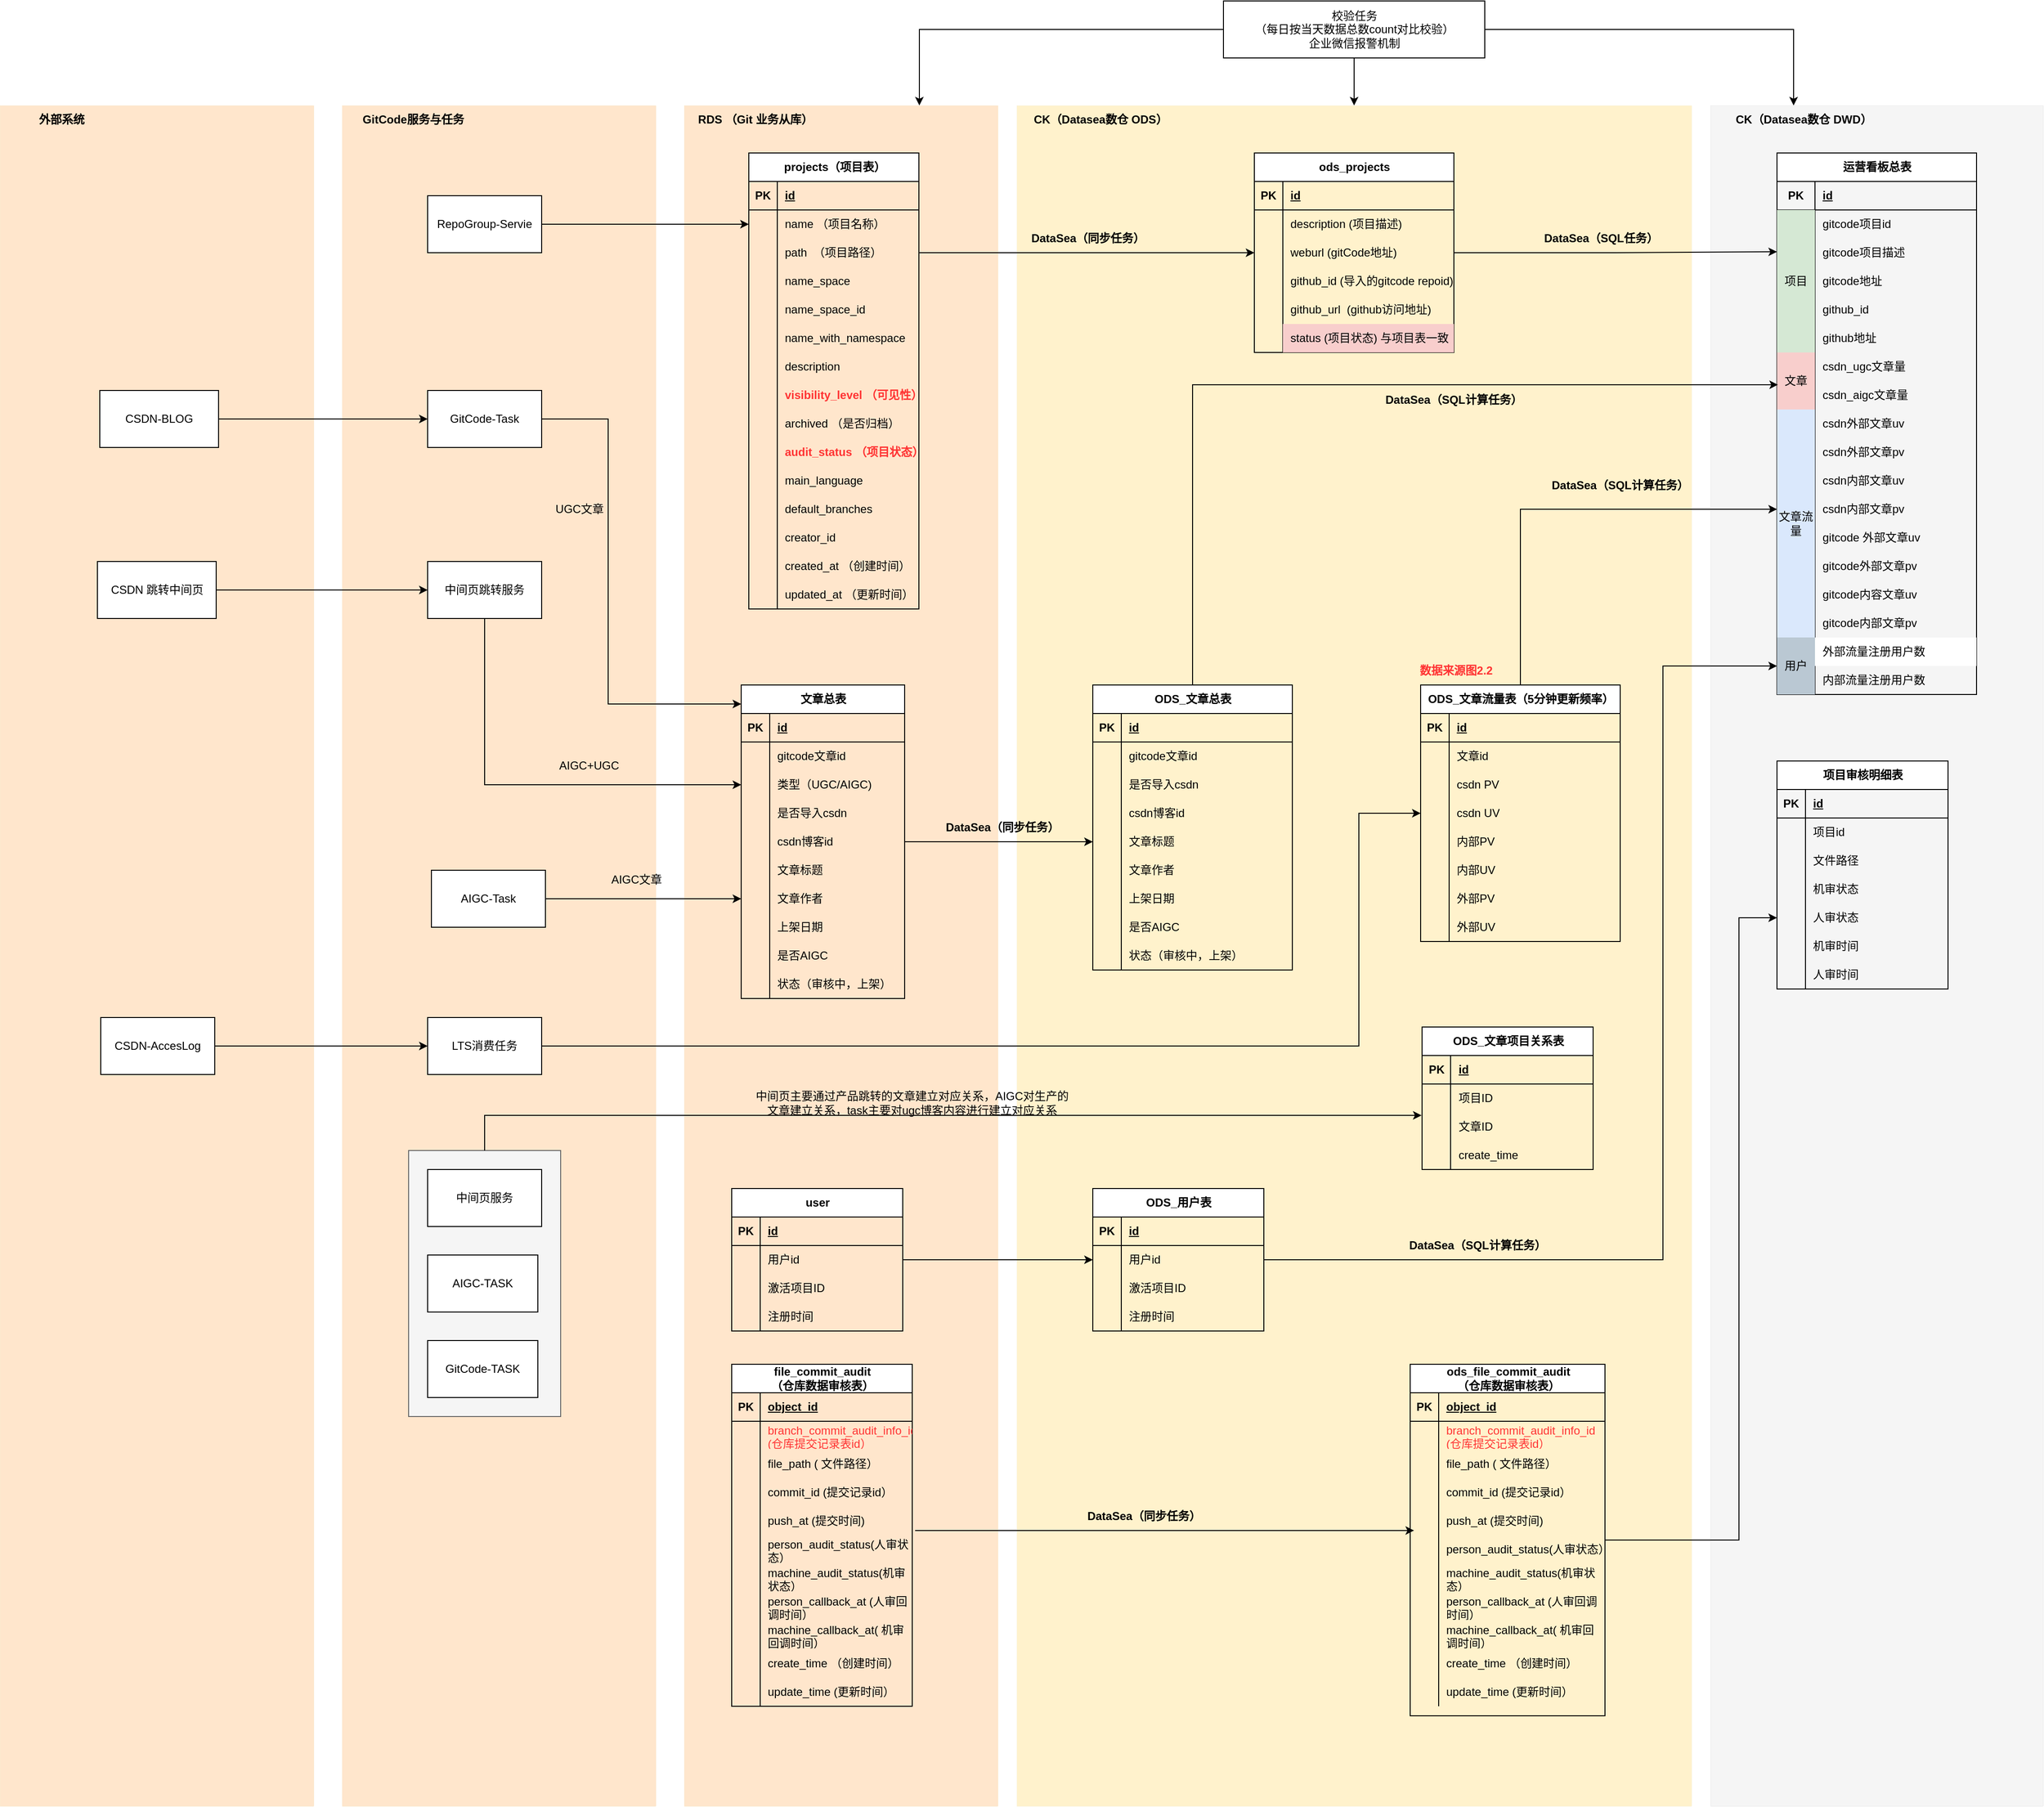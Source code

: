 <mxfile version="24.7.7">
  <diagram name="第 1 页" id="La6mWYt5bWgkOdjxNJI8">
    <mxGraphModel dx="2901" dy="1189" grid="1" gridSize="10" guides="1" tooltips="1" connect="1" arrows="1" fold="1" page="1" pageScale="1" pageWidth="827" pageHeight="1169" math="0" shadow="0">
      <root>
        <mxCell id="0" />
        <mxCell id="1" parent="0" />
        <mxCell id="FUmNXfdQJdqJTeTR9aed-52" value="" style="rounded=0;whiteSpace=wrap;html=1;dashed=1;dashPattern=1 2;strokeWidth=0;fillColor=#ffe6cc;strokeColor=#d79b00;" vertex="1" parent="1">
          <mxGeometry x="-650" y="150" width="330" height="1790" as="geometry" />
        </mxCell>
        <mxCell id="_-cT1cNpY737idNF-JOB-36" value="" style="rounded=0;whiteSpace=wrap;html=1;dashed=1;dashPattern=1 1;strokeWidth=0;fillColor=#fff2cc;strokeColor=#d6b656;" parent="1" vertex="1">
          <mxGeometry x="420" y="150" width="710" height="1790" as="geometry" />
        </mxCell>
        <mxCell id="_-cT1cNpY737idNF-JOB-35" value="" style="rounded=0;whiteSpace=wrap;html=1;dashed=1;dashPattern=1 2;strokeWidth=0;fillColor=#ffe6cc;strokeColor=#d79b00;" parent="1" vertex="1">
          <mxGeometry x="70" y="150" width="330" height="1790" as="geometry" />
        </mxCell>
        <mxCell id="_-cT1cNpY737idNF-JOB-14" value="ods_projects" style="shape=table;startSize=30;container=1;collapsible=1;childLayout=tableLayout;fixedRows=1;rowLines=0;fontStyle=1;align=center;resizeLast=1;html=1;" parent="1" vertex="1">
          <mxGeometry x="670" y="200" width="210" height="210" as="geometry" />
        </mxCell>
        <mxCell id="_-cT1cNpY737idNF-JOB-15" value="" style="shape=tableRow;horizontal=0;startSize=0;swimlaneHead=0;swimlaneBody=0;fillColor=none;collapsible=0;dropTarget=0;points=[[0,0.5],[1,0.5]];portConstraint=eastwest;top=0;left=0;right=0;bottom=1;" parent="_-cT1cNpY737idNF-JOB-14" vertex="1">
          <mxGeometry y="30" width="210" height="30" as="geometry" />
        </mxCell>
        <mxCell id="_-cT1cNpY737idNF-JOB-16" value="PK" style="shape=partialRectangle;connectable=0;fillColor=none;top=0;left=0;bottom=0;right=0;fontStyle=1;overflow=hidden;whiteSpace=wrap;html=1;" parent="_-cT1cNpY737idNF-JOB-15" vertex="1">
          <mxGeometry width="30" height="30" as="geometry">
            <mxRectangle width="30" height="30" as="alternateBounds" />
          </mxGeometry>
        </mxCell>
        <mxCell id="_-cT1cNpY737idNF-JOB-17" value="id" style="shape=partialRectangle;connectable=0;fillColor=none;top=0;left=0;bottom=0;right=0;align=left;spacingLeft=6;fontStyle=5;overflow=hidden;whiteSpace=wrap;html=1;" parent="_-cT1cNpY737idNF-JOB-15" vertex="1">
          <mxGeometry x="30" width="180" height="30" as="geometry">
            <mxRectangle width="180" height="30" as="alternateBounds" />
          </mxGeometry>
        </mxCell>
        <mxCell id="_-cT1cNpY737idNF-JOB-18" value="" style="shape=tableRow;horizontal=0;startSize=0;swimlaneHead=0;swimlaneBody=0;fillColor=none;collapsible=0;dropTarget=0;points=[[0,0.5],[1,0.5]];portConstraint=eastwest;top=0;left=0;right=0;bottom=0;" parent="_-cT1cNpY737idNF-JOB-14" vertex="1">
          <mxGeometry y="60" width="210" height="30" as="geometry" />
        </mxCell>
        <mxCell id="_-cT1cNpY737idNF-JOB-19" value="" style="shape=partialRectangle;connectable=0;fillColor=none;top=0;left=0;bottom=0;right=0;editable=1;overflow=hidden;whiteSpace=wrap;html=1;" parent="_-cT1cNpY737idNF-JOB-18" vertex="1">
          <mxGeometry width="30" height="30" as="geometry">
            <mxRectangle width="30" height="30" as="alternateBounds" />
          </mxGeometry>
        </mxCell>
        <mxCell id="_-cT1cNpY737idNF-JOB-20" value="description (项目描述)" style="shape=partialRectangle;connectable=0;fillColor=none;top=0;left=0;bottom=0;right=0;align=left;spacingLeft=6;overflow=hidden;whiteSpace=wrap;html=1;" parent="_-cT1cNpY737idNF-JOB-18" vertex="1">
          <mxGeometry x="30" width="180" height="30" as="geometry">
            <mxRectangle width="180" height="30" as="alternateBounds" />
          </mxGeometry>
        </mxCell>
        <mxCell id="_-cT1cNpY737idNF-JOB-21" value="" style="shape=tableRow;horizontal=0;startSize=0;swimlaneHead=0;swimlaneBody=0;fillColor=none;collapsible=0;dropTarget=0;points=[[0,0.5],[1,0.5]];portConstraint=eastwest;top=0;left=0;right=0;bottom=0;" parent="_-cT1cNpY737idNF-JOB-14" vertex="1">
          <mxGeometry y="90" width="210" height="30" as="geometry" />
        </mxCell>
        <mxCell id="_-cT1cNpY737idNF-JOB-22" value="" style="shape=partialRectangle;connectable=0;fillColor=none;top=0;left=0;bottom=0;right=0;editable=1;overflow=hidden;whiteSpace=wrap;html=1;" parent="_-cT1cNpY737idNF-JOB-21" vertex="1">
          <mxGeometry width="30" height="30" as="geometry">
            <mxRectangle width="30" height="30" as="alternateBounds" />
          </mxGeometry>
        </mxCell>
        <mxCell id="_-cT1cNpY737idNF-JOB-23" value="weburl (gitCode地址)" style="shape=partialRectangle;connectable=0;fillColor=none;top=0;left=0;bottom=0;right=0;align=left;spacingLeft=6;overflow=hidden;whiteSpace=wrap;html=1;" parent="_-cT1cNpY737idNF-JOB-21" vertex="1">
          <mxGeometry x="30" width="180" height="30" as="geometry">
            <mxRectangle width="180" height="30" as="alternateBounds" />
          </mxGeometry>
        </mxCell>
        <mxCell id="_-cT1cNpY737idNF-JOB-24" value="" style="shape=tableRow;horizontal=0;startSize=0;swimlaneHead=0;swimlaneBody=0;fillColor=none;collapsible=0;dropTarget=0;points=[[0,0.5],[1,0.5]];portConstraint=eastwest;top=0;left=0;right=0;bottom=0;" parent="_-cT1cNpY737idNF-JOB-14" vertex="1">
          <mxGeometry y="120" width="210" height="30" as="geometry" />
        </mxCell>
        <mxCell id="_-cT1cNpY737idNF-JOB-25" value="" style="shape=partialRectangle;connectable=0;fillColor=none;top=0;left=0;bottom=0;right=0;editable=1;overflow=hidden;whiteSpace=wrap;html=1;" parent="_-cT1cNpY737idNF-JOB-24" vertex="1">
          <mxGeometry width="30" height="30" as="geometry">
            <mxRectangle width="30" height="30" as="alternateBounds" />
          </mxGeometry>
        </mxCell>
        <mxCell id="_-cT1cNpY737idNF-JOB-26" value="github_id (导入的gitcode repoid)" style="shape=partialRectangle;connectable=0;fillColor=none;top=0;left=0;bottom=0;right=0;align=left;spacingLeft=6;overflow=hidden;whiteSpace=wrap;html=1;" parent="_-cT1cNpY737idNF-JOB-24" vertex="1">
          <mxGeometry x="30" width="180" height="30" as="geometry">
            <mxRectangle width="180" height="30" as="alternateBounds" />
          </mxGeometry>
        </mxCell>
        <mxCell id="_-cT1cNpY737idNF-JOB-27" style="shape=tableRow;horizontal=0;startSize=0;swimlaneHead=0;swimlaneBody=0;fillColor=none;collapsible=0;dropTarget=0;points=[[0,0.5],[1,0.5]];portConstraint=eastwest;top=0;left=0;right=0;bottom=0;" parent="_-cT1cNpY737idNF-JOB-14" vertex="1">
          <mxGeometry y="150" width="210" height="30" as="geometry" />
        </mxCell>
        <mxCell id="_-cT1cNpY737idNF-JOB-28" style="shape=partialRectangle;connectable=0;fillColor=none;top=0;left=0;bottom=0;right=0;editable=1;overflow=hidden;whiteSpace=wrap;html=1;" parent="_-cT1cNpY737idNF-JOB-27" vertex="1">
          <mxGeometry width="30" height="30" as="geometry">
            <mxRectangle width="30" height="30" as="alternateBounds" />
          </mxGeometry>
        </mxCell>
        <mxCell id="_-cT1cNpY737idNF-JOB-29" value="github_url&amp;nbsp; (github访问地址)" style="shape=partialRectangle;connectable=0;fillColor=none;top=0;left=0;bottom=0;right=0;align=left;spacingLeft=6;overflow=hidden;whiteSpace=wrap;html=1;" parent="_-cT1cNpY737idNF-JOB-27" vertex="1">
          <mxGeometry x="30" width="180" height="30" as="geometry">
            <mxRectangle width="180" height="30" as="alternateBounds" />
          </mxGeometry>
        </mxCell>
        <mxCell id="G3AWU1jRuObWYevgA_a2-33" style="shape=tableRow;horizontal=0;startSize=0;swimlaneHead=0;swimlaneBody=0;fillColor=none;collapsible=0;dropTarget=0;points=[[0,0.5],[1,0.5]];portConstraint=eastwest;top=0;left=0;right=0;bottom=0;" parent="_-cT1cNpY737idNF-JOB-14" vertex="1">
          <mxGeometry y="180" width="210" height="30" as="geometry" />
        </mxCell>
        <mxCell id="G3AWU1jRuObWYevgA_a2-34" style="shape=partialRectangle;connectable=0;fillColor=none;top=0;left=0;bottom=0;right=0;editable=1;overflow=hidden;whiteSpace=wrap;html=1;" parent="G3AWU1jRuObWYevgA_a2-33" vertex="1">
          <mxGeometry width="30" height="30" as="geometry">
            <mxRectangle width="30" height="30" as="alternateBounds" />
          </mxGeometry>
        </mxCell>
        <mxCell id="G3AWU1jRuObWYevgA_a2-35" value="status (项目状态) 与项目表一致" style="shape=partialRectangle;connectable=0;fillColor=#f8cecc;top=0;left=0;bottom=0;right=0;align=left;spacingLeft=6;overflow=hidden;whiteSpace=wrap;html=1;strokeColor=#b85450;" parent="G3AWU1jRuObWYevgA_a2-33" vertex="1">
          <mxGeometry x="30" width="180" height="30" as="geometry">
            <mxRectangle width="180" height="30" as="alternateBounds" />
          </mxGeometry>
        </mxCell>
        <mxCell id="_-cT1cNpY737idNF-JOB-37" value="RDS （Git 业务从库）" style="text;html=1;align=center;verticalAlign=middle;whiteSpace=wrap;rounded=0;fontStyle=1" parent="1" vertex="1">
          <mxGeometry x="80" y="155" width="130" height="20" as="geometry" />
        </mxCell>
        <mxCell id="_-cT1cNpY737idNF-JOB-38" value="CK（Datasea数仓 ODS）&amp;nbsp;" style="text;html=1;align=center;verticalAlign=middle;whiteSpace=wrap;rounded=0;fontStyle=1" parent="1" vertex="1">
          <mxGeometry x="430" y="160" width="160" height="10" as="geometry" />
        </mxCell>
        <mxCell id="_-cT1cNpY737idNF-JOB-41" style="edgeStyle=orthogonalEdgeStyle;rounded=0;orthogonalLoop=1;jettySize=auto;html=1;exitX=1;exitY=0.5;exitDx=0;exitDy=0;" parent="1" source="G3AWU1jRuObWYevgA_a2-72" edge="1">
          <mxGeometry relative="1" as="geometry">
            <mxPoint x="310" y="275" as="sourcePoint" />
            <mxPoint x="670" y="305" as="targetPoint" />
          </mxGeometry>
        </mxCell>
        <mxCell id="G3AWU1jRuObWYevgA_a2-1" value="DataSea（同步任务）" style="text;html=1;align=center;verticalAlign=middle;whiteSpace=wrap;rounded=0;fontStyle=1" parent="1" vertex="1">
          <mxGeometry x="430" y="275" width="130" height="30" as="geometry" />
        </mxCell>
        <mxCell id="G3AWU1jRuObWYevgA_a2-6" style="edgeStyle=orthogonalEdgeStyle;rounded=0;orthogonalLoop=1;jettySize=auto;html=1;entryX=0.75;entryY=0;entryDx=0;entryDy=0;" parent="1" source="G3AWU1jRuObWYevgA_a2-5" target="_-cT1cNpY737idNF-JOB-35" edge="1">
          <mxGeometry relative="1" as="geometry" />
        </mxCell>
        <mxCell id="G3AWU1jRuObWYevgA_a2-215" style="edgeStyle=orthogonalEdgeStyle;rounded=0;orthogonalLoop=1;jettySize=auto;html=1;" parent="1" source="G3AWU1jRuObWYevgA_a2-5" target="_-cT1cNpY737idNF-JOB-36" edge="1">
          <mxGeometry relative="1" as="geometry" />
        </mxCell>
        <mxCell id="G3AWU1jRuObWYevgA_a2-5" value="校验任务&lt;div&gt;（每日按当天数据总数count对比校验）&lt;/div&gt;&lt;div&gt;企业微信报警机制&lt;/div&gt;" style="rounded=0;whiteSpace=wrap;html=1;" parent="1" vertex="1">
          <mxGeometry x="637.5" y="40" width="275" height="60" as="geometry" />
        </mxCell>
        <mxCell id="G3AWU1jRuObWYevgA_a2-11" value="" style="rounded=0;whiteSpace=wrap;html=1;dashed=1;dashPattern=1 1;strokeWidth=0;fillColor=#f5f5f5;strokeColor=#666666;fontColor=#333333;" parent="1" vertex="1">
          <mxGeometry x="1150" y="150" width="350" height="1790" as="geometry" />
        </mxCell>
        <mxCell id="G3AWU1jRuObWYevgA_a2-12" value="运营看板总表" style="shape=table;startSize=30;container=1;collapsible=1;childLayout=tableLayout;fixedRows=1;rowLines=0;fontStyle=1;align=center;resizeLast=1;html=1;" parent="1" vertex="1">
          <mxGeometry x="1220" y="200" width="210" height="570" as="geometry" />
        </mxCell>
        <mxCell id="G3AWU1jRuObWYevgA_a2-13" value="" style="shape=tableRow;horizontal=0;startSize=0;swimlaneHead=0;swimlaneBody=0;fillColor=none;collapsible=0;dropTarget=0;points=[[0,0.5],[1,0.5]];portConstraint=eastwest;top=0;left=0;right=0;bottom=1;" parent="G3AWU1jRuObWYevgA_a2-12" vertex="1">
          <mxGeometry y="30" width="210" height="30" as="geometry" />
        </mxCell>
        <mxCell id="G3AWU1jRuObWYevgA_a2-14" value="PK" style="shape=partialRectangle;connectable=0;fillColor=none;top=0;left=0;bottom=0;right=0;fontStyle=1;overflow=hidden;whiteSpace=wrap;html=1;" parent="G3AWU1jRuObWYevgA_a2-13" vertex="1">
          <mxGeometry width="40" height="30" as="geometry">
            <mxRectangle width="40" height="30" as="alternateBounds" />
          </mxGeometry>
        </mxCell>
        <mxCell id="G3AWU1jRuObWYevgA_a2-15" value="id" style="shape=partialRectangle;connectable=0;fillColor=none;top=0;left=0;bottom=0;right=0;align=left;spacingLeft=6;fontStyle=5;overflow=hidden;whiteSpace=wrap;html=1;" parent="G3AWU1jRuObWYevgA_a2-13" vertex="1">
          <mxGeometry x="40" width="170" height="30" as="geometry">
            <mxRectangle width="170" height="30" as="alternateBounds" />
          </mxGeometry>
        </mxCell>
        <mxCell id="G3AWU1jRuObWYevgA_a2-16" value="" style="shape=tableRow;horizontal=0;startSize=0;swimlaneHead=0;swimlaneBody=0;fillColor=none;collapsible=0;dropTarget=0;points=[[0,0.5],[1,0.5]];portConstraint=eastwest;top=0;left=0;right=0;bottom=0;" parent="G3AWU1jRuObWYevgA_a2-12" vertex="1">
          <mxGeometry y="60" width="210" height="30" as="geometry" />
        </mxCell>
        <mxCell id="G3AWU1jRuObWYevgA_a2-17" value="项目" style="shape=partialRectangle;connectable=0;fillColor=#d5e8d4;top=0;left=0;bottom=0;right=0;editable=1;overflow=hidden;whiteSpace=wrap;html=1;rowspan=5;colspan=1;strokeColor=#82b366;" parent="G3AWU1jRuObWYevgA_a2-16" vertex="1">
          <mxGeometry width="40" height="150" as="geometry">
            <mxRectangle width="40" height="30" as="alternateBounds" />
          </mxGeometry>
        </mxCell>
        <mxCell id="G3AWU1jRuObWYevgA_a2-18" value="gitcode项目id" style="shape=partialRectangle;connectable=0;fillColor=none;top=0;left=0;bottom=0;right=0;align=left;spacingLeft=6;overflow=hidden;whiteSpace=wrap;html=1;" parent="G3AWU1jRuObWYevgA_a2-16" vertex="1">
          <mxGeometry x="40" width="170" height="30" as="geometry">
            <mxRectangle width="170" height="30" as="alternateBounds" />
          </mxGeometry>
        </mxCell>
        <mxCell id="G3AWU1jRuObWYevgA_a2-19" value="" style="shape=tableRow;horizontal=0;startSize=0;swimlaneHead=0;swimlaneBody=0;fillColor=none;collapsible=0;dropTarget=0;points=[[0,0.5],[1,0.5]];portConstraint=eastwest;top=0;left=0;right=0;bottom=0;" parent="G3AWU1jRuObWYevgA_a2-12" vertex="1">
          <mxGeometry y="90" width="210" height="30" as="geometry" />
        </mxCell>
        <mxCell id="G3AWU1jRuObWYevgA_a2-20" value="" style="shape=partialRectangle;connectable=0;fillColor=none;top=0;left=0;bottom=0;right=0;editable=1;overflow=hidden;whiteSpace=wrap;html=1;" parent="G3AWU1jRuObWYevgA_a2-19" vertex="1" visible="0">
          <mxGeometry width="40" height="30" as="geometry">
            <mxRectangle width="40" height="30" as="alternateBounds" />
          </mxGeometry>
        </mxCell>
        <mxCell id="G3AWU1jRuObWYevgA_a2-21" value="gitcode项目描述" style="shape=partialRectangle;connectable=0;fillColor=none;top=0;left=0;bottom=0;right=0;align=left;spacingLeft=6;overflow=hidden;whiteSpace=wrap;html=1;" parent="G3AWU1jRuObWYevgA_a2-19" vertex="1">
          <mxGeometry x="40" width="170" height="30" as="geometry">
            <mxRectangle width="170" height="30" as="alternateBounds" />
          </mxGeometry>
        </mxCell>
        <mxCell id="G3AWU1jRuObWYevgA_a2-22" value="" style="shape=tableRow;horizontal=0;startSize=0;swimlaneHead=0;swimlaneBody=0;fillColor=none;collapsible=0;dropTarget=0;points=[[0,0.5],[1,0.5]];portConstraint=eastwest;top=0;left=0;right=0;bottom=0;" parent="G3AWU1jRuObWYevgA_a2-12" vertex="1">
          <mxGeometry y="120" width="210" height="30" as="geometry" />
        </mxCell>
        <mxCell id="G3AWU1jRuObWYevgA_a2-23" value="" style="shape=partialRectangle;connectable=0;fillColor=none;top=0;left=0;bottom=0;right=0;editable=1;overflow=hidden;whiteSpace=wrap;html=1;" parent="G3AWU1jRuObWYevgA_a2-22" vertex="1" visible="0">
          <mxGeometry width="40" height="30" as="geometry">
            <mxRectangle width="40" height="30" as="alternateBounds" />
          </mxGeometry>
        </mxCell>
        <mxCell id="G3AWU1jRuObWYevgA_a2-24" value="gitcode地址" style="shape=partialRectangle;connectable=0;fillColor=none;top=0;left=0;bottom=0;right=0;align=left;spacingLeft=6;overflow=hidden;whiteSpace=wrap;html=1;" parent="G3AWU1jRuObWYevgA_a2-22" vertex="1">
          <mxGeometry x="40" width="170" height="30" as="geometry">
            <mxRectangle width="170" height="30" as="alternateBounds" />
          </mxGeometry>
        </mxCell>
        <mxCell id="G3AWU1jRuObWYevgA_a2-25" style="shape=tableRow;horizontal=0;startSize=0;swimlaneHead=0;swimlaneBody=0;fillColor=none;collapsible=0;dropTarget=0;points=[[0,0.5],[1,0.5]];portConstraint=eastwest;top=0;left=0;right=0;bottom=0;" parent="G3AWU1jRuObWYevgA_a2-12" vertex="1">
          <mxGeometry y="150" width="210" height="30" as="geometry" />
        </mxCell>
        <mxCell id="G3AWU1jRuObWYevgA_a2-26" style="shape=partialRectangle;connectable=0;fillColor=none;top=0;left=0;bottom=0;right=0;editable=1;overflow=hidden;whiteSpace=wrap;html=1;" parent="G3AWU1jRuObWYevgA_a2-25" vertex="1" visible="0">
          <mxGeometry width="40" height="30" as="geometry">
            <mxRectangle width="40" height="30" as="alternateBounds" />
          </mxGeometry>
        </mxCell>
        <mxCell id="G3AWU1jRuObWYevgA_a2-27" value="github_id" style="shape=partialRectangle;connectable=0;fillColor=none;top=0;left=0;bottom=0;right=0;align=left;spacingLeft=6;overflow=hidden;whiteSpace=wrap;html=1;" parent="G3AWU1jRuObWYevgA_a2-25" vertex="1">
          <mxGeometry x="40" width="170" height="30" as="geometry">
            <mxRectangle width="170" height="30" as="alternateBounds" />
          </mxGeometry>
        </mxCell>
        <mxCell id="G3AWU1jRuObWYevgA_a2-111" style="shape=tableRow;horizontal=0;startSize=0;swimlaneHead=0;swimlaneBody=0;fillColor=none;collapsible=0;dropTarget=0;points=[[0,0.5],[1,0.5]];portConstraint=eastwest;top=0;left=0;right=0;bottom=0;" parent="G3AWU1jRuObWYevgA_a2-12" vertex="1">
          <mxGeometry y="180" width="210" height="30" as="geometry" />
        </mxCell>
        <mxCell id="G3AWU1jRuObWYevgA_a2-112" style="shape=partialRectangle;connectable=0;fillColor=none;top=0;left=0;bottom=0;right=0;editable=1;overflow=hidden;whiteSpace=wrap;html=1;" parent="G3AWU1jRuObWYevgA_a2-111" vertex="1" visible="0">
          <mxGeometry width="40" height="30" as="geometry">
            <mxRectangle width="40" height="30" as="alternateBounds" />
          </mxGeometry>
        </mxCell>
        <mxCell id="G3AWU1jRuObWYevgA_a2-113" value="github地址" style="shape=partialRectangle;connectable=0;fillColor=none;top=0;left=0;bottom=0;right=0;align=left;spacingLeft=6;overflow=hidden;whiteSpace=wrap;html=1;" parent="G3AWU1jRuObWYevgA_a2-111" vertex="1">
          <mxGeometry x="40" width="170" height="30" as="geometry">
            <mxRectangle width="170" height="30" as="alternateBounds" />
          </mxGeometry>
        </mxCell>
        <mxCell id="G3AWU1jRuObWYevgA_a2-114" style="shape=tableRow;horizontal=0;startSize=0;swimlaneHead=0;swimlaneBody=0;fillColor=none;collapsible=0;dropTarget=0;points=[[0,0.5],[1,0.5]];portConstraint=eastwest;top=0;left=0;right=0;bottom=0;" parent="G3AWU1jRuObWYevgA_a2-12" vertex="1">
          <mxGeometry y="210" width="210" height="30" as="geometry" />
        </mxCell>
        <mxCell id="G3AWU1jRuObWYevgA_a2-115" value="文章" style="shape=partialRectangle;connectable=0;fillColor=#f8cecc;top=0;left=0;bottom=0;right=0;editable=1;overflow=hidden;whiteSpace=wrap;html=1;strokeColor=#b85450;rowspan=2;colspan=1;" parent="G3AWU1jRuObWYevgA_a2-114" vertex="1">
          <mxGeometry width="40" height="60" as="geometry">
            <mxRectangle width="40" height="30" as="alternateBounds" />
          </mxGeometry>
        </mxCell>
        <mxCell id="G3AWU1jRuObWYevgA_a2-116" value="csdn_ugc文章量" style="shape=partialRectangle;connectable=0;fillColor=none;top=0;left=0;bottom=0;right=0;align=left;spacingLeft=6;overflow=hidden;whiteSpace=wrap;html=1;" parent="G3AWU1jRuObWYevgA_a2-114" vertex="1">
          <mxGeometry x="40" width="170" height="30" as="geometry">
            <mxRectangle width="170" height="30" as="alternateBounds" />
          </mxGeometry>
        </mxCell>
        <mxCell id="G3AWU1jRuObWYevgA_a2-141" style="shape=tableRow;horizontal=0;startSize=0;swimlaneHead=0;swimlaneBody=0;fillColor=none;collapsible=0;dropTarget=0;points=[[0,0.5],[1,0.5]];portConstraint=eastwest;top=0;left=0;right=0;bottom=0;" parent="G3AWU1jRuObWYevgA_a2-12" vertex="1">
          <mxGeometry y="240" width="210" height="30" as="geometry" />
        </mxCell>
        <mxCell id="G3AWU1jRuObWYevgA_a2-142" value="文章" style="shape=partialRectangle;connectable=0;fillColor=#b0e3e6;top=0;left=0;bottom=0;right=0;editable=1;overflow=hidden;whiteSpace=wrap;html=1;strokeColor=#0e8088;" parent="G3AWU1jRuObWYevgA_a2-141" vertex="1" visible="0">
          <mxGeometry width="40" height="30" as="geometry">
            <mxRectangle width="40" height="30" as="alternateBounds" />
          </mxGeometry>
        </mxCell>
        <mxCell id="G3AWU1jRuObWYevgA_a2-143" value="csdn_aigc文章量" style="shape=partialRectangle;connectable=0;fillColor=none;top=0;left=0;bottom=0;right=0;align=left;spacingLeft=6;overflow=hidden;whiteSpace=wrap;html=1;" parent="G3AWU1jRuObWYevgA_a2-141" vertex="1">
          <mxGeometry x="40" width="170" height="30" as="geometry">
            <mxRectangle width="170" height="30" as="alternateBounds" />
          </mxGeometry>
        </mxCell>
        <mxCell id="G3AWU1jRuObWYevgA_a2-117" style="shape=tableRow;horizontal=0;startSize=0;swimlaneHead=0;swimlaneBody=0;fillColor=none;collapsible=0;dropTarget=0;points=[[0,0.5],[1,0.5]];portConstraint=eastwest;top=0;left=0;right=0;bottom=0;" parent="G3AWU1jRuObWYevgA_a2-12" vertex="1">
          <mxGeometry y="270" width="210" height="30" as="geometry" />
        </mxCell>
        <mxCell id="G3AWU1jRuObWYevgA_a2-118" value="文章流量" style="shape=partialRectangle;connectable=0;fillColor=#dae8fc;top=0;left=0;bottom=0;right=0;editable=1;overflow=hidden;whiteSpace=wrap;html=1;rowspan=8;colspan=1;dashed=1;strokeColor=#6c8ebf;" parent="G3AWU1jRuObWYevgA_a2-117" vertex="1">
          <mxGeometry width="40" height="240" as="geometry">
            <mxRectangle width="40" height="30" as="alternateBounds" />
          </mxGeometry>
        </mxCell>
        <mxCell id="G3AWU1jRuObWYevgA_a2-119" value="csdn外部文章uv" style="shape=partialRectangle;connectable=0;fillColor=none;top=0;left=0;bottom=0;right=0;align=left;spacingLeft=6;overflow=hidden;whiteSpace=wrap;html=1;" parent="G3AWU1jRuObWYevgA_a2-117" vertex="1">
          <mxGeometry x="40" width="170" height="30" as="geometry">
            <mxRectangle width="170" height="30" as="alternateBounds" />
          </mxGeometry>
        </mxCell>
        <mxCell id="G3AWU1jRuObWYevgA_a2-120" style="shape=tableRow;horizontal=0;startSize=0;swimlaneHead=0;swimlaneBody=0;fillColor=none;collapsible=0;dropTarget=0;points=[[0,0.5],[1,0.5]];portConstraint=eastwest;top=0;left=0;right=0;bottom=0;" parent="G3AWU1jRuObWYevgA_a2-12" vertex="1">
          <mxGeometry y="300" width="210" height="30" as="geometry" />
        </mxCell>
        <mxCell id="G3AWU1jRuObWYevgA_a2-121" style="shape=partialRectangle;connectable=0;fillColor=none;top=0;left=0;bottom=0;right=0;editable=1;overflow=hidden;whiteSpace=wrap;html=1;" parent="G3AWU1jRuObWYevgA_a2-120" vertex="1" visible="0">
          <mxGeometry width="40" height="30" as="geometry">
            <mxRectangle width="40" height="30" as="alternateBounds" />
          </mxGeometry>
        </mxCell>
        <mxCell id="G3AWU1jRuObWYevgA_a2-122" value="csdn外部文章pv" style="shape=partialRectangle;connectable=0;fillColor=none;top=0;left=0;bottom=0;right=0;align=left;spacingLeft=6;overflow=hidden;whiteSpace=wrap;html=1;" parent="G3AWU1jRuObWYevgA_a2-120" vertex="1">
          <mxGeometry x="40" width="170" height="30" as="geometry">
            <mxRectangle width="170" height="30" as="alternateBounds" />
          </mxGeometry>
        </mxCell>
        <mxCell id="G3AWU1jRuObWYevgA_a2-123" style="shape=tableRow;horizontal=0;startSize=0;swimlaneHead=0;swimlaneBody=0;fillColor=none;collapsible=0;dropTarget=0;points=[[0,0.5],[1,0.5]];portConstraint=eastwest;top=0;left=0;right=0;bottom=0;" parent="G3AWU1jRuObWYevgA_a2-12" vertex="1">
          <mxGeometry y="330" width="210" height="30" as="geometry" />
        </mxCell>
        <mxCell id="G3AWU1jRuObWYevgA_a2-124" style="shape=partialRectangle;connectable=0;fillColor=none;top=0;left=0;bottom=0;right=0;editable=1;overflow=hidden;whiteSpace=wrap;html=1;" parent="G3AWU1jRuObWYevgA_a2-123" vertex="1" visible="0">
          <mxGeometry width="40" height="30" as="geometry">
            <mxRectangle width="40" height="30" as="alternateBounds" />
          </mxGeometry>
        </mxCell>
        <mxCell id="G3AWU1jRuObWYevgA_a2-125" value="csdn内部文章uv" style="shape=partialRectangle;connectable=0;fillColor=none;top=0;left=0;bottom=0;right=0;align=left;spacingLeft=6;overflow=hidden;whiteSpace=wrap;html=1;" parent="G3AWU1jRuObWYevgA_a2-123" vertex="1">
          <mxGeometry x="40" width="170" height="30" as="geometry">
            <mxRectangle width="170" height="30" as="alternateBounds" />
          </mxGeometry>
        </mxCell>
        <mxCell id="G3AWU1jRuObWYevgA_a2-126" style="shape=tableRow;horizontal=0;startSize=0;swimlaneHead=0;swimlaneBody=0;fillColor=none;collapsible=0;dropTarget=0;points=[[0,0.5],[1,0.5]];portConstraint=eastwest;top=0;left=0;right=0;bottom=0;" parent="G3AWU1jRuObWYevgA_a2-12" vertex="1">
          <mxGeometry y="360" width="210" height="30" as="geometry" />
        </mxCell>
        <mxCell id="G3AWU1jRuObWYevgA_a2-127" style="shape=partialRectangle;connectable=0;fillColor=none;top=0;left=0;bottom=0;right=0;editable=1;overflow=hidden;whiteSpace=wrap;html=1;" parent="G3AWU1jRuObWYevgA_a2-126" vertex="1" visible="0">
          <mxGeometry width="40" height="30" as="geometry">
            <mxRectangle width="40" height="30" as="alternateBounds" />
          </mxGeometry>
        </mxCell>
        <mxCell id="G3AWU1jRuObWYevgA_a2-128" value="csdn内部文章pv" style="shape=partialRectangle;connectable=0;fillColor=none;top=0;left=0;bottom=0;right=0;align=left;spacingLeft=6;overflow=hidden;whiteSpace=wrap;html=1;" parent="G3AWU1jRuObWYevgA_a2-126" vertex="1">
          <mxGeometry x="40" width="170" height="30" as="geometry">
            <mxRectangle width="170" height="30" as="alternateBounds" />
          </mxGeometry>
        </mxCell>
        <mxCell id="G3AWU1jRuObWYevgA_a2-154" style="shape=tableRow;horizontal=0;startSize=0;swimlaneHead=0;swimlaneBody=0;fillColor=none;collapsible=0;dropTarget=0;points=[[0,0.5],[1,0.5]];portConstraint=eastwest;top=0;left=0;right=0;bottom=0;" parent="G3AWU1jRuObWYevgA_a2-12" vertex="1">
          <mxGeometry y="390" width="210" height="30" as="geometry" />
        </mxCell>
        <mxCell id="G3AWU1jRuObWYevgA_a2-155" style="shape=partialRectangle;connectable=0;fillColor=none;top=0;left=0;bottom=0;right=0;editable=1;overflow=hidden;whiteSpace=wrap;html=1;" parent="G3AWU1jRuObWYevgA_a2-154" vertex="1" visible="0">
          <mxGeometry width="40" height="30" as="geometry">
            <mxRectangle width="40" height="30" as="alternateBounds" />
          </mxGeometry>
        </mxCell>
        <mxCell id="G3AWU1jRuObWYevgA_a2-156" value="gitcode 外部文章uv" style="shape=partialRectangle;connectable=0;fillColor=none;top=0;left=0;bottom=0;right=0;align=left;spacingLeft=6;overflow=hidden;whiteSpace=wrap;html=1;" parent="G3AWU1jRuObWYevgA_a2-154" vertex="1">
          <mxGeometry x="40" width="170" height="30" as="geometry">
            <mxRectangle width="170" height="30" as="alternateBounds" />
          </mxGeometry>
        </mxCell>
        <mxCell id="G3AWU1jRuObWYevgA_a2-151" style="shape=tableRow;horizontal=0;startSize=0;swimlaneHead=0;swimlaneBody=0;fillColor=none;collapsible=0;dropTarget=0;points=[[0,0.5],[1,0.5]];portConstraint=eastwest;top=0;left=0;right=0;bottom=0;" parent="G3AWU1jRuObWYevgA_a2-12" vertex="1">
          <mxGeometry y="420" width="210" height="30" as="geometry" />
        </mxCell>
        <mxCell id="G3AWU1jRuObWYevgA_a2-152" style="shape=partialRectangle;connectable=0;fillColor=none;top=0;left=0;bottom=0;right=0;editable=1;overflow=hidden;whiteSpace=wrap;html=1;" parent="G3AWU1jRuObWYevgA_a2-151" vertex="1" visible="0">
          <mxGeometry width="40" height="30" as="geometry">
            <mxRectangle width="40" height="30" as="alternateBounds" />
          </mxGeometry>
        </mxCell>
        <mxCell id="G3AWU1jRuObWYevgA_a2-153" value="gitcode外部文章pv" style="shape=partialRectangle;connectable=0;fillColor=none;top=0;left=0;bottom=0;right=0;align=left;spacingLeft=6;overflow=hidden;whiteSpace=wrap;html=1;" parent="G3AWU1jRuObWYevgA_a2-151" vertex="1">
          <mxGeometry x="40" width="170" height="30" as="geometry">
            <mxRectangle width="170" height="30" as="alternateBounds" />
          </mxGeometry>
        </mxCell>
        <mxCell id="G3AWU1jRuObWYevgA_a2-129" style="shape=tableRow;horizontal=0;startSize=0;swimlaneHead=0;swimlaneBody=0;fillColor=none;collapsible=0;dropTarget=0;points=[[0,0.5],[1,0.5]];portConstraint=eastwest;top=0;left=0;right=0;bottom=0;" parent="G3AWU1jRuObWYevgA_a2-12" vertex="1">
          <mxGeometry y="450" width="210" height="30" as="geometry" />
        </mxCell>
        <mxCell id="G3AWU1jRuObWYevgA_a2-130" style="shape=partialRectangle;connectable=0;fillColor=none;top=0;left=0;bottom=0;right=0;editable=1;overflow=hidden;whiteSpace=wrap;html=1;" parent="G3AWU1jRuObWYevgA_a2-129" vertex="1" visible="0">
          <mxGeometry width="40" height="30" as="geometry">
            <mxRectangle width="40" height="30" as="alternateBounds" />
          </mxGeometry>
        </mxCell>
        <mxCell id="G3AWU1jRuObWYevgA_a2-131" value="gitcode内容文章uv" style="shape=partialRectangle;connectable=0;fillColor=none;top=0;left=0;bottom=0;right=0;align=left;spacingLeft=6;overflow=hidden;whiteSpace=wrap;html=1;" parent="G3AWU1jRuObWYevgA_a2-129" vertex="1">
          <mxGeometry x="40" width="170" height="30" as="geometry">
            <mxRectangle width="170" height="30" as="alternateBounds" />
          </mxGeometry>
        </mxCell>
        <mxCell id="G3AWU1jRuObWYevgA_a2-132" style="shape=tableRow;horizontal=0;startSize=0;swimlaneHead=0;swimlaneBody=0;fillColor=none;collapsible=0;dropTarget=0;points=[[0,0.5],[1,0.5]];portConstraint=eastwest;top=0;left=0;right=0;bottom=0;" parent="G3AWU1jRuObWYevgA_a2-12" vertex="1">
          <mxGeometry y="480" width="210" height="30" as="geometry" />
        </mxCell>
        <mxCell id="G3AWU1jRuObWYevgA_a2-133" style="shape=partialRectangle;connectable=0;fillColor=none;top=0;left=0;bottom=0;right=0;editable=1;overflow=hidden;whiteSpace=wrap;html=1;" parent="G3AWU1jRuObWYevgA_a2-132" vertex="1" visible="0">
          <mxGeometry width="40" height="30" as="geometry">
            <mxRectangle width="40" height="30" as="alternateBounds" />
          </mxGeometry>
        </mxCell>
        <mxCell id="G3AWU1jRuObWYevgA_a2-134" value="gitcode内部文章pv" style="shape=partialRectangle;connectable=0;fillColor=none;top=0;left=0;bottom=0;right=0;align=left;spacingLeft=6;overflow=hidden;whiteSpace=wrap;html=1;" parent="G3AWU1jRuObWYevgA_a2-132" vertex="1">
          <mxGeometry x="40" width="170" height="30" as="geometry">
            <mxRectangle width="170" height="30" as="alternateBounds" />
          </mxGeometry>
        </mxCell>
        <mxCell id="G3AWU1jRuObWYevgA_a2-135" style="shape=tableRow;horizontal=0;startSize=0;swimlaneHead=0;swimlaneBody=0;collapsible=0;dropTarget=0;points=[[0,0.5],[1,0.5]];portConstraint=eastwest;top=0;left=0;right=0;bottom=0;" parent="G3AWU1jRuObWYevgA_a2-12" vertex="1">
          <mxGeometry y="510" width="210" height="30" as="geometry" />
        </mxCell>
        <mxCell id="G3AWU1jRuObWYevgA_a2-136" value="用户" style="shape=partialRectangle;connectable=0;fillColor=#bac8d3;top=0;left=0;bottom=0;right=0;editable=1;overflow=hidden;whiteSpace=wrap;html=1;strokeColor=#23445d;rowspan=2;colspan=1;" parent="G3AWU1jRuObWYevgA_a2-135" vertex="1">
          <mxGeometry width="40" height="60" as="geometry">
            <mxRectangle width="40" height="30" as="alternateBounds" />
          </mxGeometry>
        </mxCell>
        <mxCell id="G3AWU1jRuObWYevgA_a2-137" value="外部流量注册用户数" style="shape=partialRectangle;connectable=0;top=0;left=0;bottom=0;right=0;align=left;spacingLeft=6;overflow=hidden;whiteSpace=wrap;html=1;fillColor=none;" parent="G3AWU1jRuObWYevgA_a2-135" vertex="1">
          <mxGeometry x="40" width="170" height="30" as="geometry">
            <mxRectangle width="170" height="30" as="alternateBounds" />
          </mxGeometry>
        </mxCell>
        <mxCell id="G3AWU1jRuObWYevgA_a2-138" style="shape=tableRow;horizontal=0;startSize=0;swimlaneHead=0;swimlaneBody=0;fillColor=none;collapsible=0;dropTarget=0;points=[[0,0.5],[1,0.5]];portConstraint=eastwest;top=0;left=0;right=0;bottom=0;" parent="G3AWU1jRuObWYevgA_a2-12" vertex="1">
          <mxGeometry y="540" width="210" height="30" as="geometry" />
        </mxCell>
        <mxCell id="G3AWU1jRuObWYevgA_a2-139" style="shape=partialRectangle;connectable=0;fillColor=#bac8d3;top=0;left=0;bottom=0;right=0;editable=1;overflow=hidden;whiteSpace=wrap;html=1;strokeColor=#23445d;" parent="G3AWU1jRuObWYevgA_a2-138" vertex="1" visible="0">
          <mxGeometry width="40" height="30" as="geometry">
            <mxRectangle width="40" height="30" as="alternateBounds" />
          </mxGeometry>
        </mxCell>
        <mxCell id="G3AWU1jRuObWYevgA_a2-140" value="内部流量注册用户数" style="shape=partialRectangle;connectable=0;top=0;left=0;bottom=0;right=0;align=left;spacingLeft=6;overflow=hidden;whiteSpace=wrap;html=1;fillColor=none;" parent="G3AWU1jRuObWYevgA_a2-138" vertex="1">
          <mxGeometry x="40" width="170" height="30" as="geometry">
            <mxRectangle width="170" height="30" as="alternateBounds" />
          </mxGeometry>
        </mxCell>
        <mxCell id="G3AWU1jRuObWYevgA_a2-28" style="edgeStyle=orthogonalEdgeStyle;rounded=0;orthogonalLoop=1;jettySize=auto;html=1;exitX=1;exitY=0.5;exitDx=0;exitDy=0;" parent="1" source="_-cT1cNpY737idNF-JOB-21" edge="1">
          <mxGeometry relative="1" as="geometry">
            <mxPoint x="1220" y="304" as="targetPoint" />
          </mxGeometry>
        </mxCell>
        <mxCell id="G3AWU1jRuObWYevgA_a2-29" value="DataSea（SQL任务）" style="text;html=1;align=center;verticalAlign=middle;whiteSpace=wrap;rounded=0;fontStyle=1" parent="1" vertex="1">
          <mxGeometry x="970" y="275" width="130" height="30" as="geometry" />
        </mxCell>
        <mxCell id="G3AWU1jRuObWYevgA_a2-32" style="edgeStyle=orthogonalEdgeStyle;rounded=0;orthogonalLoop=1;jettySize=auto;html=1;entryX=0.25;entryY=0;entryDx=0;entryDy=0;exitX=1;exitY=0.5;exitDx=0;exitDy=0;" parent="1" source="G3AWU1jRuObWYevgA_a2-5" target="G3AWU1jRuObWYevgA_a2-11" edge="1">
          <mxGeometry relative="1" as="geometry">
            <mxPoint x="1110" y="90" as="sourcePoint" />
          </mxGeometry>
        </mxCell>
        <mxCell id="G3AWU1jRuObWYevgA_a2-64" value="" style="shape=partialRectangle;connectable=0;fillColor=none;top=0;left=0;bottom=0;right=0;editable=1;overflow=hidden;whiteSpace=wrap;html=1;" parent="1" vertex="1">
          <mxGeometry x="138" y="380" width="30" height="30" as="geometry">
            <mxRectangle width="30" height="30" as="alternateBounds" />
          </mxGeometry>
        </mxCell>
        <mxCell id="G3AWU1jRuObWYevgA_a2-65" value="&lt;font style=&quot;font-size: 12px;&quot;&gt;projects（项目表）&lt;/font&gt;" style="shape=table;startSize=30;container=1;collapsible=1;childLayout=tableLayout;fixedRows=1;rowLines=0;fontStyle=1;align=center;resizeLast=1;html=1;" parent="1" vertex="1">
          <mxGeometry x="138" y="200" width="179" height="480" as="geometry">
            <mxRectangle x="151" y="520" width="140" height="30" as="alternateBounds" />
          </mxGeometry>
        </mxCell>
        <mxCell id="G3AWU1jRuObWYevgA_a2-66" value="" style="shape=tableRow;horizontal=0;startSize=0;swimlaneHead=0;swimlaneBody=0;fillColor=none;collapsible=0;dropTarget=0;points=[[0,0.5],[1,0.5]];portConstraint=eastwest;top=0;left=0;right=0;bottom=1;" parent="G3AWU1jRuObWYevgA_a2-65" vertex="1">
          <mxGeometry y="30" width="179" height="30" as="geometry" />
        </mxCell>
        <mxCell id="G3AWU1jRuObWYevgA_a2-67" value="PK" style="shape=partialRectangle;connectable=0;fillColor=none;top=0;left=0;bottom=0;right=0;fontStyle=1;overflow=hidden;whiteSpace=wrap;html=1;" parent="G3AWU1jRuObWYevgA_a2-66" vertex="1">
          <mxGeometry width="30" height="30" as="geometry">
            <mxRectangle width="30" height="30" as="alternateBounds" />
          </mxGeometry>
        </mxCell>
        <mxCell id="G3AWU1jRuObWYevgA_a2-68" value="id" style="shape=partialRectangle;connectable=0;fillColor=none;top=0;left=0;bottom=0;right=0;align=left;spacingLeft=6;fontStyle=5;overflow=hidden;whiteSpace=wrap;html=1;" parent="G3AWU1jRuObWYevgA_a2-66" vertex="1">
          <mxGeometry x="30" width="149" height="30" as="geometry">
            <mxRectangle width="149" height="30" as="alternateBounds" />
          </mxGeometry>
        </mxCell>
        <mxCell id="G3AWU1jRuObWYevgA_a2-69" value="" style="shape=tableRow;horizontal=0;startSize=0;swimlaneHead=0;swimlaneBody=0;fillColor=none;collapsible=0;dropTarget=0;points=[[0,0.5],[1,0.5]];portConstraint=eastwest;top=0;left=0;right=0;bottom=0;" parent="G3AWU1jRuObWYevgA_a2-65" vertex="1">
          <mxGeometry y="60" width="179" height="30" as="geometry" />
        </mxCell>
        <mxCell id="G3AWU1jRuObWYevgA_a2-70" value="" style="shape=partialRectangle;connectable=0;fillColor=none;top=0;left=0;bottom=0;right=0;editable=1;overflow=hidden;whiteSpace=wrap;html=1;" parent="G3AWU1jRuObWYevgA_a2-69" vertex="1">
          <mxGeometry width="30" height="30" as="geometry">
            <mxRectangle width="30" height="30" as="alternateBounds" />
          </mxGeometry>
        </mxCell>
        <mxCell id="G3AWU1jRuObWYevgA_a2-71" value="name （&lt;span style=&quot;font-family: &amp;quot;PingFang SC&amp;quot;; background-color: initial;&quot;&gt;项目名称）&lt;/span&gt;" style="shape=partialRectangle;connectable=0;fillColor=none;top=0;left=0;bottom=0;right=0;align=left;spacingLeft=6;overflow=hidden;whiteSpace=wrap;html=1;" parent="G3AWU1jRuObWYevgA_a2-69" vertex="1">
          <mxGeometry x="30" width="149" height="30" as="geometry">
            <mxRectangle width="149" height="30" as="alternateBounds" />
          </mxGeometry>
        </mxCell>
        <mxCell id="G3AWU1jRuObWYevgA_a2-72" value="" style="shape=tableRow;horizontal=0;startSize=0;swimlaneHead=0;swimlaneBody=0;fillColor=none;collapsible=0;dropTarget=0;points=[[0,0.5],[1,0.5]];portConstraint=eastwest;top=0;left=0;right=0;bottom=0;" parent="G3AWU1jRuObWYevgA_a2-65" vertex="1">
          <mxGeometry y="90" width="179" height="30" as="geometry" />
        </mxCell>
        <mxCell id="G3AWU1jRuObWYevgA_a2-73" value="" style="shape=partialRectangle;connectable=0;fillColor=none;top=0;left=0;bottom=0;right=0;editable=1;overflow=hidden;whiteSpace=wrap;html=1;" parent="G3AWU1jRuObWYevgA_a2-72" vertex="1">
          <mxGeometry width="30" height="30" as="geometry">
            <mxRectangle width="30" height="30" as="alternateBounds" />
          </mxGeometry>
        </mxCell>
        <mxCell id="G3AWU1jRuObWYevgA_a2-74" value="path&amp;nbsp; （项目路径）" style="shape=partialRectangle;connectable=0;fillColor=none;top=0;left=0;bottom=0;right=0;align=left;spacingLeft=6;overflow=hidden;whiteSpace=wrap;html=1;" parent="G3AWU1jRuObWYevgA_a2-72" vertex="1">
          <mxGeometry x="30" width="149" height="30" as="geometry">
            <mxRectangle width="149" height="30" as="alternateBounds" />
          </mxGeometry>
        </mxCell>
        <mxCell id="G3AWU1jRuObWYevgA_a2-75" value="" style="shape=tableRow;horizontal=0;startSize=0;swimlaneHead=0;swimlaneBody=0;fillColor=none;collapsible=0;dropTarget=0;points=[[0,0.5],[1,0.5]];portConstraint=eastwest;top=0;left=0;right=0;bottom=0;" parent="G3AWU1jRuObWYevgA_a2-65" vertex="1">
          <mxGeometry y="120" width="179" height="30" as="geometry" />
        </mxCell>
        <mxCell id="G3AWU1jRuObWYevgA_a2-76" value="" style="shape=partialRectangle;connectable=0;fillColor=none;top=0;left=0;bottom=0;right=0;editable=1;overflow=hidden;whiteSpace=wrap;html=1;" parent="G3AWU1jRuObWYevgA_a2-75" vertex="1">
          <mxGeometry width="30" height="30" as="geometry">
            <mxRectangle width="30" height="30" as="alternateBounds" />
          </mxGeometry>
        </mxCell>
        <mxCell id="G3AWU1jRuObWYevgA_a2-77" value="name_space" style="shape=partialRectangle;connectable=0;fillColor=none;top=0;left=0;bottom=0;right=0;align=left;spacingLeft=6;overflow=hidden;whiteSpace=wrap;html=1;" parent="G3AWU1jRuObWYevgA_a2-75" vertex="1">
          <mxGeometry x="30" width="149" height="30" as="geometry">
            <mxRectangle width="149" height="30" as="alternateBounds" />
          </mxGeometry>
        </mxCell>
        <mxCell id="G3AWU1jRuObWYevgA_a2-78" style="shape=tableRow;horizontal=0;startSize=0;swimlaneHead=0;swimlaneBody=0;fillColor=none;collapsible=0;dropTarget=0;points=[[0,0.5],[1,0.5]];portConstraint=eastwest;top=0;left=0;right=0;bottom=0;" parent="G3AWU1jRuObWYevgA_a2-65" vertex="1">
          <mxGeometry y="150" width="179" height="30" as="geometry" />
        </mxCell>
        <mxCell id="G3AWU1jRuObWYevgA_a2-79" style="shape=partialRectangle;connectable=0;fillColor=none;top=0;left=0;bottom=0;right=0;editable=1;overflow=hidden;whiteSpace=wrap;html=1;" parent="G3AWU1jRuObWYevgA_a2-78" vertex="1">
          <mxGeometry width="30" height="30" as="geometry">
            <mxRectangle width="30" height="30" as="alternateBounds" />
          </mxGeometry>
        </mxCell>
        <mxCell id="G3AWU1jRuObWYevgA_a2-80" value="name_space_id" style="shape=partialRectangle;connectable=0;fillColor=none;top=0;left=0;bottom=0;right=0;align=left;spacingLeft=6;overflow=hidden;whiteSpace=wrap;html=1;" parent="G3AWU1jRuObWYevgA_a2-78" vertex="1">
          <mxGeometry x="30" width="149" height="30" as="geometry">
            <mxRectangle width="149" height="30" as="alternateBounds" />
          </mxGeometry>
        </mxCell>
        <mxCell id="G3AWU1jRuObWYevgA_a2-81" style="shape=tableRow;horizontal=0;startSize=0;swimlaneHead=0;swimlaneBody=0;fillColor=none;collapsible=0;dropTarget=0;points=[[0,0.5],[1,0.5]];portConstraint=eastwest;top=0;left=0;right=0;bottom=0;" parent="G3AWU1jRuObWYevgA_a2-65" vertex="1">
          <mxGeometry y="180" width="179" height="30" as="geometry" />
        </mxCell>
        <mxCell id="G3AWU1jRuObWYevgA_a2-82" style="shape=partialRectangle;connectable=0;fillColor=none;top=0;left=0;bottom=0;right=0;editable=1;overflow=hidden;whiteSpace=wrap;html=1;" parent="G3AWU1jRuObWYevgA_a2-81" vertex="1">
          <mxGeometry width="30" height="30" as="geometry">
            <mxRectangle width="30" height="30" as="alternateBounds" />
          </mxGeometry>
        </mxCell>
        <mxCell id="G3AWU1jRuObWYevgA_a2-83" value="name_with_namespace" style="shape=partialRectangle;connectable=0;fillColor=none;top=0;left=0;bottom=0;right=0;align=left;spacingLeft=6;overflow=hidden;whiteSpace=wrap;html=1;" parent="G3AWU1jRuObWYevgA_a2-81" vertex="1">
          <mxGeometry x="30" width="149" height="30" as="geometry">
            <mxRectangle width="149" height="30" as="alternateBounds" />
          </mxGeometry>
        </mxCell>
        <mxCell id="G3AWU1jRuObWYevgA_a2-84" style="shape=tableRow;horizontal=0;startSize=0;swimlaneHead=0;swimlaneBody=0;fillColor=none;collapsible=0;dropTarget=0;points=[[0,0.5],[1,0.5]];portConstraint=eastwest;top=0;left=0;right=0;bottom=0;" parent="G3AWU1jRuObWYevgA_a2-65" vertex="1">
          <mxGeometry y="210" width="179" height="30" as="geometry" />
        </mxCell>
        <mxCell id="G3AWU1jRuObWYevgA_a2-85" style="shape=partialRectangle;connectable=0;fillColor=none;top=0;left=0;bottom=0;right=0;editable=1;overflow=hidden;whiteSpace=wrap;html=1;" parent="G3AWU1jRuObWYevgA_a2-84" vertex="1">
          <mxGeometry width="30" height="30" as="geometry">
            <mxRectangle width="30" height="30" as="alternateBounds" />
          </mxGeometry>
        </mxCell>
        <mxCell id="G3AWU1jRuObWYevgA_a2-86" value="description" style="shape=partialRectangle;connectable=0;fillColor=none;top=0;left=0;bottom=0;right=0;align=left;spacingLeft=6;overflow=hidden;whiteSpace=wrap;html=1;" parent="G3AWU1jRuObWYevgA_a2-84" vertex="1">
          <mxGeometry x="30" width="149" height="30" as="geometry">
            <mxRectangle width="149" height="30" as="alternateBounds" />
          </mxGeometry>
        </mxCell>
        <mxCell id="G3AWU1jRuObWYevgA_a2-87" style="shape=tableRow;horizontal=0;startSize=0;swimlaneHead=0;swimlaneBody=0;fillColor=none;collapsible=0;dropTarget=0;points=[[0,0.5],[1,0.5]];portConstraint=eastwest;top=0;left=0;right=0;bottom=0;strokeColor=#FF3333;" parent="G3AWU1jRuObWYevgA_a2-65" vertex="1">
          <mxGeometry y="240" width="179" height="30" as="geometry" />
        </mxCell>
        <mxCell id="G3AWU1jRuObWYevgA_a2-88" style="shape=partialRectangle;connectable=0;fillColor=none;top=0;left=0;bottom=0;right=0;editable=1;overflow=hidden;whiteSpace=wrap;html=1;" parent="G3AWU1jRuObWYevgA_a2-87" vertex="1">
          <mxGeometry width="30" height="30" as="geometry">
            <mxRectangle width="30" height="30" as="alternateBounds" />
          </mxGeometry>
        </mxCell>
        <mxCell id="G3AWU1jRuObWYevgA_a2-89" value="&lt;b&gt;&lt;font color=&quot;#ff3333&quot;&gt;visibility_level （可见性）&lt;/font&gt;&lt;/b&gt;" style="shape=partialRectangle;connectable=0;fillColor=none;top=0;left=0;bottom=0;right=0;align=left;spacingLeft=6;overflow=hidden;whiteSpace=wrap;html=1;" parent="G3AWU1jRuObWYevgA_a2-87" vertex="1">
          <mxGeometry x="30" width="149" height="30" as="geometry">
            <mxRectangle width="149" height="30" as="alternateBounds" />
          </mxGeometry>
        </mxCell>
        <mxCell id="G3AWU1jRuObWYevgA_a2-90" style="shape=tableRow;horizontal=0;startSize=0;swimlaneHead=0;swimlaneBody=0;fillColor=none;collapsible=0;dropTarget=0;points=[[0,0.5],[1,0.5]];portConstraint=eastwest;top=0;left=0;right=0;bottom=0;" parent="G3AWU1jRuObWYevgA_a2-65" vertex="1">
          <mxGeometry y="270" width="179" height="30" as="geometry" />
        </mxCell>
        <mxCell id="G3AWU1jRuObWYevgA_a2-91" style="shape=partialRectangle;connectable=0;fillColor=none;top=0;left=0;bottom=0;right=0;editable=1;overflow=hidden;whiteSpace=wrap;html=1;" parent="G3AWU1jRuObWYevgA_a2-90" vertex="1">
          <mxGeometry width="30" height="30" as="geometry">
            <mxRectangle width="30" height="30" as="alternateBounds" />
          </mxGeometry>
        </mxCell>
        <mxCell id="G3AWU1jRuObWYevgA_a2-92" value="archived （是否归档）" style="shape=partialRectangle;connectable=0;fillColor=none;top=0;left=0;bottom=0;right=0;align=left;spacingLeft=6;overflow=hidden;whiteSpace=wrap;html=1;" parent="G3AWU1jRuObWYevgA_a2-90" vertex="1">
          <mxGeometry x="30" width="149" height="30" as="geometry">
            <mxRectangle width="149" height="30" as="alternateBounds" />
          </mxGeometry>
        </mxCell>
        <mxCell id="G3AWU1jRuObWYevgA_a2-93" style="shape=tableRow;horizontal=0;startSize=0;swimlaneHead=0;swimlaneBody=0;fillColor=none;collapsible=0;dropTarget=0;points=[[0,0.5],[1,0.5]];portConstraint=eastwest;top=0;left=0;right=0;bottom=0;" parent="G3AWU1jRuObWYevgA_a2-65" vertex="1">
          <mxGeometry y="300" width="179" height="30" as="geometry" />
        </mxCell>
        <mxCell id="G3AWU1jRuObWYevgA_a2-94" style="shape=partialRectangle;connectable=0;fillColor=none;top=0;left=0;bottom=0;right=0;editable=1;overflow=hidden;whiteSpace=wrap;html=1;" parent="G3AWU1jRuObWYevgA_a2-93" vertex="1">
          <mxGeometry width="30" height="30" as="geometry">
            <mxRectangle width="30" height="30" as="alternateBounds" />
          </mxGeometry>
        </mxCell>
        <mxCell id="G3AWU1jRuObWYevgA_a2-95" value="&lt;font color=&quot;#ff3333&quot;&gt;&lt;b&gt;audit_status （项目状态）&lt;/b&gt;&lt;/font&gt;" style="shape=partialRectangle;connectable=0;fillColor=none;top=0;left=0;bottom=0;right=0;align=left;spacingLeft=6;overflow=hidden;whiteSpace=wrap;html=1;" parent="G3AWU1jRuObWYevgA_a2-93" vertex="1">
          <mxGeometry x="30" width="149" height="30" as="geometry">
            <mxRectangle width="149" height="30" as="alternateBounds" />
          </mxGeometry>
        </mxCell>
        <mxCell id="G3AWU1jRuObWYevgA_a2-96" style="shape=tableRow;horizontal=0;startSize=0;swimlaneHead=0;swimlaneBody=0;fillColor=none;collapsible=0;dropTarget=0;points=[[0,0.5],[1,0.5]];portConstraint=eastwest;top=0;left=0;right=0;bottom=0;" parent="G3AWU1jRuObWYevgA_a2-65" vertex="1">
          <mxGeometry y="330" width="179" height="30" as="geometry" />
        </mxCell>
        <mxCell id="G3AWU1jRuObWYevgA_a2-97" style="shape=partialRectangle;connectable=0;fillColor=none;top=0;left=0;bottom=0;right=0;editable=1;overflow=hidden;whiteSpace=wrap;html=1;" parent="G3AWU1jRuObWYevgA_a2-96" vertex="1">
          <mxGeometry width="30" height="30" as="geometry">
            <mxRectangle width="30" height="30" as="alternateBounds" />
          </mxGeometry>
        </mxCell>
        <mxCell id="G3AWU1jRuObWYevgA_a2-98" value="main_language" style="shape=partialRectangle;connectable=0;fillColor=none;top=0;left=0;bottom=0;right=0;align=left;spacingLeft=6;overflow=hidden;whiteSpace=wrap;html=1;" parent="G3AWU1jRuObWYevgA_a2-96" vertex="1">
          <mxGeometry x="30" width="149" height="30" as="geometry">
            <mxRectangle width="149" height="30" as="alternateBounds" />
          </mxGeometry>
        </mxCell>
        <mxCell id="G3AWU1jRuObWYevgA_a2-99" style="shape=tableRow;horizontal=0;startSize=0;swimlaneHead=0;swimlaneBody=0;fillColor=none;collapsible=0;dropTarget=0;points=[[0,0.5],[1,0.5]];portConstraint=eastwest;top=0;left=0;right=0;bottom=0;" parent="G3AWU1jRuObWYevgA_a2-65" vertex="1">
          <mxGeometry y="360" width="179" height="30" as="geometry" />
        </mxCell>
        <mxCell id="G3AWU1jRuObWYevgA_a2-100" style="shape=partialRectangle;connectable=0;fillColor=none;top=0;left=0;bottom=0;right=0;editable=1;overflow=hidden;whiteSpace=wrap;html=1;" parent="G3AWU1jRuObWYevgA_a2-99" vertex="1">
          <mxGeometry width="30" height="30" as="geometry">
            <mxRectangle width="30" height="30" as="alternateBounds" />
          </mxGeometry>
        </mxCell>
        <mxCell id="G3AWU1jRuObWYevgA_a2-101" value="default_branches" style="shape=partialRectangle;connectable=0;fillColor=none;top=0;left=0;bottom=0;right=0;align=left;spacingLeft=6;overflow=hidden;whiteSpace=wrap;html=1;" parent="G3AWU1jRuObWYevgA_a2-99" vertex="1">
          <mxGeometry x="30" width="149" height="30" as="geometry">
            <mxRectangle width="149" height="30" as="alternateBounds" />
          </mxGeometry>
        </mxCell>
        <mxCell id="G3AWU1jRuObWYevgA_a2-102" style="shape=tableRow;horizontal=0;startSize=0;swimlaneHead=0;swimlaneBody=0;fillColor=none;collapsible=0;dropTarget=0;points=[[0,0.5],[1,0.5]];portConstraint=eastwest;top=0;left=0;right=0;bottom=0;" parent="G3AWU1jRuObWYevgA_a2-65" vertex="1">
          <mxGeometry y="390" width="179" height="30" as="geometry" />
        </mxCell>
        <mxCell id="G3AWU1jRuObWYevgA_a2-103" style="shape=partialRectangle;connectable=0;fillColor=none;top=0;left=0;bottom=0;right=0;editable=1;overflow=hidden;whiteSpace=wrap;html=1;" parent="G3AWU1jRuObWYevgA_a2-102" vertex="1">
          <mxGeometry width="30" height="30" as="geometry">
            <mxRectangle width="30" height="30" as="alternateBounds" />
          </mxGeometry>
        </mxCell>
        <mxCell id="G3AWU1jRuObWYevgA_a2-104" value="creator_id" style="shape=partialRectangle;connectable=0;fillColor=none;top=0;left=0;bottom=0;right=0;align=left;spacingLeft=6;overflow=hidden;whiteSpace=wrap;html=1;" parent="G3AWU1jRuObWYevgA_a2-102" vertex="1">
          <mxGeometry x="30" width="149" height="30" as="geometry">
            <mxRectangle width="149" height="30" as="alternateBounds" />
          </mxGeometry>
        </mxCell>
        <mxCell id="G3AWU1jRuObWYevgA_a2-105" style="shape=tableRow;horizontal=0;startSize=0;swimlaneHead=0;swimlaneBody=0;fillColor=none;collapsible=0;dropTarget=0;points=[[0,0.5],[1,0.5]];portConstraint=eastwest;top=0;left=0;right=0;bottom=0;" parent="G3AWU1jRuObWYevgA_a2-65" vertex="1">
          <mxGeometry y="420" width="179" height="30" as="geometry" />
        </mxCell>
        <mxCell id="G3AWU1jRuObWYevgA_a2-106" style="shape=partialRectangle;connectable=0;fillColor=none;top=0;left=0;bottom=0;right=0;editable=1;overflow=hidden;whiteSpace=wrap;html=1;" parent="G3AWU1jRuObWYevgA_a2-105" vertex="1">
          <mxGeometry width="30" height="30" as="geometry">
            <mxRectangle width="30" height="30" as="alternateBounds" />
          </mxGeometry>
        </mxCell>
        <mxCell id="G3AWU1jRuObWYevgA_a2-107" value="created_at （创建时间）" style="shape=partialRectangle;connectable=0;fillColor=none;top=0;left=0;bottom=0;right=0;align=left;spacingLeft=6;overflow=hidden;whiteSpace=wrap;html=1;" parent="G3AWU1jRuObWYevgA_a2-105" vertex="1">
          <mxGeometry x="30" width="149" height="30" as="geometry">
            <mxRectangle width="149" height="30" as="alternateBounds" />
          </mxGeometry>
        </mxCell>
        <mxCell id="G3AWU1jRuObWYevgA_a2-108" style="shape=tableRow;horizontal=0;startSize=0;swimlaneHead=0;swimlaneBody=0;fillColor=none;collapsible=0;dropTarget=0;points=[[0,0.5],[1,0.5]];portConstraint=eastwest;top=0;left=0;right=0;bottom=0;" parent="G3AWU1jRuObWYevgA_a2-65" vertex="1">
          <mxGeometry y="450" width="179" height="30" as="geometry" />
        </mxCell>
        <mxCell id="G3AWU1jRuObWYevgA_a2-109" style="shape=partialRectangle;connectable=0;fillColor=none;top=0;left=0;bottom=0;right=0;editable=1;overflow=hidden;whiteSpace=wrap;html=1;" parent="G3AWU1jRuObWYevgA_a2-108" vertex="1">
          <mxGeometry width="30" height="30" as="geometry">
            <mxRectangle width="30" height="30" as="alternateBounds" />
          </mxGeometry>
        </mxCell>
        <mxCell id="G3AWU1jRuObWYevgA_a2-110" value="updated_at （更新时间）" style="shape=partialRectangle;connectable=0;fillColor=none;top=0;left=0;bottom=0;right=0;align=left;spacingLeft=6;overflow=hidden;whiteSpace=wrap;html=1;" parent="G3AWU1jRuObWYevgA_a2-108" vertex="1">
          <mxGeometry x="30" width="149" height="30" as="geometry">
            <mxRectangle width="149" height="30" as="alternateBounds" />
          </mxGeometry>
        </mxCell>
        <mxCell id="G3AWU1jRuObWYevgA_a2-150" value="CK（Datasea数仓 DWD）&amp;nbsp;" style="text;html=1;align=center;verticalAlign=middle;whiteSpace=wrap;rounded=0;fontStyle=1" parent="1" vertex="1">
          <mxGeometry x="1170" y="160" width="160" height="10" as="geometry" />
        </mxCell>
        <mxCell id="FUmNXfdQJdqJTeTR9aed-77" style="edgeStyle=orthogonalEdgeStyle;rounded=0;orthogonalLoop=1;jettySize=auto;html=1;entryX=0;entryY=0.5;entryDx=0;entryDy=0;" edge="1" parent="1" source="G3AWU1jRuObWYevgA_a2-157" target="G3AWU1jRuObWYevgA_a2-198">
          <mxGeometry relative="1" as="geometry" />
        </mxCell>
        <mxCell id="G3AWU1jRuObWYevgA_a2-157" value="文章总表" style="shape=table;startSize=30;container=1;collapsible=1;childLayout=tableLayout;fixedRows=1;rowLines=0;fontStyle=1;align=center;resizeLast=1;html=1;" parent="1" vertex="1">
          <mxGeometry x="130" y="760" width="172" height="330" as="geometry" />
        </mxCell>
        <mxCell id="G3AWU1jRuObWYevgA_a2-158" value="" style="shape=tableRow;horizontal=0;startSize=0;swimlaneHead=0;swimlaneBody=0;fillColor=none;collapsible=0;dropTarget=0;points=[[0,0.5],[1,0.5]];portConstraint=eastwest;top=0;left=0;right=0;bottom=1;" parent="G3AWU1jRuObWYevgA_a2-157" vertex="1">
          <mxGeometry y="30" width="172" height="30" as="geometry" />
        </mxCell>
        <mxCell id="G3AWU1jRuObWYevgA_a2-159" value="PK" style="shape=partialRectangle;connectable=0;fillColor=none;top=0;left=0;bottom=0;right=0;fontStyle=1;overflow=hidden;whiteSpace=wrap;html=1;" parent="G3AWU1jRuObWYevgA_a2-158" vertex="1">
          <mxGeometry width="30" height="30" as="geometry">
            <mxRectangle width="30" height="30" as="alternateBounds" />
          </mxGeometry>
        </mxCell>
        <mxCell id="G3AWU1jRuObWYevgA_a2-160" value="id" style="shape=partialRectangle;connectable=0;fillColor=none;top=0;left=0;bottom=0;right=0;align=left;spacingLeft=6;fontStyle=5;overflow=hidden;whiteSpace=wrap;html=1;" parent="G3AWU1jRuObWYevgA_a2-158" vertex="1">
          <mxGeometry x="30" width="142" height="30" as="geometry">
            <mxRectangle width="142" height="30" as="alternateBounds" />
          </mxGeometry>
        </mxCell>
        <mxCell id="G3AWU1jRuObWYevgA_a2-161" value="" style="shape=tableRow;horizontal=0;startSize=0;swimlaneHead=0;swimlaneBody=0;fillColor=none;collapsible=0;dropTarget=0;points=[[0,0.5],[1,0.5]];portConstraint=eastwest;top=0;left=0;right=0;bottom=0;" parent="G3AWU1jRuObWYevgA_a2-157" vertex="1">
          <mxGeometry y="60" width="172" height="30" as="geometry" />
        </mxCell>
        <mxCell id="G3AWU1jRuObWYevgA_a2-162" value="" style="shape=partialRectangle;connectable=0;fillColor=none;top=0;left=0;bottom=0;right=0;editable=1;overflow=hidden;whiteSpace=wrap;html=1;" parent="G3AWU1jRuObWYevgA_a2-161" vertex="1">
          <mxGeometry width="30" height="30" as="geometry">
            <mxRectangle width="30" height="30" as="alternateBounds" />
          </mxGeometry>
        </mxCell>
        <mxCell id="G3AWU1jRuObWYevgA_a2-163" value="gitcode文章id&amp;nbsp;" style="shape=partialRectangle;connectable=0;fillColor=none;top=0;left=0;bottom=0;right=0;align=left;spacingLeft=6;overflow=hidden;whiteSpace=wrap;html=1;" parent="G3AWU1jRuObWYevgA_a2-161" vertex="1">
          <mxGeometry x="30" width="142" height="30" as="geometry">
            <mxRectangle width="142" height="30" as="alternateBounds" />
          </mxGeometry>
        </mxCell>
        <mxCell id="FUmNXfdQJdqJTeTR9aed-63" style="shape=tableRow;horizontal=0;startSize=0;swimlaneHead=0;swimlaneBody=0;fillColor=none;collapsible=0;dropTarget=0;points=[[0,0.5],[1,0.5]];portConstraint=eastwest;top=0;left=0;right=0;bottom=0;" vertex="1" parent="G3AWU1jRuObWYevgA_a2-157">
          <mxGeometry y="90" width="172" height="30" as="geometry" />
        </mxCell>
        <mxCell id="FUmNXfdQJdqJTeTR9aed-64" style="shape=partialRectangle;connectable=0;fillColor=none;top=0;left=0;bottom=0;right=0;editable=1;overflow=hidden;whiteSpace=wrap;html=1;" vertex="1" parent="FUmNXfdQJdqJTeTR9aed-63">
          <mxGeometry width="30" height="30" as="geometry">
            <mxRectangle width="30" height="30" as="alternateBounds" />
          </mxGeometry>
        </mxCell>
        <mxCell id="FUmNXfdQJdqJTeTR9aed-65" value="类型（UGC/AIGC)" style="shape=partialRectangle;connectable=0;fillColor=none;top=0;left=0;bottom=0;right=0;align=left;spacingLeft=6;overflow=hidden;whiteSpace=wrap;html=1;" vertex="1" parent="FUmNXfdQJdqJTeTR9aed-63">
          <mxGeometry x="30" width="142" height="30" as="geometry">
            <mxRectangle width="142" height="30" as="alternateBounds" />
          </mxGeometry>
        </mxCell>
        <mxCell id="G3AWU1jRuObWYevgA_a2-164" value="" style="shape=tableRow;horizontal=0;startSize=0;swimlaneHead=0;swimlaneBody=0;fillColor=none;collapsible=0;dropTarget=0;points=[[0,0.5],[1,0.5]];portConstraint=eastwest;top=0;left=0;right=0;bottom=0;" parent="G3AWU1jRuObWYevgA_a2-157" vertex="1">
          <mxGeometry y="120" width="172" height="30" as="geometry" />
        </mxCell>
        <mxCell id="G3AWU1jRuObWYevgA_a2-165" value="" style="shape=partialRectangle;connectable=0;fillColor=none;top=0;left=0;bottom=0;right=0;editable=1;overflow=hidden;whiteSpace=wrap;html=1;" parent="G3AWU1jRuObWYevgA_a2-164" vertex="1">
          <mxGeometry width="30" height="30" as="geometry">
            <mxRectangle width="30" height="30" as="alternateBounds" />
          </mxGeometry>
        </mxCell>
        <mxCell id="G3AWU1jRuObWYevgA_a2-166" value="是否导入csdn" style="shape=partialRectangle;connectable=0;fillColor=none;top=0;left=0;bottom=0;right=0;align=left;spacingLeft=6;overflow=hidden;whiteSpace=wrap;html=1;" parent="G3AWU1jRuObWYevgA_a2-164" vertex="1">
          <mxGeometry x="30" width="142" height="30" as="geometry">
            <mxRectangle width="142" height="30" as="alternateBounds" />
          </mxGeometry>
        </mxCell>
        <mxCell id="G3AWU1jRuObWYevgA_a2-167" value="" style="shape=tableRow;horizontal=0;startSize=0;swimlaneHead=0;swimlaneBody=0;fillColor=none;collapsible=0;dropTarget=0;points=[[0,0.5],[1,0.5]];portConstraint=eastwest;top=0;left=0;right=0;bottom=0;" parent="G3AWU1jRuObWYevgA_a2-157" vertex="1">
          <mxGeometry y="150" width="172" height="30" as="geometry" />
        </mxCell>
        <mxCell id="G3AWU1jRuObWYevgA_a2-168" value="" style="shape=partialRectangle;connectable=0;fillColor=none;top=0;left=0;bottom=0;right=0;editable=1;overflow=hidden;whiteSpace=wrap;html=1;" parent="G3AWU1jRuObWYevgA_a2-167" vertex="1">
          <mxGeometry width="30" height="30" as="geometry">
            <mxRectangle width="30" height="30" as="alternateBounds" />
          </mxGeometry>
        </mxCell>
        <mxCell id="G3AWU1jRuObWYevgA_a2-169" value="csdn博客id" style="shape=partialRectangle;connectable=0;fillColor=none;top=0;left=0;bottom=0;right=0;align=left;spacingLeft=6;overflow=hidden;whiteSpace=wrap;html=1;" parent="G3AWU1jRuObWYevgA_a2-167" vertex="1">
          <mxGeometry x="30" width="142" height="30" as="geometry">
            <mxRectangle width="142" height="30" as="alternateBounds" />
          </mxGeometry>
        </mxCell>
        <mxCell id="G3AWU1jRuObWYevgA_a2-170" style="shape=tableRow;horizontal=0;startSize=0;swimlaneHead=0;swimlaneBody=0;fillColor=none;collapsible=0;dropTarget=0;points=[[0,0.5],[1,0.5]];portConstraint=eastwest;top=0;left=0;right=0;bottom=0;" parent="G3AWU1jRuObWYevgA_a2-157" vertex="1">
          <mxGeometry y="180" width="172" height="30" as="geometry" />
        </mxCell>
        <mxCell id="G3AWU1jRuObWYevgA_a2-171" style="shape=partialRectangle;connectable=0;fillColor=none;top=0;left=0;bottom=0;right=0;editable=1;overflow=hidden;whiteSpace=wrap;html=1;" parent="G3AWU1jRuObWYevgA_a2-170" vertex="1">
          <mxGeometry width="30" height="30" as="geometry">
            <mxRectangle width="30" height="30" as="alternateBounds" />
          </mxGeometry>
        </mxCell>
        <mxCell id="G3AWU1jRuObWYevgA_a2-172" value="文章标题" style="shape=partialRectangle;connectable=0;fillColor=none;top=0;left=0;bottom=0;right=0;align=left;spacingLeft=6;overflow=hidden;whiteSpace=wrap;html=1;" parent="G3AWU1jRuObWYevgA_a2-170" vertex="1">
          <mxGeometry x="30" width="142" height="30" as="geometry">
            <mxRectangle width="142" height="30" as="alternateBounds" />
          </mxGeometry>
        </mxCell>
        <mxCell id="G3AWU1jRuObWYevgA_a2-173" style="shape=tableRow;horizontal=0;startSize=0;swimlaneHead=0;swimlaneBody=0;fillColor=none;collapsible=0;dropTarget=0;points=[[0,0.5],[1,0.5]];portConstraint=eastwest;top=0;left=0;right=0;bottom=0;" parent="G3AWU1jRuObWYevgA_a2-157" vertex="1">
          <mxGeometry y="210" width="172" height="30" as="geometry" />
        </mxCell>
        <mxCell id="G3AWU1jRuObWYevgA_a2-174" style="shape=partialRectangle;connectable=0;fillColor=none;top=0;left=0;bottom=0;right=0;editable=1;overflow=hidden;whiteSpace=wrap;html=1;" parent="G3AWU1jRuObWYevgA_a2-173" vertex="1">
          <mxGeometry width="30" height="30" as="geometry">
            <mxRectangle width="30" height="30" as="alternateBounds" />
          </mxGeometry>
        </mxCell>
        <mxCell id="G3AWU1jRuObWYevgA_a2-175" value="文章作者" style="shape=partialRectangle;connectable=0;fillColor=none;top=0;left=0;bottom=0;right=0;align=left;spacingLeft=6;overflow=hidden;whiteSpace=wrap;html=1;" parent="G3AWU1jRuObWYevgA_a2-173" vertex="1">
          <mxGeometry x="30" width="142" height="30" as="geometry">
            <mxRectangle width="142" height="30" as="alternateBounds" />
          </mxGeometry>
        </mxCell>
        <mxCell id="G3AWU1jRuObWYevgA_a2-179" style="shape=tableRow;horizontal=0;startSize=0;swimlaneHead=0;swimlaneBody=0;fillColor=none;collapsible=0;dropTarget=0;points=[[0,0.5],[1,0.5]];portConstraint=eastwest;top=0;left=0;right=0;bottom=0;" parent="G3AWU1jRuObWYevgA_a2-157" vertex="1">
          <mxGeometry y="240" width="172" height="30" as="geometry" />
        </mxCell>
        <mxCell id="G3AWU1jRuObWYevgA_a2-180" style="shape=partialRectangle;connectable=0;fillColor=none;top=0;left=0;bottom=0;right=0;editable=1;overflow=hidden;whiteSpace=wrap;html=1;" parent="G3AWU1jRuObWYevgA_a2-179" vertex="1">
          <mxGeometry width="30" height="30" as="geometry">
            <mxRectangle width="30" height="30" as="alternateBounds" />
          </mxGeometry>
        </mxCell>
        <mxCell id="G3AWU1jRuObWYevgA_a2-181" value="上架日期" style="shape=partialRectangle;connectable=0;fillColor=none;top=0;left=0;bottom=0;right=0;align=left;spacingLeft=6;overflow=hidden;whiteSpace=wrap;html=1;" parent="G3AWU1jRuObWYevgA_a2-179" vertex="1">
          <mxGeometry x="30" width="142" height="30" as="geometry">
            <mxRectangle width="142" height="30" as="alternateBounds" />
          </mxGeometry>
        </mxCell>
        <mxCell id="G3AWU1jRuObWYevgA_a2-176" style="shape=tableRow;horizontal=0;startSize=0;swimlaneHead=0;swimlaneBody=0;fillColor=none;collapsible=0;dropTarget=0;points=[[0,0.5],[1,0.5]];portConstraint=eastwest;top=0;left=0;right=0;bottom=0;" parent="G3AWU1jRuObWYevgA_a2-157" vertex="1">
          <mxGeometry y="270" width="172" height="30" as="geometry" />
        </mxCell>
        <mxCell id="G3AWU1jRuObWYevgA_a2-177" style="shape=partialRectangle;connectable=0;fillColor=none;top=0;left=0;bottom=0;right=0;editable=1;overflow=hidden;whiteSpace=wrap;html=1;" parent="G3AWU1jRuObWYevgA_a2-176" vertex="1">
          <mxGeometry width="30" height="30" as="geometry">
            <mxRectangle width="30" height="30" as="alternateBounds" />
          </mxGeometry>
        </mxCell>
        <mxCell id="G3AWU1jRuObWYevgA_a2-178" value="是否AIGC" style="shape=partialRectangle;connectable=0;fillColor=none;top=0;left=0;bottom=0;right=0;align=left;spacingLeft=6;overflow=hidden;whiteSpace=wrap;html=1;" parent="G3AWU1jRuObWYevgA_a2-176" vertex="1">
          <mxGeometry x="30" width="142" height="30" as="geometry">
            <mxRectangle width="142" height="30" as="alternateBounds" />
          </mxGeometry>
        </mxCell>
        <mxCell id="G3AWU1jRuObWYevgA_a2-182" style="shape=tableRow;horizontal=0;startSize=0;swimlaneHead=0;swimlaneBody=0;fillColor=none;collapsible=0;dropTarget=0;points=[[0,0.5],[1,0.5]];portConstraint=eastwest;top=0;left=0;right=0;bottom=0;" parent="G3AWU1jRuObWYevgA_a2-157" vertex="1">
          <mxGeometry y="300" width="172" height="30" as="geometry" />
        </mxCell>
        <mxCell id="G3AWU1jRuObWYevgA_a2-183" style="shape=partialRectangle;connectable=0;fillColor=none;top=0;left=0;bottom=0;right=0;editable=1;overflow=hidden;whiteSpace=wrap;html=1;" parent="G3AWU1jRuObWYevgA_a2-182" vertex="1">
          <mxGeometry width="30" height="30" as="geometry">
            <mxRectangle width="30" height="30" as="alternateBounds" />
          </mxGeometry>
        </mxCell>
        <mxCell id="G3AWU1jRuObWYevgA_a2-184" value="状态（审核中，上架）" style="shape=partialRectangle;connectable=0;fillColor=none;top=0;left=0;bottom=0;right=0;align=left;spacingLeft=6;overflow=hidden;whiteSpace=wrap;html=1;" parent="G3AWU1jRuObWYevgA_a2-182" vertex="1">
          <mxGeometry x="30" width="142" height="30" as="geometry">
            <mxRectangle width="142" height="30" as="alternateBounds" />
          </mxGeometry>
        </mxCell>
        <mxCell id="G3AWU1jRuObWYevgA_a2-185" value="ODS_文章总表" style="shape=table;startSize=30;container=1;collapsible=1;childLayout=tableLayout;fixedRows=1;rowLines=0;fontStyle=1;align=center;resizeLast=1;html=1;" parent="1" vertex="1">
          <mxGeometry x="500" y="760" width="210" height="300" as="geometry" />
        </mxCell>
        <mxCell id="G3AWU1jRuObWYevgA_a2-186" value="" style="shape=tableRow;horizontal=0;startSize=0;swimlaneHead=0;swimlaneBody=0;fillColor=none;collapsible=0;dropTarget=0;points=[[0,0.5],[1,0.5]];portConstraint=eastwest;top=0;left=0;right=0;bottom=1;" parent="G3AWU1jRuObWYevgA_a2-185" vertex="1">
          <mxGeometry y="30" width="210" height="30" as="geometry" />
        </mxCell>
        <mxCell id="G3AWU1jRuObWYevgA_a2-187" value="PK" style="shape=partialRectangle;connectable=0;fillColor=none;top=0;left=0;bottom=0;right=0;fontStyle=1;overflow=hidden;whiteSpace=wrap;html=1;" parent="G3AWU1jRuObWYevgA_a2-186" vertex="1">
          <mxGeometry width="30" height="30" as="geometry">
            <mxRectangle width="30" height="30" as="alternateBounds" />
          </mxGeometry>
        </mxCell>
        <mxCell id="G3AWU1jRuObWYevgA_a2-188" value="id" style="shape=partialRectangle;connectable=0;fillColor=none;top=0;left=0;bottom=0;right=0;align=left;spacingLeft=6;fontStyle=5;overflow=hidden;whiteSpace=wrap;html=1;" parent="G3AWU1jRuObWYevgA_a2-186" vertex="1">
          <mxGeometry x="30" width="180" height="30" as="geometry">
            <mxRectangle width="180" height="30" as="alternateBounds" />
          </mxGeometry>
        </mxCell>
        <mxCell id="G3AWU1jRuObWYevgA_a2-189" value="" style="shape=tableRow;horizontal=0;startSize=0;swimlaneHead=0;swimlaneBody=0;fillColor=none;collapsible=0;dropTarget=0;points=[[0,0.5],[1,0.5]];portConstraint=eastwest;top=0;left=0;right=0;bottom=0;" parent="G3AWU1jRuObWYevgA_a2-185" vertex="1">
          <mxGeometry y="60" width="210" height="30" as="geometry" />
        </mxCell>
        <mxCell id="G3AWU1jRuObWYevgA_a2-190" value="" style="shape=partialRectangle;connectable=0;fillColor=none;top=0;left=0;bottom=0;right=0;editable=1;overflow=hidden;whiteSpace=wrap;html=1;" parent="G3AWU1jRuObWYevgA_a2-189" vertex="1">
          <mxGeometry width="30" height="30" as="geometry">
            <mxRectangle width="30" height="30" as="alternateBounds" />
          </mxGeometry>
        </mxCell>
        <mxCell id="G3AWU1jRuObWYevgA_a2-191" value="gitcode文章id&amp;nbsp;" style="shape=partialRectangle;connectable=0;fillColor=none;top=0;left=0;bottom=0;right=0;align=left;spacingLeft=6;overflow=hidden;whiteSpace=wrap;html=1;" parent="G3AWU1jRuObWYevgA_a2-189" vertex="1">
          <mxGeometry x="30" width="180" height="30" as="geometry">
            <mxRectangle width="180" height="30" as="alternateBounds" />
          </mxGeometry>
        </mxCell>
        <mxCell id="G3AWU1jRuObWYevgA_a2-192" value="" style="shape=tableRow;horizontal=0;startSize=0;swimlaneHead=0;swimlaneBody=0;fillColor=none;collapsible=0;dropTarget=0;points=[[0,0.5],[1,0.5]];portConstraint=eastwest;top=0;left=0;right=0;bottom=0;" parent="G3AWU1jRuObWYevgA_a2-185" vertex="1">
          <mxGeometry y="90" width="210" height="30" as="geometry" />
        </mxCell>
        <mxCell id="G3AWU1jRuObWYevgA_a2-193" value="" style="shape=partialRectangle;connectable=0;fillColor=none;top=0;left=0;bottom=0;right=0;editable=1;overflow=hidden;whiteSpace=wrap;html=1;" parent="G3AWU1jRuObWYevgA_a2-192" vertex="1">
          <mxGeometry width="30" height="30" as="geometry">
            <mxRectangle width="30" height="30" as="alternateBounds" />
          </mxGeometry>
        </mxCell>
        <mxCell id="G3AWU1jRuObWYevgA_a2-194" value="是否导入csdn" style="shape=partialRectangle;connectable=0;fillColor=none;top=0;left=0;bottom=0;right=0;align=left;spacingLeft=6;overflow=hidden;whiteSpace=wrap;html=1;" parent="G3AWU1jRuObWYevgA_a2-192" vertex="1">
          <mxGeometry x="30" width="180" height="30" as="geometry">
            <mxRectangle width="180" height="30" as="alternateBounds" />
          </mxGeometry>
        </mxCell>
        <mxCell id="G3AWU1jRuObWYevgA_a2-195" value="" style="shape=tableRow;horizontal=0;startSize=0;swimlaneHead=0;swimlaneBody=0;fillColor=none;collapsible=0;dropTarget=0;points=[[0,0.5],[1,0.5]];portConstraint=eastwest;top=0;left=0;right=0;bottom=0;" parent="G3AWU1jRuObWYevgA_a2-185" vertex="1">
          <mxGeometry y="120" width="210" height="30" as="geometry" />
        </mxCell>
        <mxCell id="G3AWU1jRuObWYevgA_a2-196" value="" style="shape=partialRectangle;connectable=0;fillColor=none;top=0;left=0;bottom=0;right=0;editable=1;overflow=hidden;whiteSpace=wrap;html=1;" parent="G3AWU1jRuObWYevgA_a2-195" vertex="1">
          <mxGeometry width="30" height="30" as="geometry">
            <mxRectangle width="30" height="30" as="alternateBounds" />
          </mxGeometry>
        </mxCell>
        <mxCell id="G3AWU1jRuObWYevgA_a2-197" value="csdn博客id" style="shape=partialRectangle;connectable=0;fillColor=none;top=0;left=0;bottom=0;right=0;align=left;spacingLeft=6;overflow=hidden;whiteSpace=wrap;html=1;" parent="G3AWU1jRuObWYevgA_a2-195" vertex="1">
          <mxGeometry x="30" width="180" height="30" as="geometry">
            <mxRectangle width="180" height="30" as="alternateBounds" />
          </mxGeometry>
        </mxCell>
        <mxCell id="G3AWU1jRuObWYevgA_a2-198" style="shape=tableRow;horizontal=0;startSize=0;swimlaneHead=0;swimlaneBody=0;fillColor=none;collapsible=0;dropTarget=0;points=[[0,0.5],[1,0.5]];portConstraint=eastwest;top=0;left=0;right=0;bottom=0;" parent="G3AWU1jRuObWYevgA_a2-185" vertex="1">
          <mxGeometry y="150" width="210" height="30" as="geometry" />
        </mxCell>
        <mxCell id="G3AWU1jRuObWYevgA_a2-199" style="shape=partialRectangle;connectable=0;fillColor=none;top=0;left=0;bottom=0;right=0;editable=1;overflow=hidden;whiteSpace=wrap;html=1;" parent="G3AWU1jRuObWYevgA_a2-198" vertex="1">
          <mxGeometry width="30" height="30" as="geometry">
            <mxRectangle width="30" height="30" as="alternateBounds" />
          </mxGeometry>
        </mxCell>
        <mxCell id="G3AWU1jRuObWYevgA_a2-200" value="文章标题" style="shape=partialRectangle;connectable=0;fillColor=none;top=0;left=0;bottom=0;right=0;align=left;spacingLeft=6;overflow=hidden;whiteSpace=wrap;html=1;" parent="G3AWU1jRuObWYevgA_a2-198" vertex="1">
          <mxGeometry x="30" width="180" height="30" as="geometry">
            <mxRectangle width="180" height="30" as="alternateBounds" />
          </mxGeometry>
        </mxCell>
        <mxCell id="G3AWU1jRuObWYevgA_a2-201" style="shape=tableRow;horizontal=0;startSize=0;swimlaneHead=0;swimlaneBody=0;fillColor=none;collapsible=0;dropTarget=0;points=[[0,0.5],[1,0.5]];portConstraint=eastwest;top=0;left=0;right=0;bottom=0;" parent="G3AWU1jRuObWYevgA_a2-185" vertex="1">
          <mxGeometry y="180" width="210" height="30" as="geometry" />
        </mxCell>
        <mxCell id="G3AWU1jRuObWYevgA_a2-202" style="shape=partialRectangle;connectable=0;fillColor=none;top=0;left=0;bottom=0;right=0;editable=1;overflow=hidden;whiteSpace=wrap;html=1;" parent="G3AWU1jRuObWYevgA_a2-201" vertex="1">
          <mxGeometry width="30" height="30" as="geometry">
            <mxRectangle width="30" height="30" as="alternateBounds" />
          </mxGeometry>
        </mxCell>
        <mxCell id="G3AWU1jRuObWYevgA_a2-203" value="文章作者" style="shape=partialRectangle;connectable=0;fillColor=none;top=0;left=0;bottom=0;right=0;align=left;spacingLeft=6;overflow=hidden;whiteSpace=wrap;html=1;" parent="G3AWU1jRuObWYevgA_a2-201" vertex="1">
          <mxGeometry x="30" width="180" height="30" as="geometry">
            <mxRectangle width="180" height="30" as="alternateBounds" />
          </mxGeometry>
        </mxCell>
        <mxCell id="G3AWU1jRuObWYevgA_a2-204" style="shape=tableRow;horizontal=0;startSize=0;swimlaneHead=0;swimlaneBody=0;fillColor=none;collapsible=0;dropTarget=0;points=[[0,0.5],[1,0.5]];portConstraint=eastwest;top=0;left=0;right=0;bottom=0;" parent="G3AWU1jRuObWYevgA_a2-185" vertex="1">
          <mxGeometry y="210" width="210" height="30" as="geometry" />
        </mxCell>
        <mxCell id="G3AWU1jRuObWYevgA_a2-205" style="shape=partialRectangle;connectable=0;fillColor=none;top=0;left=0;bottom=0;right=0;editable=1;overflow=hidden;whiteSpace=wrap;html=1;" parent="G3AWU1jRuObWYevgA_a2-204" vertex="1">
          <mxGeometry width="30" height="30" as="geometry">
            <mxRectangle width="30" height="30" as="alternateBounds" />
          </mxGeometry>
        </mxCell>
        <mxCell id="G3AWU1jRuObWYevgA_a2-206" value="上架日期" style="shape=partialRectangle;connectable=0;fillColor=none;top=0;left=0;bottom=0;right=0;align=left;spacingLeft=6;overflow=hidden;whiteSpace=wrap;html=1;" parent="G3AWU1jRuObWYevgA_a2-204" vertex="1">
          <mxGeometry x="30" width="180" height="30" as="geometry">
            <mxRectangle width="180" height="30" as="alternateBounds" />
          </mxGeometry>
        </mxCell>
        <mxCell id="G3AWU1jRuObWYevgA_a2-207" style="shape=tableRow;horizontal=0;startSize=0;swimlaneHead=0;swimlaneBody=0;fillColor=none;collapsible=0;dropTarget=0;points=[[0,0.5],[1,0.5]];portConstraint=eastwest;top=0;left=0;right=0;bottom=0;" parent="G3AWU1jRuObWYevgA_a2-185" vertex="1">
          <mxGeometry y="240" width="210" height="30" as="geometry" />
        </mxCell>
        <mxCell id="G3AWU1jRuObWYevgA_a2-208" style="shape=partialRectangle;connectable=0;fillColor=none;top=0;left=0;bottom=0;right=0;editable=1;overflow=hidden;whiteSpace=wrap;html=1;" parent="G3AWU1jRuObWYevgA_a2-207" vertex="1">
          <mxGeometry width="30" height="30" as="geometry">
            <mxRectangle width="30" height="30" as="alternateBounds" />
          </mxGeometry>
        </mxCell>
        <mxCell id="G3AWU1jRuObWYevgA_a2-209" value="是否AIGC" style="shape=partialRectangle;connectable=0;fillColor=none;top=0;left=0;bottom=0;right=0;align=left;spacingLeft=6;overflow=hidden;whiteSpace=wrap;html=1;" parent="G3AWU1jRuObWYevgA_a2-207" vertex="1">
          <mxGeometry x="30" width="180" height="30" as="geometry">
            <mxRectangle width="180" height="30" as="alternateBounds" />
          </mxGeometry>
        </mxCell>
        <mxCell id="G3AWU1jRuObWYevgA_a2-210" style="shape=tableRow;horizontal=0;startSize=0;swimlaneHead=0;swimlaneBody=0;fillColor=none;collapsible=0;dropTarget=0;points=[[0,0.5],[1,0.5]];portConstraint=eastwest;top=0;left=0;right=0;bottom=0;" parent="G3AWU1jRuObWYevgA_a2-185" vertex="1">
          <mxGeometry y="270" width="210" height="30" as="geometry" />
        </mxCell>
        <mxCell id="G3AWU1jRuObWYevgA_a2-211" style="shape=partialRectangle;connectable=0;fillColor=none;top=0;left=0;bottom=0;right=0;editable=1;overflow=hidden;whiteSpace=wrap;html=1;" parent="G3AWU1jRuObWYevgA_a2-210" vertex="1">
          <mxGeometry width="30" height="30" as="geometry">
            <mxRectangle width="30" height="30" as="alternateBounds" />
          </mxGeometry>
        </mxCell>
        <mxCell id="G3AWU1jRuObWYevgA_a2-212" value="状态（审核中，上架）" style="shape=partialRectangle;connectable=0;fillColor=none;top=0;left=0;bottom=0;right=0;align=left;spacingLeft=6;overflow=hidden;whiteSpace=wrap;html=1;" parent="G3AWU1jRuObWYevgA_a2-210" vertex="1">
          <mxGeometry x="30" width="180" height="30" as="geometry">
            <mxRectangle width="180" height="30" as="alternateBounds" />
          </mxGeometry>
        </mxCell>
        <mxCell id="G3AWU1jRuObWYevgA_a2-214" value="DataSea（同步任务）" style="text;html=1;align=center;verticalAlign=middle;whiteSpace=wrap;rounded=0;fontStyle=1" parent="1" vertex="1">
          <mxGeometry x="340" y="895" width="130" height="30" as="geometry" />
        </mxCell>
        <mxCell id="G3AWU1jRuObWYevgA_a2-251" style="edgeStyle=orthogonalEdgeStyle;rounded=0;orthogonalLoop=1;jettySize=auto;html=1;" parent="1" source="G3AWU1jRuObWYevgA_a2-216" target="G3AWU1jRuObWYevgA_a2-126" edge="1">
          <mxGeometry relative="1" as="geometry" />
        </mxCell>
        <mxCell id="G3AWU1jRuObWYevgA_a2-216" value="ODS_文章流量表（5分钟更新频率）" style="shape=table;startSize=30;container=1;collapsible=1;childLayout=tableLayout;fixedRows=1;rowLines=0;fontStyle=1;align=center;resizeLast=1;html=1;" parent="1" vertex="1">
          <mxGeometry x="845" y="760" width="210" height="270" as="geometry" />
        </mxCell>
        <mxCell id="G3AWU1jRuObWYevgA_a2-217" value="" style="shape=tableRow;horizontal=0;startSize=0;swimlaneHead=0;swimlaneBody=0;fillColor=none;collapsible=0;dropTarget=0;points=[[0,0.5],[1,0.5]];portConstraint=eastwest;top=0;left=0;right=0;bottom=1;" parent="G3AWU1jRuObWYevgA_a2-216" vertex="1">
          <mxGeometry y="30" width="210" height="30" as="geometry" />
        </mxCell>
        <mxCell id="G3AWU1jRuObWYevgA_a2-218" value="PK" style="shape=partialRectangle;connectable=0;fillColor=none;top=0;left=0;bottom=0;right=0;fontStyle=1;overflow=hidden;whiteSpace=wrap;html=1;" parent="G3AWU1jRuObWYevgA_a2-217" vertex="1">
          <mxGeometry width="30" height="30" as="geometry">
            <mxRectangle width="30" height="30" as="alternateBounds" />
          </mxGeometry>
        </mxCell>
        <mxCell id="G3AWU1jRuObWYevgA_a2-219" value="id" style="shape=partialRectangle;connectable=0;fillColor=none;top=0;left=0;bottom=0;right=0;align=left;spacingLeft=6;fontStyle=5;overflow=hidden;whiteSpace=wrap;html=1;" parent="G3AWU1jRuObWYevgA_a2-217" vertex="1">
          <mxGeometry x="30" width="180" height="30" as="geometry">
            <mxRectangle width="180" height="30" as="alternateBounds" />
          </mxGeometry>
        </mxCell>
        <mxCell id="G3AWU1jRuObWYevgA_a2-220" value="" style="shape=tableRow;horizontal=0;startSize=0;swimlaneHead=0;swimlaneBody=0;fillColor=none;collapsible=0;dropTarget=0;points=[[0,0.5],[1,0.5]];portConstraint=eastwest;top=0;left=0;right=0;bottom=0;" parent="G3AWU1jRuObWYevgA_a2-216" vertex="1">
          <mxGeometry y="60" width="210" height="30" as="geometry" />
        </mxCell>
        <mxCell id="G3AWU1jRuObWYevgA_a2-221" value="" style="shape=partialRectangle;connectable=0;fillColor=none;top=0;left=0;bottom=0;right=0;editable=1;overflow=hidden;whiteSpace=wrap;html=1;" parent="G3AWU1jRuObWYevgA_a2-220" vertex="1">
          <mxGeometry width="30" height="30" as="geometry">
            <mxRectangle width="30" height="30" as="alternateBounds" />
          </mxGeometry>
        </mxCell>
        <mxCell id="G3AWU1jRuObWYevgA_a2-222" value="文章id" style="shape=partialRectangle;connectable=0;fillColor=none;top=0;left=0;bottom=0;right=0;align=left;spacingLeft=6;overflow=hidden;whiteSpace=wrap;html=1;" parent="G3AWU1jRuObWYevgA_a2-220" vertex="1">
          <mxGeometry x="30" width="180" height="30" as="geometry">
            <mxRectangle width="180" height="30" as="alternateBounds" />
          </mxGeometry>
        </mxCell>
        <mxCell id="G3AWU1jRuObWYevgA_a2-223" value="" style="shape=tableRow;horizontal=0;startSize=0;swimlaneHead=0;swimlaneBody=0;fillColor=none;collapsible=0;dropTarget=0;points=[[0,0.5],[1,0.5]];portConstraint=eastwest;top=0;left=0;right=0;bottom=0;" parent="G3AWU1jRuObWYevgA_a2-216" vertex="1">
          <mxGeometry y="90" width="210" height="30" as="geometry" />
        </mxCell>
        <mxCell id="G3AWU1jRuObWYevgA_a2-224" value="" style="shape=partialRectangle;connectable=0;fillColor=none;top=0;left=0;bottom=0;right=0;editable=1;overflow=hidden;whiteSpace=wrap;html=1;" parent="G3AWU1jRuObWYevgA_a2-223" vertex="1">
          <mxGeometry width="30" height="30" as="geometry">
            <mxRectangle width="30" height="30" as="alternateBounds" />
          </mxGeometry>
        </mxCell>
        <mxCell id="G3AWU1jRuObWYevgA_a2-225" value="csdn PV" style="shape=partialRectangle;connectable=0;fillColor=none;top=0;left=0;bottom=0;right=0;align=left;spacingLeft=6;overflow=hidden;whiteSpace=wrap;html=1;" parent="G3AWU1jRuObWYevgA_a2-223" vertex="1">
          <mxGeometry x="30" width="180" height="30" as="geometry">
            <mxRectangle width="180" height="30" as="alternateBounds" />
          </mxGeometry>
        </mxCell>
        <mxCell id="G3AWU1jRuObWYevgA_a2-226" value="" style="shape=tableRow;horizontal=0;startSize=0;swimlaneHead=0;swimlaneBody=0;fillColor=none;collapsible=0;dropTarget=0;points=[[0,0.5],[1,0.5]];portConstraint=eastwest;top=0;left=0;right=0;bottom=0;" parent="G3AWU1jRuObWYevgA_a2-216" vertex="1">
          <mxGeometry y="120" width="210" height="30" as="geometry" />
        </mxCell>
        <mxCell id="G3AWU1jRuObWYevgA_a2-227" value="" style="shape=partialRectangle;connectable=0;fillColor=none;top=0;left=0;bottom=0;right=0;editable=1;overflow=hidden;whiteSpace=wrap;html=1;" parent="G3AWU1jRuObWYevgA_a2-226" vertex="1">
          <mxGeometry width="30" height="30" as="geometry">
            <mxRectangle width="30" height="30" as="alternateBounds" />
          </mxGeometry>
        </mxCell>
        <mxCell id="G3AWU1jRuObWYevgA_a2-228" value="csdn UV" style="shape=partialRectangle;connectable=0;fillColor=none;top=0;left=0;bottom=0;right=0;align=left;spacingLeft=6;overflow=hidden;whiteSpace=wrap;html=1;" parent="G3AWU1jRuObWYevgA_a2-226" vertex="1">
          <mxGeometry x="30" width="180" height="30" as="geometry">
            <mxRectangle width="180" height="30" as="alternateBounds" />
          </mxGeometry>
        </mxCell>
        <mxCell id="G3AWU1jRuObWYevgA_a2-229" style="shape=tableRow;horizontal=0;startSize=0;swimlaneHead=0;swimlaneBody=0;fillColor=none;collapsible=0;dropTarget=0;points=[[0,0.5],[1,0.5]];portConstraint=eastwest;top=0;left=0;right=0;bottom=0;" parent="G3AWU1jRuObWYevgA_a2-216" vertex="1">
          <mxGeometry y="150" width="210" height="30" as="geometry" />
        </mxCell>
        <mxCell id="G3AWU1jRuObWYevgA_a2-230" style="shape=partialRectangle;connectable=0;fillColor=none;top=0;left=0;bottom=0;right=0;editable=1;overflow=hidden;whiteSpace=wrap;html=1;" parent="G3AWU1jRuObWYevgA_a2-229" vertex="1">
          <mxGeometry width="30" height="30" as="geometry">
            <mxRectangle width="30" height="30" as="alternateBounds" />
          </mxGeometry>
        </mxCell>
        <mxCell id="G3AWU1jRuObWYevgA_a2-231" value="内部PV" style="shape=partialRectangle;connectable=0;fillColor=none;top=0;left=0;bottom=0;right=0;align=left;spacingLeft=6;overflow=hidden;whiteSpace=wrap;html=1;" parent="G3AWU1jRuObWYevgA_a2-229" vertex="1">
          <mxGeometry x="30" width="180" height="30" as="geometry">
            <mxRectangle width="180" height="30" as="alternateBounds" />
          </mxGeometry>
        </mxCell>
        <mxCell id="G3AWU1jRuObWYevgA_a2-232" style="shape=tableRow;horizontal=0;startSize=0;swimlaneHead=0;swimlaneBody=0;fillColor=none;collapsible=0;dropTarget=0;points=[[0,0.5],[1,0.5]];portConstraint=eastwest;top=0;left=0;right=0;bottom=0;" parent="G3AWU1jRuObWYevgA_a2-216" vertex="1">
          <mxGeometry y="180" width="210" height="30" as="geometry" />
        </mxCell>
        <mxCell id="G3AWU1jRuObWYevgA_a2-233" style="shape=partialRectangle;connectable=0;fillColor=none;top=0;left=0;bottom=0;right=0;editable=1;overflow=hidden;whiteSpace=wrap;html=1;" parent="G3AWU1jRuObWYevgA_a2-232" vertex="1">
          <mxGeometry width="30" height="30" as="geometry">
            <mxRectangle width="30" height="30" as="alternateBounds" />
          </mxGeometry>
        </mxCell>
        <mxCell id="G3AWU1jRuObWYevgA_a2-234" value="内部UV" style="shape=partialRectangle;connectable=0;fillColor=none;top=0;left=0;bottom=0;right=0;align=left;spacingLeft=6;overflow=hidden;whiteSpace=wrap;html=1;" parent="G3AWU1jRuObWYevgA_a2-232" vertex="1">
          <mxGeometry x="30" width="180" height="30" as="geometry">
            <mxRectangle width="180" height="30" as="alternateBounds" />
          </mxGeometry>
        </mxCell>
        <mxCell id="G3AWU1jRuObWYevgA_a2-235" style="shape=tableRow;horizontal=0;startSize=0;swimlaneHead=0;swimlaneBody=0;fillColor=none;collapsible=0;dropTarget=0;points=[[0,0.5],[1,0.5]];portConstraint=eastwest;top=0;left=0;right=0;bottom=0;" parent="G3AWU1jRuObWYevgA_a2-216" vertex="1">
          <mxGeometry y="210" width="210" height="30" as="geometry" />
        </mxCell>
        <mxCell id="G3AWU1jRuObWYevgA_a2-236" style="shape=partialRectangle;connectable=0;fillColor=none;top=0;left=0;bottom=0;right=0;editable=1;overflow=hidden;whiteSpace=wrap;html=1;" parent="G3AWU1jRuObWYevgA_a2-235" vertex="1">
          <mxGeometry width="30" height="30" as="geometry">
            <mxRectangle width="30" height="30" as="alternateBounds" />
          </mxGeometry>
        </mxCell>
        <mxCell id="G3AWU1jRuObWYevgA_a2-237" value="外部PV" style="shape=partialRectangle;connectable=0;fillColor=none;top=0;left=0;bottom=0;right=0;align=left;spacingLeft=6;overflow=hidden;whiteSpace=wrap;html=1;" parent="G3AWU1jRuObWYevgA_a2-235" vertex="1">
          <mxGeometry x="30" width="180" height="30" as="geometry">
            <mxRectangle width="180" height="30" as="alternateBounds" />
          </mxGeometry>
        </mxCell>
        <mxCell id="G3AWU1jRuObWYevgA_a2-238" style="shape=tableRow;horizontal=0;startSize=0;swimlaneHead=0;swimlaneBody=0;fillColor=none;collapsible=0;dropTarget=0;points=[[0,0.5],[1,0.5]];portConstraint=eastwest;top=0;left=0;right=0;bottom=0;" parent="G3AWU1jRuObWYevgA_a2-216" vertex="1">
          <mxGeometry y="240" width="210" height="30" as="geometry" />
        </mxCell>
        <mxCell id="G3AWU1jRuObWYevgA_a2-239" style="shape=partialRectangle;connectable=0;fillColor=none;top=0;left=0;bottom=0;right=0;editable=1;overflow=hidden;whiteSpace=wrap;html=1;" parent="G3AWU1jRuObWYevgA_a2-238" vertex="1">
          <mxGeometry width="30" height="30" as="geometry">
            <mxRectangle width="30" height="30" as="alternateBounds" />
          </mxGeometry>
        </mxCell>
        <mxCell id="G3AWU1jRuObWYevgA_a2-240" value="外部UV" style="shape=partialRectangle;connectable=0;fillColor=none;top=0;left=0;bottom=0;right=0;align=left;spacingLeft=6;overflow=hidden;whiteSpace=wrap;html=1;" parent="G3AWU1jRuObWYevgA_a2-238" vertex="1">
          <mxGeometry x="30" width="180" height="30" as="geometry">
            <mxRectangle width="180" height="30" as="alternateBounds" />
          </mxGeometry>
        </mxCell>
        <mxCell id="G3AWU1jRuObWYevgA_a2-245" value="DataSea（SQL计算任务）" style="text;html=1;align=center;verticalAlign=middle;whiteSpace=wrap;rounded=0;fontStyle=1" parent="1" vertex="1">
          <mxGeometry x="980" y="540" width="150" height="20" as="geometry" />
        </mxCell>
        <mxCell id="G3AWU1jRuObWYevgA_a2-252" value="数据来源图2.2" style="text;html=1;align=center;verticalAlign=middle;whiteSpace=wrap;rounded=0;fontStyle=1;fontColor=#FF3333;" parent="1" vertex="1">
          <mxGeometry x="835" y="730" width="95" height="30" as="geometry" />
        </mxCell>
        <mxCell id="FUmNXfdQJdqJTeTR9aed-114" style="edgeStyle=orthogonalEdgeStyle;rounded=0;orthogonalLoop=1;jettySize=auto;html=1;entryX=0;entryY=0.5;entryDx=0;entryDy=0;" edge="1" parent="1" source="G3AWU1jRuObWYevgA_a2-253" target="FUmNXfdQJdqJTeTR9aed-105">
          <mxGeometry relative="1" as="geometry">
            <Array as="points">
              <mxPoint x="1180" y="1660" />
              <mxPoint x="1180" y="1005" />
            </Array>
          </mxGeometry>
        </mxCell>
        <mxCell id="G3AWU1jRuObWYevgA_a2-253" value="ods_file_commit_audit&lt;div&gt;（仓库数据审核表）&lt;/div&gt;" style="shape=table;startSize=30;container=1;collapsible=1;childLayout=tableLayout;fixedRows=1;rowLines=0;fontStyle=1;align=center;resizeLast=1;html=1;" parent="1" vertex="1">
          <mxGeometry x="834" y="1475" width="205" height="370" as="geometry" />
        </mxCell>
        <mxCell id="G3AWU1jRuObWYevgA_a2-254" value="" style="shape=tableRow;horizontal=0;startSize=0;swimlaneHead=0;swimlaneBody=0;fillColor=none;collapsible=0;dropTarget=0;points=[[0,0.5],[1,0.5]];portConstraint=eastwest;top=0;left=0;right=0;bottom=1;" parent="G3AWU1jRuObWYevgA_a2-253" vertex="1">
          <mxGeometry y="30" width="205" height="30" as="geometry" />
        </mxCell>
        <mxCell id="G3AWU1jRuObWYevgA_a2-255" value="PK" style="shape=partialRectangle;connectable=0;fillColor=none;top=0;left=0;bottom=0;right=0;fontStyle=1;overflow=hidden;whiteSpace=wrap;html=1;" parent="G3AWU1jRuObWYevgA_a2-254" vertex="1">
          <mxGeometry width="30" height="30" as="geometry">
            <mxRectangle width="30" height="30" as="alternateBounds" />
          </mxGeometry>
        </mxCell>
        <mxCell id="G3AWU1jRuObWYevgA_a2-256" value="object_id" style="shape=partialRectangle;connectable=0;fillColor=none;top=0;left=0;bottom=0;right=0;align=left;spacingLeft=6;fontStyle=5;overflow=hidden;whiteSpace=wrap;html=1;" parent="G3AWU1jRuObWYevgA_a2-254" vertex="1">
          <mxGeometry x="30" width="175" height="30" as="geometry">
            <mxRectangle width="175" height="30" as="alternateBounds" />
          </mxGeometry>
        </mxCell>
        <mxCell id="G3AWU1jRuObWYevgA_a2-257" value="" style="shape=tableRow;horizontal=0;startSize=0;swimlaneHead=0;swimlaneBody=0;fillColor=none;collapsible=0;dropTarget=0;points=[[0,0.5],[1,0.5]];portConstraint=eastwest;top=0;left=0;right=0;bottom=0;" parent="G3AWU1jRuObWYevgA_a2-253" vertex="1">
          <mxGeometry y="60" width="205" height="30" as="geometry" />
        </mxCell>
        <mxCell id="G3AWU1jRuObWYevgA_a2-258" value="" style="shape=partialRectangle;connectable=0;fillColor=none;top=0;left=0;bottom=0;right=0;editable=1;overflow=hidden;whiteSpace=wrap;html=1;" parent="G3AWU1jRuObWYevgA_a2-257" vertex="1">
          <mxGeometry width="30" height="30" as="geometry">
            <mxRectangle width="30" height="30" as="alternateBounds" />
          </mxGeometry>
        </mxCell>
        <mxCell id="G3AWU1jRuObWYevgA_a2-259" value="&lt;font color=&quot;#ff3333&quot;&gt;branch_commit_audit_info_id (仓库提交记录表id）&lt;/font&gt;" style="shape=partialRectangle;connectable=0;fillColor=none;top=0;left=0;bottom=0;right=0;align=left;spacingLeft=6;overflow=hidden;whiteSpace=wrap;html=1;" parent="G3AWU1jRuObWYevgA_a2-257" vertex="1">
          <mxGeometry x="30" width="175" height="30" as="geometry">
            <mxRectangle width="175" height="30" as="alternateBounds" />
          </mxGeometry>
        </mxCell>
        <mxCell id="G3AWU1jRuObWYevgA_a2-260" value="" style="shape=tableRow;horizontal=0;startSize=0;swimlaneHead=0;swimlaneBody=0;fillColor=none;collapsible=0;dropTarget=0;points=[[0,0.5],[1,0.5]];portConstraint=eastwest;top=0;left=0;right=0;bottom=0;" parent="G3AWU1jRuObWYevgA_a2-253" vertex="1">
          <mxGeometry y="90" width="205" height="30" as="geometry" />
        </mxCell>
        <mxCell id="G3AWU1jRuObWYevgA_a2-261" value="" style="shape=partialRectangle;connectable=0;fillColor=none;top=0;left=0;bottom=0;right=0;editable=1;overflow=hidden;whiteSpace=wrap;html=1;" parent="G3AWU1jRuObWYevgA_a2-260" vertex="1">
          <mxGeometry width="30" height="30" as="geometry">
            <mxRectangle width="30" height="30" as="alternateBounds" />
          </mxGeometry>
        </mxCell>
        <mxCell id="G3AWU1jRuObWYevgA_a2-262" value="file_path ( 文件路径）" style="shape=partialRectangle;connectable=0;fillColor=none;top=0;left=0;bottom=0;right=0;align=left;spacingLeft=6;overflow=hidden;whiteSpace=wrap;html=1;" parent="G3AWU1jRuObWYevgA_a2-260" vertex="1">
          <mxGeometry x="30" width="175" height="30" as="geometry">
            <mxRectangle width="175" height="30" as="alternateBounds" />
          </mxGeometry>
        </mxCell>
        <mxCell id="G3AWU1jRuObWYevgA_a2-263" value="" style="shape=tableRow;horizontal=0;startSize=0;swimlaneHead=0;swimlaneBody=0;fillColor=none;collapsible=0;dropTarget=0;points=[[0,0.5],[1,0.5]];portConstraint=eastwest;top=0;left=0;right=0;bottom=0;" parent="G3AWU1jRuObWYevgA_a2-253" vertex="1">
          <mxGeometry y="120" width="205" height="30" as="geometry" />
        </mxCell>
        <mxCell id="G3AWU1jRuObWYevgA_a2-264" value="" style="shape=partialRectangle;connectable=0;fillColor=none;top=0;left=0;bottom=0;right=0;editable=1;overflow=hidden;whiteSpace=wrap;html=1;" parent="G3AWU1jRuObWYevgA_a2-263" vertex="1">
          <mxGeometry width="30" height="30" as="geometry">
            <mxRectangle width="30" height="30" as="alternateBounds" />
          </mxGeometry>
        </mxCell>
        <mxCell id="G3AWU1jRuObWYevgA_a2-265" value="commit_id (提交记录id）" style="shape=partialRectangle;connectable=0;fillColor=none;top=0;left=0;bottom=0;right=0;align=left;spacingLeft=6;overflow=hidden;whiteSpace=wrap;html=1;" parent="G3AWU1jRuObWYevgA_a2-263" vertex="1">
          <mxGeometry x="30" width="175" height="30" as="geometry">
            <mxRectangle width="175" height="30" as="alternateBounds" />
          </mxGeometry>
        </mxCell>
        <mxCell id="G3AWU1jRuObWYevgA_a2-266" style="shape=tableRow;horizontal=0;startSize=0;swimlaneHead=0;swimlaneBody=0;fillColor=none;collapsible=0;dropTarget=0;points=[[0,0.5],[1,0.5]];portConstraint=eastwest;top=0;left=0;right=0;bottom=0;" parent="G3AWU1jRuObWYevgA_a2-253" vertex="1">
          <mxGeometry y="150" width="205" height="30" as="geometry" />
        </mxCell>
        <mxCell id="G3AWU1jRuObWYevgA_a2-267" style="shape=partialRectangle;connectable=0;fillColor=none;top=0;left=0;bottom=0;right=0;editable=1;overflow=hidden;whiteSpace=wrap;html=1;" parent="G3AWU1jRuObWYevgA_a2-266" vertex="1">
          <mxGeometry width="30" height="30" as="geometry">
            <mxRectangle width="30" height="30" as="alternateBounds" />
          </mxGeometry>
        </mxCell>
        <mxCell id="G3AWU1jRuObWYevgA_a2-268" value="push_at (提交时间)" style="shape=partialRectangle;connectable=0;fillColor=none;top=0;left=0;bottom=0;right=0;align=left;spacingLeft=6;overflow=hidden;whiteSpace=wrap;html=1;" parent="G3AWU1jRuObWYevgA_a2-266" vertex="1">
          <mxGeometry x="30" width="175" height="30" as="geometry">
            <mxRectangle width="175" height="30" as="alternateBounds" />
          </mxGeometry>
        </mxCell>
        <mxCell id="G3AWU1jRuObWYevgA_a2-269" style="shape=tableRow;horizontal=0;startSize=0;swimlaneHead=0;swimlaneBody=0;fillColor=none;collapsible=0;dropTarget=0;points=[[0,0.5],[1,0.5]];portConstraint=eastwest;top=0;left=0;right=0;bottom=0;" parent="G3AWU1jRuObWYevgA_a2-253" vertex="1">
          <mxGeometry y="180" width="205" height="30" as="geometry" />
        </mxCell>
        <mxCell id="G3AWU1jRuObWYevgA_a2-270" style="shape=partialRectangle;connectable=0;fillColor=none;top=0;left=0;bottom=0;right=0;editable=1;overflow=hidden;whiteSpace=wrap;html=1;" parent="G3AWU1jRuObWYevgA_a2-269" vertex="1">
          <mxGeometry width="30" height="30" as="geometry">
            <mxRectangle width="30" height="30" as="alternateBounds" />
          </mxGeometry>
        </mxCell>
        <mxCell id="G3AWU1jRuObWYevgA_a2-271" value="person_audit_status(人审状态）" style="shape=partialRectangle;connectable=0;fillColor=none;top=0;left=0;bottom=0;right=0;align=left;spacingLeft=6;overflow=hidden;whiteSpace=wrap;html=1;" parent="G3AWU1jRuObWYevgA_a2-269" vertex="1">
          <mxGeometry x="30" width="175" height="30" as="geometry">
            <mxRectangle width="175" height="30" as="alternateBounds" />
          </mxGeometry>
        </mxCell>
        <mxCell id="G3AWU1jRuObWYevgA_a2-272" style="shape=tableRow;horizontal=0;startSize=0;swimlaneHead=0;swimlaneBody=0;fillColor=none;collapsible=0;dropTarget=0;points=[[0,0.5],[1,0.5]];portConstraint=eastwest;top=0;left=0;right=0;bottom=0;" parent="G3AWU1jRuObWYevgA_a2-253" vertex="1">
          <mxGeometry y="210" width="205" height="30" as="geometry" />
        </mxCell>
        <mxCell id="G3AWU1jRuObWYevgA_a2-273" style="shape=partialRectangle;connectable=0;fillColor=none;top=0;left=0;bottom=0;right=0;editable=1;overflow=hidden;whiteSpace=wrap;html=1;" parent="G3AWU1jRuObWYevgA_a2-272" vertex="1">
          <mxGeometry width="30" height="30" as="geometry">
            <mxRectangle width="30" height="30" as="alternateBounds" />
          </mxGeometry>
        </mxCell>
        <mxCell id="G3AWU1jRuObWYevgA_a2-274" value="machine_audit_status(机审状态）" style="shape=partialRectangle;connectable=0;fillColor=none;top=0;left=0;bottom=0;right=0;align=left;spacingLeft=6;overflow=hidden;whiteSpace=wrap;html=1;" parent="G3AWU1jRuObWYevgA_a2-272" vertex="1">
          <mxGeometry x="30" width="175" height="30" as="geometry">
            <mxRectangle width="175" height="30" as="alternateBounds" />
          </mxGeometry>
        </mxCell>
        <mxCell id="G3AWU1jRuObWYevgA_a2-275" style="shape=tableRow;horizontal=0;startSize=0;swimlaneHead=0;swimlaneBody=0;fillColor=none;collapsible=0;dropTarget=0;points=[[0,0.5],[1,0.5]];portConstraint=eastwest;top=0;left=0;right=0;bottom=0;" parent="G3AWU1jRuObWYevgA_a2-253" vertex="1">
          <mxGeometry y="240" width="205" height="30" as="geometry" />
        </mxCell>
        <mxCell id="G3AWU1jRuObWYevgA_a2-276" style="shape=partialRectangle;connectable=0;fillColor=none;top=0;left=0;bottom=0;right=0;editable=1;overflow=hidden;whiteSpace=wrap;html=1;" parent="G3AWU1jRuObWYevgA_a2-275" vertex="1">
          <mxGeometry width="30" height="30" as="geometry">
            <mxRectangle width="30" height="30" as="alternateBounds" />
          </mxGeometry>
        </mxCell>
        <mxCell id="G3AWU1jRuObWYevgA_a2-277" value="person_callback_at (人审回调时间）" style="shape=partialRectangle;connectable=0;fillColor=none;top=0;left=0;bottom=0;right=0;align=left;spacingLeft=6;overflow=hidden;whiteSpace=wrap;html=1;" parent="G3AWU1jRuObWYevgA_a2-275" vertex="1">
          <mxGeometry x="30" width="175" height="30" as="geometry">
            <mxRectangle width="175" height="30" as="alternateBounds" />
          </mxGeometry>
        </mxCell>
        <mxCell id="G3AWU1jRuObWYevgA_a2-278" style="shape=tableRow;horizontal=0;startSize=0;swimlaneHead=0;swimlaneBody=0;fillColor=none;collapsible=0;dropTarget=0;points=[[0,0.5],[1,0.5]];portConstraint=eastwest;top=0;left=0;right=0;bottom=0;" parent="G3AWU1jRuObWYevgA_a2-253" vertex="1">
          <mxGeometry y="270" width="205" height="30" as="geometry" />
        </mxCell>
        <mxCell id="G3AWU1jRuObWYevgA_a2-279" style="shape=partialRectangle;connectable=0;fillColor=none;top=0;left=0;bottom=0;right=0;editable=1;overflow=hidden;whiteSpace=wrap;html=1;" parent="G3AWU1jRuObWYevgA_a2-278" vertex="1">
          <mxGeometry width="30" height="30" as="geometry">
            <mxRectangle width="30" height="30" as="alternateBounds" />
          </mxGeometry>
        </mxCell>
        <mxCell id="G3AWU1jRuObWYevgA_a2-280" value="machine_callback_at( 机审回调时间）" style="shape=partialRectangle;connectable=0;fillColor=none;top=0;left=0;bottom=0;right=0;align=left;spacingLeft=6;overflow=hidden;whiteSpace=wrap;html=1;" parent="G3AWU1jRuObWYevgA_a2-278" vertex="1">
          <mxGeometry x="30" width="175" height="30" as="geometry">
            <mxRectangle width="175" height="30" as="alternateBounds" />
          </mxGeometry>
        </mxCell>
        <mxCell id="G3AWU1jRuObWYevgA_a2-281" style="shape=tableRow;horizontal=0;startSize=0;swimlaneHead=0;swimlaneBody=0;fillColor=none;collapsible=0;dropTarget=0;points=[[0,0.5],[1,0.5]];portConstraint=eastwest;top=0;left=0;right=0;bottom=0;" parent="G3AWU1jRuObWYevgA_a2-253" vertex="1">
          <mxGeometry y="300" width="205" height="30" as="geometry" />
        </mxCell>
        <mxCell id="G3AWU1jRuObWYevgA_a2-282" style="shape=partialRectangle;connectable=0;fillColor=none;top=0;left=0;bottom=0;right=0;editable=1;overflow=hidden;whiteSpace=wrap;html=1;" parent="G3AWU1jRuObWYevgA_a2-281" vertex="1">
          <mxGeometry width="30" height="30" as="geometry">
            <mxRectangle width="30" height="30" as="alternateBounds" />
          </mxGeometry>
        </mxCell>
        <mxCell id="G3AWU1jRuObWYevgA_a2-283" value="create_time （创建时间）" style="shape=partialRectangle;connectable=0;fillColor=none;top=0;left=0;bottom=0;right=0;align=left;spacingLeft=6;overflow=hidden;whiteSpace=wrap;html=1;" parent="G3AWU1jRuObWYevgA_a2-281" vertex="1">
          <mxGeometry x="30" width="175" height="30" as="geometry">
            <mxRectangle width="175" height="30" as="alternateBounds" />
          </mxGeometry>
        </mxCell>
        <mxCell id="G3AWU1jRuObWYevgA_a2-284" style="shape=tableRow;horizontal=0;startSize=0;swimlaneHead=0;swimlaneBody=0;fillColor=none;collapsible=0;dropTarget=0;points=[[0,0.5],[1,0.5]];portConstraint=eastwest;top=0;left=0;right=0;bottom=0;" parent="G3AWU1jRuObWYevgA_a2-253" vertex="1">
          <mxGeometry y="330" width="205" height="30" as="geometry" />
        </mxCell>
        <mxCell id="G3AWU1jRuObWYevgA_a2-285" style="shape=partialRectangle;connectable=0;fillColor=none;top=0;left=0;bottom=0;right=0;editable=1;overflow=hidden;whiteSpace=wrap;html=1;" parent="G3AWU1jRuObWYevgA_a2-284" vertex="1">
          <mxGeometry width="30" height="30" as="geometry">
            <mxRectangle width="30" height="30" as="alternateBounds" />
          </mxGeometry>
        </mxCell>
        <mxCell id="G3AWU1jRuObWYevgA_a2-286" value="update_time (更新时间）" style="shape=partialRectangle;connectable=0;fillColor=none;top=0;left=0;bottom=0;right=0;align=left;spacingLeft=6;overflow=hidden;whiteSpace=wrap;html=1;" parent="G3AWU1jRuObWYevgA_a2-284" vertex="1">
          <mxGeometry x="30" width="175" height="30" as="geometry">
            <mxRectangle width="175" height="30" as="alternateBounds" />
          </mxGeometry>
        </mxCell>
        <mxCell id="G3AWU1jRuObWYevgA_a2-303" value="file_commit_audit&lt;div&gt;（仓库数据审核表）&lt;/div&gt;" style="shape=table;startSize=30;container=1;collapsible=1;childLayout=tableLayout;fixedRows=1;rowLines=0;fontStyle=1;align=center;resizeLast=1;html=1;" parent="1" vertex="1">
          <mxGeometry x="120" y="1475" width="190" height="360" as="geometry" />
        </mxCell>
        <mxCell id="G3AWU1jRuObWYevgA_a2-304" value="" style="shape=tableRow;horizontal=0;startSize=0;swimlaneHead=0;swimlaneBody=0;fillColor=none;collapsible=0;dropTarget=0;points=[[0,0.5],[1,0.5]];portConstraint=eastwest;top=0;left=0;right=0;bottom=1;" parent="G3AWU1jRuObWYevgA_a2-303" vertex="1">
          <mxGeometry y="30" width="190" height="30" as="geometry" />
        </mxCell>
        <mxCell id="G3AWU1jRuObWYevgA_a2-305" value="PK" style="shape=partialRectangle;connectable=0;fillColor=none;top=0;left=0;bottom=0;right=0;fontStyle=1;overflow=hidden;whiteSpace=wrap;html=1;" parent="G3AWU1jRuObWYevgA_a2-304" vertex="1">
          <mxGeometry width="30" height="30" as="geometry">
            <mxRectangle width="30" height="30" as="alternateBounds" />
          </mxGeometry>
        </mxCell>
        <mxCell id="G3AWU1jRuObWYevgA_a2-306" value="object_id" style="shape=partialRectangle;connectable=0;fillColor=none;top=0;left=0;bottom=0;right=0;align=left;spacingLeft=6;fontStyle=5;overflow=hidden;whiteSpace=wrap;html=1;" parent="G3AWU1jRuObWYevgA_a2-304" vertex="1">
          <mxGeometry x="30" width="160" height="30" as="geometry">
            <mxRectangle width="160" height="30" as="alternateBounds" />
          </mxGeometry>
        </mxCell>
        <mxCell id="G3AWU1jRuObWYevgA_a2-307" value="" style="shape=tableRow;horizontal=0;startSize=0;swimlaneHead=0;swimlaneBody=0;fillColor=none;collapsible=0;dropTarget=0;points=[[0,0.5],[1,0.5]];portConstraint=eastwest;top=0;left=0;right=0;bottom=0;" parent="G3AWU1jRuObWYevgA_a2-303" vertex="1">
          <mxGeometry y="60" width="190" height="30" as="geometry" />
        </mxCell>
        <mxCell id="G3AWU1jRuObWYevgA_a2-308" value="" style="shape=partialRectangle;connectable=0;fillColor=none;top=0;left=0;bottom=0;right=0;editable=1;overflow=hidden;whiteSpace=wrap;html=1;" parent="G3AWU1jRuObWYevgA_a2-307" vertex="1">
          <mxGeometry width="30" height="30" as="geometry">
            <mxRectangle width="30" height="30" as="alternateBounds" />
          </mxGeometry>
        </mxCell>
        <mxCell id="G3AWU1jRuObWYevgA_a2-309" value="&lt;font color=&quot;#ff3333&quot;&gt;branch_commit_audit_info_id (仓库提交记录表id）&lt;/font&gt;" style="shape=partialRectangle;connectable=0;fillColor=none;top=0;left=0;bottom=0;right=0;align=left;spacingLeft=6;overflow=hidden;whiteSpace=wrap;html=1;" parent="G3AWU1jRuObWYevgA_a2-307" vertex="1">
          <mxGeometry x="30" width="160" height="30" as="geometry">
            <mxRectangle width="160" height="30" as="alternateBounds" />
          </mxGeometry>
        </mxCell>
        <mxCell id="G3AWU1jRuObWYevgA_a2-310" value="" style="shape=tableRow;horizontal=0;startSize=0;swimlaneHead=0;swimlaneBody=0;fillColor=none;collapsible=0;dropTarget=0;points=[[0,0.5],[1,0.5]];portConstraint=eastwest;top=0;left=0;right=0;bottom=0;" parent="G3AWU1jRuObWYevgA_a2-303" vertex="1">
          <mxGeometry y="90" width="190" height="30" as="geometry" />
        </mxCell>
        <mxCell id="G3AWU1jRuObWYevgA_a2-311" value="" style="shape=partialRectangle;connectable=0;fillColor=none;top=0;left=0;bottom=0;right=0;editable=1;overflow=hidden;whiteSpace=wrap;html=1;" parent="G3AWU1jRuObWYevgA_a2-310" vertex="1">
          <mxGeometry width="30" height="30" as="geometry">
            <mxRectangle width="30" height="30" as="alternateBounds" />
          </mxGeometry>
        </mxCell>
        <mxCell id="G3AWU1jRuObWYevgA_a2-312" value="file_path ( 文件路径）" style="shape=partialRectangle;connectable=0;fillColor=none;top=0;left=0;bottom=0;right=0;align=left;spacingLeft=6;overflow=hidden;whiteSpace=wrap;html=1;" parent="G3AWU1jRuObWYevgA_a2-310" vertex="1">
          <mxGeometry x="30" width="160" height="30" as="geometry">
            <mxRectangle width="160" height="30" as="alternateBounds" />
          </mxGeometry>
        </mxCell>
        <mxCell id="G3AWU1jRuObWYevgA_a2-313" value="" style="shape=tableRow;horizontal=0;startSize=0;swimlaneHead=0;swimlaneBody=0;fillColor=none;collapsible=0;dropTarget=0;points=[[0,0.5],[1,0.5]];portConstraint=eastwest;top=0;left=0;right=0;bottom=0;" parent="G3AWU1jRuObWYevgA_a2-303" vertex="1">
          <mxGeometry y="120" width="190" height="30" as="geometry" />
        </mxCell>
        <mxCell id="G3AWU1jRuObWYevgA_a2-314" value="" style="shape=partialRectangle;connectable=0;fillColor=none;top=0;left=0;bottom=0;right=0;editable=1;overflow=hidden;whiteSpace=wrap;html=1;" parent="G3AWU1jRuObWYevgA_a2-313" vertex="1">
          <mxGeometry width="30" height="30" as="geometry">
            <mxRectangle width="30" height="30" as="alternateBounds" />
          </mxGeometry>
        </mxCell>
        <mxCell id="G3AWU1jRuObWYevgA_a2-315" value="commit_id (提交记录id）" style="shape=partialRectangle;connectable=0;fillColor=none;top=0;left=0;bottom=0;right=0;align=left;spacingLeft=6;overflow=hidden;whiteSpace=wrap;html=1;" parent="G3AWU1jRuObWYevgA_a2-313" vertex="1">
          <mxGeometry x="30" width="160" height="30" as="geometry">
            <mxRectangle width="160" height="30" as="alternateBounds" />
          </mxGeometry>
        </mxCell>
        <mxCell id="G3AWU1jRuObWYevgA_a2-316" style="shape=tableRow;horizontal=0;startSize=0;swimlaneHead=0;swimlaneBody=0;fillColor=none;collapsible=0;dropTarget=0;points=[[0,0.5],[1,0.5]];portConstraint=eastwest;top=0;left=0;right=0;bottom=0;" parent="G3AWU1jRuObWYevgA_a2-303" vertex="1">
          <mxGeometry y="150" width="190" height="30" as="geometry" />
        </mxCell>
        <mxCell id="G3AWU1jRuObWYevgA_a2-317" style="shape=partialRectangle;connectable=0;fillColor=none;top=0;left=0;bottom=0;right=0;editable=1;overflow=hidden;whiteSpace=wrap;html=1;" parent="G3AWU1jRuObWYevgA_a2-316" vertex="1">
          <mxGeometry width="30" height="30" as="geometry">
            <mxRectangle width="30" height="30" as="alternateBounds" />
          </mxGeometry>
        </mxCell>
        <mxCell id="G3AWU1jRuObWYevgA_a2-318" value="push_at (提交时间)" style="shape=partialRectangle;connectable=0;fillColor=none;top=0;left=0;bottom=0;right=0;align=left;spacingLeft=6;overflow=hidden;whiteSpace=wrap;html=1;" parent="G3AWU1jRuObWYevgA_a2-316" vertex="1">
          <mxGeometry x="30" width="160" height="30" as="geometry">
            <mxRectangle width="160" height="30" as="alternateBounds" />
          </mxGeometry>
        </mxCell>
        <mxCell id="G3AWU1jRuObWYevgA_a2-319" style="shape=tableRow;horizontal=0;startSize=0;swimlaneHead=0;swimlaneBody=0;fillColor=none;collapsible=0;dropTarget=0;points=[[0,0.5],[1,0.5]];portConstraint=eastwest;top=0;left=0;right=0;bottom=0;" parent="G3AWU1jRuObWYevgA_a2-303" vertex="1">
          <mxGeometry y="180" width="190" height="30" as="geometry" />
        </mxCell>
        <mxCell id="G3AWU1jRuObWYevgA_a2-320" style="shape=partialRectangle;connectable=0;fillColor=none;top=0;left=0;bottom=0;right=0;editable=1;overflow=hidden;whiteSpace=wrap;html=1;" parent="G3AWU1jRuObWYevgA_a2-319" vertex="1">
          <mxGeometry width="30" height="30" as="geometry">
            <mxRectangle width="30" height="30" as="alternateBounds" />
          </mxGeometry>
        </mxCell>
        <mxCell id="G3AWU1jRuObWYevgA_a2-321" value="person_audit_status(人审状态）" style="shape=partialRectangle;connectable=0;fillColor=none;top=0;left=0;bottom=0;right=0;align=left;spacingLeft=6;overflow=hidden;whiteSpace=wrap;html=1;" parent="G3AWU1jRuObWYevgA_a2-319" vertex="1">
          <mxGeometry x="30" width="160" height="30" as="geometry">
            <mxRectangle width="160" height="30" as="alternateBounds" />
          </mxGeometry>
        </mxCell>
        <mxCell id="G3AWU1jRuObWYevgA_a2-322" style="shape=tableRow;horizontal=0;startSize=0;swimlaneHead=0;swimlaneBody=0;fillColor=none;collapsible=0;dropTarget=0;points=[[0,0.5],[1,0.5]];portConstraint=eastwest;top=0;left=0;right=0;bottom=0;" parent="G3AWU1jRuObWYevgA_a2-303" vertex="1">
          <mxGeometry y="210" width="190" height="30" as="geometry" />
        </mxCell>
        <mxCell id="G3AWU1jRuObWYevgA_a2-323" style="shape=partialRectangle;connectable=0;fillColor=none;top=0;left=0;bottom=0;right=0;editable=1;overflow=hidden;whiteSpace=wrap;html=1;" parent="G3AWU1jRuObWYevgA_a2-322" vertex="1">
          <mxGeometry width="30" height="30" as="geometry">
            <mxRectangle width="30" height="30" as="alternateBounds" />
          </mxGeometry>
        </mxCell>
        <mxCell id="G3AWU1jRuObWYevgA_a2-324" value="machine_audit_status(机审状态）" style="shape=partialRectangle;connectable=0;fillColor=none;top=0;left=0;bottom=0;right=0;align=left;spacingLeft=6;overflow=hidden;whiteSpace=wrap;html=1;" parent="G3AWU1jRuObWYevgA_a2-322" vertex="1">
          <mxGeometry x="30" width="160" height="30" as="geometry">
            <mxRectangle width="160" height="30" as="alternateBounds" />
          </mxGeometry>
        </mxCell>
        <mxCell id="G3AWU1jRuObWYevgA_a2-325" style="shape=tableRow;horizontal=0;startSize=0;swimlaneHead=0;swimlaneBody=0;fillColor=none;collapsible=0;dropTarget=0;points=[[0,0.5],[1,0.5]];portConstraint=eastwest;top=0;left=0;right=0;bottom=0;" parent="G3AWU1jRuObWYevgA_a2-303" vertex="1">
          <mxGeometry y="240" width="190" height="30" as="geometry" />
        </mxCell>
        <mxCell id="G3AWU1jRuObWYevgA_a2-326" style="shape=partialRectangle;connectable=0;fillColor=none;top=0;left=0;bottom=0;right=0;editable=1;overflow=hidden;whiteSpace=wrap;html=1;" parent="G3AWU1jRuObWYevgA_a2-325" vertex="1">
          <mxGeometry width="30" height="30" as="geometry">
            <mxRectangle width="30" height="30" as="alternateBounds" />
          </mxGeometry>
        </mxCell>
        <mxCell id="G3AWU1jRuObWYevgA_a2-327" value="person_callback_at (人审回调时间）" style="shape=partialRectangle;connectable=0;fillColor=none;top=0;left=0;bottom=0;right=0;align=left;spacingLeft=6;overflow=hidden;whiteSpace=wrap;html=1;" parent="G3AWU1jRuObWYevgA_a2-325" vertex="1">
          <mxGeometry x="30" width="160" height="30" as="geometry">
            <mxRectangle width="160" height="30" as="alternateBounds" />
          </mxGeometry>
        </mxCell>
        <mxCell id="G3AWU1jRuObWYevgA_a2-328" style="shape=tableRow;horizontal=0;startSize=0;swimlaneHead=0;swimlaneBody=0;fillColor=none;collapsible=0;dropTarget=0;points=[[0,0.5],[1,0.5]];portConstraint=eastwest;top=0;left=0;right=0;bottom=0;" parent="G3AWU1jRuObWYevgA_a2-303" vertex="1">
          <mxGeometry y="270" width="190" height="30" as="geometry" />
        </mxCell>
        <mxCell id="G3AWU1jRuObWYevgA_a2-329" style="shape=partialRectangle;connectable=0;fillColor=none;top=0;left=0;bottom=0;right=0;editable=1;overflow=hidden;whiteSpace=wrap;html=1;" parent="G3AWU1jRuObWYevgA_a2-328" vertex="1">
          <mxGeometry width="30" height="30" as="geometry">
            <mxRectangle width="30" height="30" as="alternateBounds" />
          </mxGeometry>
        </mxCell>
        <mxCell id="G3AWU1jRuObWYevgA_a2-330" value="machine_callback_at( 机审回调时间）" style="shape=partialRectangle;connectable=0;fillColor=none;top=0;left=0;bottom=0;right=0;align=left;spacingLeft=6;overflow=hidden;whiteSpace=wrap;html=1;" parent="G3AWU1jRuObWYevgA_a2-328" vertex="1">
          <mxGeometry x="30" width="160" height="30" as="geometry">
            <mxRectangle width="160" height="30" as="alternateBounds" />
          </mxGeometry>
        </mxCell>
        <mxCell id="G3AWU1jRuObWYevgA_a2-331" style="shape=tableRow;horizontal=0;startSize=0;swimlaneHead=0;swimlaneBody=0;fillColor=none;collapsible=0;dropTarget=0;points=[[0,0.5],[1,0.5]];portConstraint=eastwest;top=0;left=0;right=0;bottom=0;" parent="G3AWU1jRuObWYevgA_a2-303" vertex="1">
          <mxGeometry y="300" width="190" height="30" as="geometry" />
        </mxCell>
        <mxCell id="G3AWU1jRuObWYevgA_a2-332" style="shape=partialRectangle;connectable=0;fillColor=none;top=0;left=0;bottom=0;right=0;editable=1;overflow=hidden;whiteSpace=wrap;html=1;" parent="G3AWU1jRuObWYevgA_a2-331" vertex="1">
          <mxGeometry width="30" height="30" as="geometry">
            <mxRectangle width="30" height="30" as="alternateBounds" />
          </mxGeometry>
        </mxCell>
        <mxCell id="G3AWU1jRuObWYevgA_a2-333" value="create_time （创建时间）" style="shape=partialRectangle;connectable=0;fillColor=none;top=0;left=0;bottom=0;right=0;align=left;spacingLeft=6;overflow=hidden;whiteSpace=wrap;html=1;" parent="G3AWU1jRuObWYevgA_a2-331" vertex="1">
          <mxGeometry x="30" width="160" height="30" as="geometry">
            <mxRectangle width="160" height="30" as="alternateBounds" />
          </mxGeometry>
        </mxCell>
        <mxCell id="G3AWU1jRuObWYevgA_a2-334" style="shape=tableRow;horizontal=0;startSize=0;swimlaneHead=0;swimlaneBody=0;fillColor=none;collapsible=0;dropTarget=0;points=[[0,0.5],[1,0.5]];portConstraint=eastwest;top=0;left=0;right=0;bottom=0;" parent="G3AWU1jRuObWYevgA_a2-303" vertex="1">
          <mxGeometry y="330" width="190" height="30" as="geometry" />
        </mxCell>
        <mxCell id="G3AWU1jRuObWYevgA_a2-335" style="shape=partialRectangle;connectable=0;fillColor=none;top=0;left=0;bottom=0;right=0;editable=1;overflow=hidden;whiteSpace=wrap;html=1;" parent="G3AWU1jRuObWYevgA_a2-334" vertex="1">
          <mxGeometry width="30" height="30" as="geometry">
            <mxRectangle width="30" height="30" as="alternateBounds" />
          </mxGeometry>
        </mxCell>
        <mxCell id="G3AWU1jRuObWYevgA_a2-336" value="update_time (更新时间）" style="shape=partialRectangle;connectable=0;fillColor=none;top=0;left=0;bottom=0;right=0;align=left;spacingLeft=6;overflow=hidden;whiteSpace=wrap;html=1;" parent="G3AWU1jRuObWYevgA_a2-334" vertex="1">
          <mxGeometry x="30" width="160" height="30" as="geometry">
            <mxRectangle width="160" height="30" as="alternateBounds" />
          </mxGeometry>
        </mxCell>
        <mxCell id="G3AWU1jRuObWYevgA_a2-337" style="edgeStyle=orthogonalEdgeStyle;rounded=0;orthogonalLoop=1;jettySize=auto;html=1;entryX=0.02;entryY=0.833;entryDx=0;entryDy=0;entryPerimeter=0;exitX=1.016;exitY=0.833;exitDx=0;exitDy=0;exitPerimeter=0;" parent="1" source="G3AWU1jRuObWYevgA_a2-316" target="G3AWU1jRuObWYevgA_a2-266" edge="1">
          <mxGeometry relative="1" as="geometry" />
        </mxCell>
        <mxCell id="G3AWU1jRuObWYevgA_a2-338" value="DataSea（同步任务）" style="text;html=1;align=center;verticalAlign=middle;whiteSpace=wrap;rounded=0;fontStyle=1" parent="1" vertex="1">
          <mxGeometry x="489" y="1620" width="130" height="30" as="geometry" />
        </mxCell>
        <mxCell id="G3AWU1jRuObWYevgA_a2-339" value="DataSea（SQL计算任务）" style="text;html=1;align=center;verticalAlign=middle;whiteSpace=wrap;rounded=0;fontStyle=1" parent="1" vertex="1">
          <mxGeometry x="780" y="450" width="200" height="20" as="geometry" />
        </mxCell>
        <mxCell id="FUmNXfdQJdqJTeTR9aed-1" value="ODS_文章项目关系表" style="shape=table;startSize=30;container=1;collapsible=1;childLayout=tableLayout;fixedRows=1;rowLines=0;fontStyle=1;align=center;resizeLast=1;html=1;" vertex="1" parent="1">
          <mxGeometry x="846.5" y="1120" width="180" height="150" as="geometry" />
        </mxCell>
        <mxCell id="FUmNXfdQJdqJTeTR9aed-2" value="" style="shape=tableRow;horizontal=0;startSize=0;swimlaneHead=0;swimlaneBody=0;fillColor=none;collapsible=0;dropTarget=0;points=[[0,0.5],[1,0.5]];portConstraint=eastwest;top=0;left=0;right=0;bottom=1;" vertex="1" parent="FUmNXfdQJdqJTeTR9aed-1">
          <mxGeometry y="30" width="180" height="30" as="geometry" />
        </mxCell>
        <mxCell id="FUmNXfdQJdqJTeTR9aed-3" value="PK" style="shape=partialRectangle;connectable=0;fillColor=none;top=0;left=0;bottom=0;right=0;fontStyle=1;overflow=hidden;whiteSpace=wrap;html=1;" vertex="1" parent="FUmNXfdQJdqJTeTR9aed-2">
          <mxGeometry width="30" height="30" as="geometry">
            <mxRectangle width="30" height="30" as="alternateBounds" />
          </mxGeometry>
        </mxCell>
        <mxCell id="FUmNXfdQJdqJTeTR9aed-4" value="id" style="shape=partialRectangle;connectable=0;fillColor=none;top=0;left=0;bottom=0;right=0;align=left;spacingLeft=6;fontStyle=5;overflow=hidden;whiteSpace=wrap;html=1;" vertex="1" parent="FUmNXfdQJdqJTeTR9aed-2">
          <mxGeometry x="30" width="150" height="30" as="geometry">
            <mxRectangle width="150" height="30" as="alternateBounds" />
          </mxGeometry>
        </mxCell>
        <mxCell id="FUmNXfdQJdqJTeTR9aed-5" value="" style="shape=tableRow;horizontal=0;startSize=0;swimlaneHead=0;swimlaneBody=0;fillColor=none;collapsible=0;dropTarget=0;points=[[0,0.5],[1,0.5]];portConstraint=eastwest;top=0;left=0;right=0;bottom=0;" vertex="1" parent="FUmNXfdQJdqJTeTR9aed-1">
          <mxGeometry y="60" width="180" height="30" as="geometry" />
        </mxCell>
        <mxCell id="FUmNXfdQJdqJTeTR9aed-6" value="" style="shape=partialRectangle;connectable=0;fillColor=none;top=0;left=0;bottom=0;right=0;editable=1;overflow=hidden;whiteSpace=wrap;html=1;" vertex="1" parent="FUmNXfdQJdqJTeTR9aed-5">
          <mxGeometry width="30" height="30" as="geometry">
            <mxRectangle width="30" height="30" as="alternateBounds" />
          </mxGeometry>
        </mxCell>
        <mxCell id="FUmNXfdQJdqJTeTR9aed-7" value="项目ID" style="shape=partialRectangle;connectable=0;fillColor=none;top=0;left=0;bottom=0;right=0;align=left;spacingLeft=6;overflow=hidden;whiteSpace=wrap;html=1;" vertex="1" parent="FUmNXfdQJdqJTeTR9aed-5">
          <mxGeometry x="30" width="150" height="30" as="geometry">
            <mxRectangle width="150" height="30" as="alternateBounds" />
          </mxGeometry>
        </mxCell>
        <mxCell id="FUmNXfdQJdqJTeTR9aed-8" value="" style="shape=tableRow;horizontal=0;startSize=0;swimlaneHead=0;swimlaneBody=0;fillColor=none;collapsible=0;dropTarget=0;points=[[0,0.5],[1,0.5]];portConstraint=eastwest;top=0;left=0;right=0;bottom=0;" vertex="1" parent="FUmNXfdQJdqJTeTR9aed-1">
          <mxGeometry y="90" width="180" height="30" as="geometry" />
        </mxCell>
        <mxCell id="FUmNXfdQJdqJTeTR9aed-9" value="" style="shape=partialRectangle;connectable=0;fillColor=none;top=0;left=0;bottom=0;right=0;editable=1;overflow=hidden;whiteSpace=wrap;html=1;" vertex="1" parent="FUmNXfdQJdqJTeTR9aed-8">
          <mxGeometry width="30" height="30" as="geometry">
            <mxRectangle width="30" height="30" as="alternateBounds" />
          </mxGeometry>
        </mxCell>
        <mxCell id="FUmNXfdQJdqJTeTR9aed-10" value="文章ID" style="shape=partialRectangle;connectable=0;fillColor=none;top=0;left=0;bottom=0;right=0;align=left;spacingLeft=6;overflow=hidden;whiteSpace=wrap;html=1;" vertex="1" parent="FUmNXfdQJdqJTeTR9aed-8">
          <mxGeometry x="30" width="150" height="30" as="geometry">
            <mxRectangle width="150" height="30" as="alternateBounds" />
          </mxGeometry>
        </mxCell>
        <mxCell id="FUmNXfdQJdqJTeTR9aed-11" value="" style="shape=tableRow;horizontal=0;startSize=0;swimlaneHead=0;swimlaneBody=0;fillColor=none;collapsible=0;dropTarget=0;points=[[0,0.5],[1,0.5]];portConstraint=eastwest;top=0;left=0;right=0;bottom=0;" vertex="1" parent="FUmNXfdQJdqJTeTR9aed-1">
          <mxGeometry y="120" width="180" height="30" as="geometry" />
        </mxCell>
        <mxCell id="FUmNXfdQJdqJTeTR9aed-12" value="" style="shape=partialRectangle;connectable=0;fillColor=none;top=0;left=0;bottom=0;right=0;editable=1;overflow=hidden;whiteSpace=wrap;html=1;" vertex="1" parent="FUmNXfdQJdqJTeTR9aed-11">
          <mxGeometry width="30" height="30" as="geometry">
            <mxRectangle width="30" height="30" as="alternateBounds" />
          </mxGeometry>
        </mxCell>
        <mxCell id="FUmNXfdQJdqJTeTR9aed-13" value="create_time" style="shape=partialRectangle;connectable=0;fillColor=none;top=0;left=0;bottom=0;right=0;align=left;spacingLeft=6;overflow=hidden;whiteSpace=wrap;html=1;" vertex="1" parent="FUmNXfdQJdqJTeTR9aed-11">
          <mxGeometry x="30" width="150" height="30" as="geometry">
            <mxRectangle width="150" height="30" as="alternateBounds" />
          </mxGeometry>
        </mxCell>
        <mxCell id="FUmNXfdQJdqJTeTR9aed-15" style="edgeStyle=orthogonalEdgeStyle;rounded=0;orthogonalLoop=1;jettySize=auto;html=1;entryX=0.005;entryY=1.133;entryDx=0;entryDy=0;entryPerimeter=0;" edge="1" parent="1" source="G3AWU1jRuObWYevgA_a2-185" target="G3AWU1jRuObWYevgA_a2-114">
          <mxGeometry relative="1" as="geometry" />
        </mxCell>
        <mxCell id="FUmNXfdQJdqJTeTR9aed-43" style="edgeStyle=orthogonalEdgeStyle;rounded=0;orthogonalLoop=1;jettySize=auto;html=1;exitX=1;exitY=0.5;exitDx=0;exitDy=0;" edge="1" parent="1" source="FUmNXfdQJdqJTeTR9aed-20">
          <mxGeometry relative="1" as="geometry">
            <mxPoint x="1220" y="740" as="targetPoint" />
            <mxPoint x="750" y="1365" as="sourcePoint" />
            <Array as="points">
              <mxPoint x="1100" y="1365" />
              <mxPoint x="1100" y="740" />
            </Array>
          </mxGeometry>
        </mxCell>
        <mxCell id="FUmNXfdQJdqJTeTR9aed-16" value="ODS_用户表" style="shape=table;startSize=30;container=1;collapsible=1;childLayout=tableLayout;fixedRows=1;rowLines=0;fontStyle=1;align=center;resizeLast=1;html=1;" vertex="1" parent="1">
          <mxGeometry x="500" y="1290" width="180" height="150" as="geometry" />
        </mxCell>
        <mxCell id="FUmNXfdQJdqJTeTR9aed-17" value="" style="shape=tableRow;horizontal=0;startSize=0;swimlaneHead=0;swimlaneBody=0;fillColor=none;collapsible=0;dropTarget=0;points=[[0,0.5],[1,0.5]];portConstraint=eastwest;top=0;left=0;right=0;bottom=1;" vertex="1" parent="FUmNXfdQJdqJTeTR9aed-16">
          <mxGeometry y="30" width="180" height="30" as="geometry" />
        </mxCell>
        <mxCell id="FUmNXfdQJdqJTeTR9aed-18" value="PK" style="shape=partialRectangle;connectable=0;fillColor=none;top=0;left=0;bottom=0;right=0;fontStyle=1;overflow=hidden;whiteSpace=wrap;html=1;" vertex="1" parent="FUmNXfdQJdqJTeTR9aed-17">
          <mxGeometry width="30" height="30" as="geometry">
            <mxRectangle width="30" height="30" as="alternateBounds" />
          </mxGeometry>
        </mxCell>
        <mxCell id="FUmNXfdQJdqJTeTR9aed-19" value="id" style="shape=partialRectangle;connectable=0;fillColor=none;top=0;left=0;bottom=0;right=0;align=left;spacingLeft=6;fontStyle=5;overflow=hidden;whiteSpace=wrap;html=1;" vertex="1" parent="FUmNXfdQJdqJTeTR9aed-17">
          <mxGeometry x="30" width="150" height="30" as="geometry">
            <mxRectangle width="150" height="30" as="alternateBounds" />
          </mxGeometry>
        </mxCell>
        <mxCell id="FUmNXfdQJdqJTeTR9aed-20" value="" style="shape=tableRow;horizontal=0;startSize=0;swimlaneHead=0;swimlaneBody=0;fillColor=none;collapsible=0;dropTarget=0;points=[[0,0.5],[1,0.5]];portConstraint=eastwest;top=0;left=0;right=0;bottom=0;" vertex="1" parent="FUmNXfdQJdqJTeTR9aed-16">
          <mxGeometry y="60" width="180" height="30" as="geometry" />
        </mxCell>
        <mxCell id="FUmNXfdQJdqJTeTR9aed-21" value="" style="shape=partialRectangle;connectable=0;fillColor=none;top=0;left=0;bottom=0;right=0;editable=1;overflow=hidden;whiteSpace=wrap;html=1;" vertex="1" parent="FUmNXfdQJdqJTeTR9aed-20">
          <mxGeometry width="30" height="30" as="geometry">
            <mxRectangle width="30" height="30" as="alternateBounds" />
          </mxGeometry>
        </mxCell>
        <mxCell id="FUmNXfdQJdqJTeTR9aed-22" value="用户id" style="shape=partialRectangle;connectable=0;fillColor=none;top=0;left=0;bottom=0;right=0;align=left;spacingLeft=6;overflow=hidden;whiteSpace=wrap;html=1;" vertex="1" parent="FUmNXfdQJdqJTeTR9aed-20">
          <mxGeometry x="30" width="150" height="30" as="geometry">
            <mxRectangle width="150" height="30" as="alternateBounds" />
          </mxGeometry>
        </mxCell>
        <mxCell id="FUmNXfdQJdqJTeTR9aed-23" value="" style="shape=tableRow;horizontal=0;startSize=0;swimlaneHead=0;swimlaneBody=0;fillColor=none;collapsible=0;dropTarget=0;points=[[0,0.5],[1,0.5]];portConstraint=eastwest;top=0;left=0;right=0;bottom=0;" vertex="1" parent="FUmNXfdQJdqJTeTR9aed-16">
          <mxGeometry y="90" width="180" height="30" as="geometry" />
        </mxCell>
        <mxCell id="FUmNXfdQJdqJTeTR9aed-24" value="" style="shape=partialRectangle;connectable=0;fillColor=none;top=0;left=0;bottom=0;right=0;editable=1;overflow=hidden;whiteSpace=wrap;html=1;" vertex="1" parent="FUmNXfdQJdqJTeTR9aed-23">
          <mxGeometry width="30" height="30" as="geometry">
            <mxRectangle width="30" height="30" as="alternateBounds" />
          </mxGeometry>
        </mxCell>
        <mxCell id="FUmNXfdQJdqJTeTR9aed-25" value="激活项目ID" style="shape=partialRectangle;connectable=0;fillColor=none;top=0;left=0;bottom=0;right=0;align=left;spacingLeft=6;overflow=hidden;whiteSpace=wrap;html=1;" vertex="1" parent="FUmNXfdQJdqJTeTR9aed-23">
          <mxGeometry x="30" width="150" height="30" as="geometry">
            <mxRectangle width="150" height="30" as="alternateBounds" />
          </mxGeometry>
        </mxCell>
        <mxCell id="FUmNXfdQJdqJTeTR9aed-26" value="" style="shape=tableRow;horizontal=0;startSize=0;swimlaneHead=0;swimlaneBody=0;fillColor=none;collapsible=0;dropTarget=0;points=[[0,0.5],[1,0.5]];portConstraint=eastwest;top=0;left=0;right=0;bottom=0;" vertex="1" parent="FUmNXfdQJdqJTeTR9aed-16">
          <mxGeometry y="120" width="180" height="30" as="geometry" />
        </mxCell>
        <mxCell id="FUmNXfdQJdqJTeTR9aed-27" value="" style="shape=partialRectangle;connectable=0;fillColor=none;top=0;left=0;bottom=0;right=0;editable=1;overflow=hidden;whiteSpace=wrap;html=1;" vertex="1" parent="FUmNXfdQJdqJTeTR9aed-26">
          <mxGeometry width="30" height="30" as="geometry">
            <mxRectangle width="30" height="30" as="alternateBounds" />
          </mxGeometry>
        </mxCell>
        <mxCell id="FUmNXfdQJdqJTeTR9aed-28" value="注册时间" style="shape=partialRectangle;connectable=0;fillColor=none;top=0;left=0;bottom=0;right=0;align=left;spacingLeft=6;overflow=hidden;whiteSpace=wrap;html=1;" vertex="1" parent="FUmNXfdQJdqJTeTR9aed-26">
          <mxGeometry x="30" width="150" height="30" as="geometry">
            <mxRectangle width="150" height="30" as="alternateBounds" />
          </mxGeometry>
        </mxCell>
        <mxCell id="FUmNXfdQJdqJTeTR9aed-42" style="edgeStyle=orthogonalEdgeStyle;rounded=0;orthogonalLoop=1;jettySize=auto;html=1;entryX=0;entryY=0.5;entryDx=0;entryDy=0;" edge="1" parent="1" source="FUmNXfdQJdqJTeTR9aed-29" target="FUmNXfdQJdqJTeTR9aed-20">
          <mxGeometry relative="1" as="geometry" />
        </mxCell>
        <mxCell id="FUmNXfdQJdqJTeTR9aed-29" value="user" style="shape=table;startSize=30;container=1;collapsible=1;childLayout=tableLayout;fixedRows=1;rowLines=0;fontStyle=1;align=center;resizeLast=1;html=1;" vertex="1" parent="1">
          <mxGeometry x="120" y="1290" width="180" height="150" as="geometry" />
        </mxCell>
        <mxCell id="FUmNXfdQJdqJTeTR9aed-30" value="" style="shape=tableRow;horizontal=0;startSize=0;swimlaneHead=0;swimlaneBody=0;fillColor=none;collapsible=0;dropTarget=0;points=[[0,0.5],[1,0.5]];portConstraint=eastwest;top=0;left=0;right=0;bottom=1;" vertex="1" parent="FUmNXfdQJdqJTeTR9aed-29">
          <mxGeometry y="30" width="180" height="30" as="geometry" />
        </mxCell>
        <mxCell id="FUmNXfdQJdqJTeTR9aed-31" value="PK" style="shape=partialRectangle;connectable=0;fillColor=none;top=0;left=0;bottom=0;right=0;fontStyle=1;overflow=hidden;whiteSpace=wrap;html=1;" vertex="1" parent="FUmNXfdQJdqJTeTR9aed-30">
          <mxGeometry width="30" height="30" as="geometry">
            <mxRectangle width="30" height="30" as="alternateBounds" />
          </mxGeometry>
        </mxCell>
        <mxCell id="FUmNXfdQJdqJTeTR9aed-32" value="id" style="shape=partialRectangle;connectable=0;fillColor=none;top=0;left=0;bottom=0;right=0;align=left;spacingLeft=6;fontStyle=5;overflow=hidden;whiteSpace=wrap;html=1;" vertex="1" parent="FUmNXfdQJdqJTeTR9aed-30">
          <mxGeometry x="30" width="150" height="30" as="geometry">
            <mxRectangle width="150" height="30" as="alternateBounds" />
          </mxGeometry>
        </mxCell>
        <mxCell id="FUmNXfdQJdqJTeTR9aed-33" value="" style="shape=tableRow;horizontal=0;startSize=0;swimlaneHead=0;swimlaneBody=0;fillColor=none;collapsible=0;dropTarget=0;points=[[0,0.5],[1,0.5]];portConstraint=eastwest;top=0;left=0;right=0;bottom=0;" vertex="1" parent="FUmNXfdQJdqJTeTR9aed-29">
          <mxGeometry y="60" width="180" height="30" as="geometry" />
        </mxCell>
        <mxCell id="FUmNXfdQJdqJTeTR9aed-34" value="" style="shape=partialRectangle;connectable=0;fillColor=none;top=0;left=0;bottom=0;right=0;editable=1;overflow=hidden;whiteSpace=wrap;html=1;" vertex="1" parent="FUmNXfdQJdqJTeTR9aed-33">
          <mxGeometry width="30" height="30" as="geometry">
            <mxRectangle width="30" height="30" as="alternateBounds" />
          </mxGeometry>
        </mxCell>
        <mxCell id="FUmNXfdQJdqJTeTR9aed-35" value="用户id" style="shape=partialRectangle;connectable=0;fillColor=none;top=0;left=0;bottom=0;right=0;align=left;spacingLeft=6;overflow=hidden;whiteSpace=wrap;html=1;" vertex="1" parent="FUmNXfdQJdqJTeTR9aed-33">
          <mxGeometry x="30" width="150" height="30" as="geometry">
            <mxRectangle width="150" height="30" as="alternateBounds" />
          </mxGeometry>
        </mxCell>
        <mxCell id="FUmNXfdQJdqJTeTR9aed-36" value="" style="shape=tableRow;horizontal=0;startSize=0;swimlaneHead=0;swimlaneBody=0;fillColor=none;collapsible=0;dropTarget=0;points=[[0,0.5],[1,0.5]];portConstraint=eastwest;top=0;left=0;right=0;bottom=0;" vertex="1" parent="FUmNXfdQJdqJTeTR9aed-29">
          <mxGeometry y="90" width="180" height="30" as="geometry" />
        </mxCell>
        <mxCell id="FUmNXfdQJdqJTeTR9aed-37" value="" style="shape=partialRectangle;connectable=0;fillColor=none;top=0;left=0;bottom=0;right=0;editable=1;overflow=hidden;whiteSpace=wrap;html=1;" vertex="1" parent="FUmNXfdQJdqJTeTR9aed-36">
          <mxGeometry width="30" height="30" as="geometry">
            <mxRectangle width="30" height="30" as="alternateBounds" />
          </mxGeometry>
        </mxCell>
        <mxCell id="FUmNXfdQJdqJTeTR9aed-38" value="激活项目ID" style="shape=partialRectangle;connectable=0;fillColor=none;top=0;left=0;bottom=0;right=0;align=left;spacingLeft=6;overflow=hidden;whiteSpace=wrap;html=1;" vertex="1" parent="FUmNXfdQJdqJTeTR9aed-36">
          <mxGeometry x="30" width="150" height="30" as="geometry">
            <mxRectangle width="150" height="30" as="alternateBounds" />
          </mxGeometry>
        </mxCell>
        <mxCell id="FUmNXfdQJdqJTeTR9aed-39" value="" style="shape=tableRow;horizontal=0;startSize=0;swimlaneHead=0;swimlaneBody=0;fillColor=none;collapsible=0;dropTarget=0;points=[[0,0.5],[1,0.5]];portConstraint=eastwest;top=0;left=0;right=0;bottom=0;" vertex="1" parent="FUmNXfdQJdqJTeTR9aed-29">
          <mxGeometry y="120" width="180" height="30" as="geometry" />
        </mxCell>
        <mxCell id="FUmNXfdQJdqJTeTR9aed-40" value="" style="shape=partialRectangle;connectable=0;fillColor=none;top=0;left=0;bottom=0;right=0;editable=1;overflow=hidden;whiteSpace=wrap;html=1;" vertex="1" parent="FUmNXfdQJdqJTeTR9aed-39">
          <mxGeometry width="30" height="30" as="geometry">
            <mxRectangle width="30" height="30" as="alternateBounds" />
          </mxGeometry>
        </mxCell>
        <mxCell id="FUmNXfdQJdqJTeTR9aed-41" value="注册时间" style="shape=partialRectangle;connectable=0;fillColor=none;top=0;left=0;bottom=0;right=0;align=left;spacingLeft=6;overflow=hidden;whiteSpace=wrap;html=1;" vertex="1" parent="FUmNXfdQJdqJTeTR9aed-39">
          <mxGeometry x="30" width="150" height="30" as="geometry">
            <mxRectangle width="150" height="30" as="alternateBounds" />
          </mxGeometry>
        </mxCell>
        <mxCell id="FUmNXfdQJdqJTeTR9aed-44" value="DataSea（SQL计算任务）" style="text;html=1;align=center;verticalAlign=middle;whiteSpace=wrap;rounded=0;fontStyle=1" vertex="1" parent="1">
          <mxGeometry x="830" y="1340" width="150" height="20" as="geometry" />
        </mxCell>
        <mxCell id="FUmNXfdQJdqJTeTR9aed-45" value="" style="rounded=0;whiteSpace=wrap;html=1;dashed=1;dashPattern=1 2;strokeWidth=0;fillColor=#ffe6cc;strokeColor=#d79b00;" vertex="1" parent="1">
          <mxGeometry x="-290" y="150" width="330" height="1790" as="geometry" />
        </mxCell>
        <mxCell id="FUmNXfdQJdqJTeTR9aed-46" value="GitCode服务与任务" style="text;html=1;align=center;verticalAlign=middle;whiteSpace=wrap;rounded=0;fontStyle=1" vertex="1" parent="1">
          <mxGeometry x="-280" y="155" width="130" height="20" as="geometry" />
        </mxCell>
        <mxCell id="FUmNXfdQJdqJTeTR9aed-51" style="edgeStyle=orthogonalEdgeStyle;rounded=0;orthogonalLoop=1;jettySize=auto;html=1;entryX=0;entryY=0.5;entryDx=0;entryDy=0;" edge="1" parent="1" source="FUmNXfdQJdqJTeTR9aed-47" target="G3AWU1jRuObWYevgA_a2-226">
          <mxGeometry relative="1" as="geometry">
            <Array as="points">
              <mxPoint x="780" y="1140" />
              <mxPoint x="780" y="895" />
            </Array>
          </mxGeometry>
        </mxCell>
        <mxCell id="FUmNXfdQJdqJTeTR9aed-47" value="LTS消费任务" style="rounded=0;whiteSpace=wrap;html=1;" vertex="1" parent="1">
          <mxGeometry x="-200" y="1110" width="120" height="60" as="geometry" />
        </mxCell>
        <mxCell id="FUmNXfdQJdqJTeTR9aed-50" style="edgeStyle=orthogonalEdgeStyle;rounded=0;orthogonalLoop=1;jettySize=auto;html=1;" edge="1" parent="1" source="FUmNXfdQJdqJTeTR9aed-48" target="FUmNXfdQJdqJTeTR9aed-47">
          <mxGeometry relative="1" as="geometry" />
        </mxCell>
        <mxCell id="FUmNXfdQJdqJTeTR9aed-48" value="CSDN-AccesLog" style="rounded=0;whiteSpace=wrap;html=1;" vertex="1" parent="1">
          <mxGeometry x="-544" y="1110" width="120" height="60" as="geometry" />
        </mxCell>
        <mxCell id="FUmNXfdQJdqJTeTR9aed-53" value="外部系统" style="text;html=1;align=center;verticalAlign=middle;whiteSpace=wrap;rounded=0;fontStyle=1" vertex="1" parent="1">
          <mxGeometry x="-650" y="155" width="130" height="20" as="geometry" />
        </mxCell>
        <mxCell id="FUmNXfdQJdqJTeTR9aed-55" style="edgeStyle=orthogonalEdgeStyle;rounded=0;orthogonalLoop=1;jettySize=auto;html=1;entryX=0;entryY=0.5;entryDx=0;entryDy=0;" edge="1" parent="1" source="FUmNXfdQJdqJTeTR9aed-54" target="G3AWU1jRuObWYevgA_a2-69">
          <mxGeometry relative="1" as="geometry" />
        </mxCell>
        <mxCell id="FUmNXfdQJdqJTeTR9aed-54" value="RepoGroup-Servie" style="rounded=0;whiteSpace=wrap;html=1;" vertex="1" parent="1">
          <mxGeometry x="-200" y="245" width="120" height="60" as="geometry" />
        </mxCell>
        <mxCell id="FUmNXfdQJdqJTeTR9aed-71" style="edgeStyle=orthogonalEdgeStyle;rounded=0;orthogonalLoop=1;jettySize=auto;html=1;" edge="1" parent="1" source="FUmNXfdQJdqJTeTR9aed-56" target="G3AWU1jRuObWYevgA_a2-173">
          <mxGeometry relative="1" as="geometry" />
        </mxCell>
        <mxCell id="FUmNXfdQJdqJTeTR9aed-56" value="AIGC-Task" style="rounded=0;whiteSpace=wrap;html=1;" vertex="1" parent="1">
          <mxGeometry x="-196" y="955" width="120" height="60" as="geometry" />
        </mxCell>
        <mxCell id="FUmNXfdQJdqJTeTR9aed-74" style="edgeStyle=orthogonalEdgeStyle;rounded=0;orthogonalLoop=1;jettySize=auto;html=1;" edge="1" parent="1" source="FUmNXfdQJdqJTeTR9aed-58" target="FUmNXfdQJdqJTeTR9aed-63">
          <mxGeometry relative="1" as="geometry" />
        </mxCell>
        <mxCell id="FUmNXfdQJdqJTeTR9aed-58" value="中间页跳转服务" style="rounded=0;whiteSpace=wrap;html=1;" vertex="1" parent="1">
          <mxGeometry x="-200" y="630" width="120" height="60" as="geometry" />
        </mxCell>
        <mxCell id="FUmNXfdQJdqJTeTR9aed-60" style="edgeStyle=orthogonalEdgeStyle;rounded=0;orthogonalLoop=1;jettySize=auto;html=1;" edge="1" parent="1" source="FUmNXfdQJdqJTeTR9aed-59" target="G3AWU1jRuObWYevgA_a2-157">
          <mxGeometry relative="1" as="geometry">
            <Array as="points">
              <mxPoint x="-10" y="480" />
              <mxPoint x="-10" y="780" />
            </Array>
          </mxGeometry>
        </mxCell>
        <mxCell id="FUmNXfdQJdqJTeTR9aed-59" value="GitCode-Task" style="rounded=0;whiteSpace=wrap;html=1;" vertex="1" parent="1">
          <mxGeometry x="-200" y="450" width="120" height="60" as="geometry" />
        </mxCell>
        <mxCell id="FUmNXfdQJdqJTeTR9aed-62" value="UGC文章" style="text;html=1;align=center;verticalAlign=middle;whiteSpace=wrap;rounded=0;" vertex="1" parent="1">
          <mxGeometry x="-70" y="560" width="60" height="30" as="geometry" />
        </mxCell>
        <mxCell id="FUmNXfdQJdqJTeTR9aed-67" style="edgeStyle=orthogonalEdgeStyle;rounded=0;orthogonalLoop=1;jettySize=auto;html=1;" edge="1" parent="1" source="FUmNXfdQJdqJTeTR9aed-66" target="FUmNXfdQJdqJTeTR9aed-59">
          <mxGeometry relative="1" as="geometry" />
        </mxCell>
        <mxCell id="FUmNXfdQJdqJTeTR9aed-66" value="CSDN-BLOG" style="rounded=0;whiteSpace=wrap;html=1;" vertex="1" parent="1">
          <mxGeometry x="-545" y="450" width="125" height="60" as="geometry" />
        </mxCell>
        <mxCell id="FUmNXfdQJdqJTeTR9aed-69" style="edgeStyle=orthogonalEdgeStyle;rounded=0;orthogonalLoop=1;jettySize=auto;html=1;" edge="1" parent="1" source="FUmNXfdQJdqJTeTR9aed-68" target="FUmNXfdQJdqJTeTR9aed-58">
          <mxGeometry relative="1" as="geometry" />
        </mxCell>
        <mxCell id="FUmNXfdQJdqJTeTR9aed-68" value="CSDN 跳转中间页" style="rounded=0;whiteSpace=wrap;html=1;" vertex="1" parent="1">
          <mxGeometry x="-547.5" y="630" width="125" height="60" as="geometry" />
        </mxCell>
        <mxCell id="FUmNXfdQJdqJTeTR9aed-72" value="AIGC文章" style="text;html=1;align=center;verticalAlign=middle;whiteSpace=wrap;rounded=0;" vertex="1" parent="1">
          <mxGeometry x="-10" y="950" width="60" height="30" as="geometry" />
        </mxCell>
        <mxCell id="FUmNXfdQJdqJTeTR9aed-75" value="AIGC+UGC" style="text;html=1;align=center;verticalAlign=middle;whiteSpace=wrap;rounded=0;" vertex="1" parent="1">
          <mxGeometry x="-60" y="830" width="60" height="30" as="geometry" />
        </mxCell>
        <mxCell id="FUmNXfdQJdqJTeTR9aed-86" value="" style="rounded=0;whiteSpace=wrap;html=1;fillColor=#f5f5f5;fontColor=#333333;strokeColor=#666666;" vertex="1" parent="1">
          <mxGeometry x="-220" y="1250" width="160" height="280" as="geometry" />
        </mxCell>
        <mxCell id="FUmNXfdQJdqJTeTR9aed-78" value="中间页服务" style="rounded=0;whiteSpace=wrap;html=1;" vertex="1" parent="1">
          <mxGeometry x="-200" y="1270" width="120" height="60" as="geometry" />
        </mxCell>
        <mxCell id="FUmNXfdQJdqJTeTR9aed-80" value="AIGC-TASK" style="rounded=0;whiteSpace=wrap;html=1;" vertex="1" parent="1">
          <mxGeometry x="-200" y="1360" width="116" height="60" as="geometry" />
        </mxCell>
        <mxCell id="FUmNXfdQJdqJTeTR9aed-89" style="edgeStyle=orthogonalEdgeStyle;rounded=0;orthogonalLoop=1;jettySize=auto;html=1;entryX=-0.003;entryY=0.1;entryDx=0;entryDy=0;entryPerimeter=0;" edge="1" parent="1" source="FUmNXfdQJdqJTeTR9aed-86" target="FUmNXfdQJdqJTeTR9aed-8">
          <mxGeometry relative="1" as="geometry" />
        </mxCell>
        <mxCell id="FUmNXfdQJdqJTeTR9aed-90" value="中间页主要通过产品跳转的文章建立对应关系，AIGC对生产的文章建立关系，task主要对ugc博客内容进行建立对应关系" style="text;html=1;align=center;verticalAlign=middle;whiteSpace=wrap;rounded=0;" vertex="1" parent="1">
          <mxGeometry x="140" y="1180" width="340" height="40" as="geometry" />
        </mxCell>
        <mxCell id="FUmNXfdQJdqJTeTR9aed-91" value="GitCode-TASK" style="rounded=0;whiteSpace=wrap;html=1;" vertex="1" parent="1">
          <mxGeometry x="-200" y="1450" width="116" height="60" as="geometry" />
        </mxCell>
        <mxCell id="FUmNXfdQJdqJTeTR9aed-92" value="项目审核明细表" style="shape=table;startSize=30;container=1;collapsible=1;childLayout=tableLayout;fixedRows=1;rowLines=0;fontStyle=1;align=center;resizeLast=1;html=1;" vertex="1" parent="1">
          <mxGeometry x="1220" y="840" width="180" height="240" as="geometry" />
        </mxCell>
        <mxCell id="FUmNXfdQJdqJTeTR9aed-93" value="" style="shape=tableRow;horizontal=0;startSize=0;swimlaneHead=0;swimlaneBody=0;fillColor=none;collapsible=0;dropTarget=0;points=[[0,0.5],[1,0.5]];portConstraint=eastwest;top=0;left=0;right=0;bottom=1;" vertex="1" parent="FUmNXfdQJdqJTeTR9aed-92">
          <mxGeometry y="30" width="180" height="30" as="geometry" />
        </mxCell>
        <mxCell id="FUmNXfdQJdqJTeTR9aed-94" value="PK" style="shape=partialRectangle;connectable=0;fillColor=none;top=0;left=0;bottom=0;right=0;fontStyle=1;overflow=hidden;whiteSpace=wrap;html=1;" vertex="1" parent="FUmNXfdQJdqJTeTR9aed-93">
          <mxGeometry width="30" height="30" as="geometry">
            <mxRectangle width="30" height="30" as="alternateBounds" />
          </mxGeometry>
        </mxCell>
        <mxCell id="FUmNXfdQJdqJTeTR9aed-95" value="id" style="shape=partialRectangle;connectable=0;fillColor=none;top=0;left=0;bottom=0;right=0;align=left;spacingLeft=6;fontStyle=5;overflow=hidden;whiteSpace=wrap;html=1;" vertex="1" parent="FUmNXfdQJdqJTeTR9aed-93">
          <mxGeometry x="30" width="150" height="30" as="geometry">
            <mxRectangle width="150" height="30" as="alternateBounds" />
          </mxGeometry>
        </mxCell>
        <mxCell id="FUmNXfdQJdqJTeTR9aed-96" value="" style="shape=tableRow;horizontal=0;startSize=0;swimlaneHead=0;swimlaneBody=0;fillColor=none;collapsible=0;dropTarget=0;points=[[0,0.5],[1,0.5]];portConstraint=eastwest;top=0;left=0;right=0;bottom=0;" vertex="1" parent="FUmNXfdQJdqJTeTR9aed-92">
          <mxGeometry y="60" width="180" height="30" as="geometry" />
        </mxCell>
        <mxCell id="FUmNXfdQJdqJTeTR9aed-97" value="" style="shape=partialRectangle;connectable=0;fillColor=none;top=0;left=0;bottom=0;right=0;editable=1;overflow=hidden;whiteSpace=wrap;html=1;" vertex="1" parent="FUmNXfdQJdqJTeTR9aed-96">
          <mxGeometry width="30" height="30" as="geometry">
            <mxRectangle width="30" height="30" as="alternateBounds" />
          </mxGeometry>
        </mxCell>
        <mxCell id="FUmNXfdQJdqJTeTR9aed-98" value="项目id" style="shape=partialRectangle;connectable=0;fillColor=none;top=0;left=0;bottom=0;right=0;align=left;spacingLeft=6;overflow=hidden;whiteSpace=wrap;html=1;" vertex="1" parent="FUmNXfdQJdqJTeTR9aed-96">
          <mxGeometry x="30" width="150" height="30" as="geometry">
            <mxRectangle width="150" height="30" as="alternateBounds" />
          </mxGeometry>
        </mxCell>
        <mxCell id="FUmNXfdQJdqJTeTR9aed-99" value="" style="shape=tableRow;horizontal=0;startSize=0;swimlaneHead=0;swimlaneBody=0;fillColor=none;collapsible=0;dropTarget=0;points=[[0,0.5],[1,0.5]];portConstraint=eastwest;top=0;left=0;right=0;bottom=0;" vertex="1" parent="FUmNXfdQJdqJTeTR9aed-92">
          <mxGeometry y="90" width="180" height="30" as="geometry" />
        </mxCell>
        <mxCell id="FUmNXfdQJdqJTeTR9aed-100" value="" style="shape=partialRectangle;connectable=0;fillColor=none;top=0;left=0;bottom=0;right=0;editable=1;overflow=hidden;whiteSpace=wrap;html=1;" vertex="1" parent="FUmNXfdQJdqJTeTR9aed-99">
          <mxGeometry width="30" height="30" as="geometry">
            <mxRectangle width="30" height="30" as="alternateBounds" />
          </mxGeometry>
        </mxCell>
        <mxCell id="FUmNXfdQJdqJTeTR9aed-101" value="文件路径" style="shape=partialRectangle;connectable=0;fillColor=none;top=0;left=0;bottom=0;right=0;align=left;spacingLeft=6;overflow=hidden;whiteSpace=wrap;html=1;" vertex="1" parent="FUmNXfdQJdqJTeTR9aed-99">
          <mxGeometry x="30" width="150" height="30" as="geometry">
            <mxRectangle width="150" height="30" as="alternateBounds" />
          </mxGeometry>
        </mxCell>
        <mxCell id="FUmNXfdQJdqJTeTR9aed-102" value="" style="shape=tableRow;horizontal=0;startSize=0;swimlaneHead=0;swimlaneBody=0;fillColor=none;collapsible=0;dropTarget=0;points=[[0,0.5],[1,0.5]];portConstraint=eastwest;top=0;left=0;right=0;bottom=0;" vertex="1" parent="FUmNXfdQJdqJTeTR9aed-92">
          <mxGeometry y="120" width="180" height="30" as="geometry" />
        </mxCell>
        <mxCell id="FUmNXfdQJdqJTeTR9aed-103" value="" style="shape=partialRectangle;connectable=0;fillColor=none;top=0;left=0;bottom=0;right=0;editable=1;overflow=hidden;whiteSpace=wrap;html=1;" vertex="1" parent="FUmNXfdQJdqJTeTR9aed-102">
          <mxGeometry width="30" height="30" as="geometry">
            <mxRectangle width="30" height="30" as="alternateBounds" />
          </mxGeometry>
        </mxCell>
        <mxCell id="FUmNXfdQJdqJTeTR9aed-104" value="机审状态" style="shape=partialRectangle;connectable=0;fillColor=none;top=0;left=0;bottom=0;right=0;align=left;spacingLeft=6;overflow=hidden;whiteSpace=wrap;html=1;" vertex="1" parent="FUmNXfdQJdqJTeTR9aed-102">
          <mxGeometry x="30" width="150" height="30" as="geometry">
            <mxRectangle width="150" height="30" as="alternateBounds" />
          </mxGeometry>
        </mxCell>
        <mxCell id="FUmNXfdQJdqJTeTR9aed-105" style="shape=tableRow;horizontal=0;startSize=0;swimlaneHead=0;swimlaneBody=0;fillColor=none;collapsible=0;dropTarget=0;points=[[0,0.5],[1,0.5]];portConstraint=eastwest;top=0;left=0;right=0;bottom=0;" vertex="1" parent="FUmNXfdQJdqJTeTR9aed-92">
          <mxGeometry y="150" width="180" height="30" as="geometry" />
        </mxCell>
        <mxCell id="FUmNXfdQJdqJTeTR9aed-106" style="shape=partialRectangle;connectable=0;fillColor=none;top=0;left=0;bottom=0;right=0;editable=1;overflow=hidden;whiteSpace=wrap;html=1;" vertex="1" parent="FUmNXfdQJdqJTeTR9aed-105">
          <mxGeometry width="30" height="30" as="geometry">
            <mxRectangle width="30" height="30" as="alternateBounds" />
          </mxGeometry>
        </mxCell>
        <mxCell id="FUmNXfdQJdqJTeTR9aed-107" value="人审状态" style="shape=partialRectangle;connectable=0;fillColor=none;top=0;left=0;bottom=0;right=0;align=left;spacingLeft=6;overflow=hidden;whiteSpace=wrap;html=1;" vertex="1" parent="FUmNXfdQJdqJTeTR9aed-105">
          <mxGeometry x="30" width="150" height="30" as="geometry">
            <mxRectangle width="150" height="30" as="alternateBounds" />
          </mxGeometry>
        </mxCell>
        <mxCell id="FUmNXfdQJdqJTeTR9aed-108" style="shape=tableRow;horizontal=0;startSize=0;swimlaneHead=0;swimlaneBody=0;fillColor=none;collapsible=0;dropTarget=0;points=[[0,0.5],[1,0.5]];portConstraint=eastwest;top=0;left=0;right=0;bottom=0;" vertex="1" parent="FUmNXfdQJdqJTeTR9aed-92">
          <mxGeometry y="180" width="180" height="30" as="geometry" />
        </mxCell>
        <mxCell id="FUmNXfdQJdqJTeTR9aed-109" style="shape=partialRectangle;connectable=0;fillColor=none;top=0;left=0;bottom=0;right=0;editable=1;overflow=hidden;whiteSpace=wrap;html=1;" vertex="1" parent="FUmNXfdQJdqJTeTR9aed-108">
          <mxGeometry width="30" height="30" as="geometry">
            <mxRectangle width="30" height="30" as="alternateBounds" />
          </mxGeometry>
        </mxCell>
        <mxCell id="FUmNXfdQJdqJTeTR9aed-110" value="机审时间" style="shape=partialRectangle;connectable=0;fillColor=none;top=0;left=0;bottom=0;right=0;align=left;spacingLeft=6;overflow=hidden;whiteSpace=wrap;html=1;" vertex="1" parent="FUmNXfdQJdqJTeTR9aed-108">
          <mxGeometry x="30" width="150" height="30" as="geometry">
            <mxRectangle width="150" height="30" as="alternateBounds" />
          </mxGeometry>
        </mxCell>
        <mxCell id="FUmNXfdQJdqJTeTR9aed-111" style="shape=tableRow;horizontal=0;startSize=0;swimlaneHead=0;swimlaneBody=0;fillColor=none;collapsible=0;dropTarget=0;points=[[0,0.5],[1,0.5]];portConstraint=eastwest;top=0;left=0;right=0;bottom=0;" vertex="1" parent="FUmNXfdQJdqJTeTR9aed-92">
          <mxGeometry y="210" width="180" height="30" as="geometry" />
        </mxCell>
        <mxCell id="FUmNXfdQJdqJTeTR9aed-112" style="shape=partialRectangle;connectable=0;fillColor=none;top=0;left=0;bottom=0;right=0;editable=1;overflow=hidden;whiteSpace=wrap;html=1;" vertex="1" parent="FUmNXfdQJdqJTeTR9aed-111">
          <mxGeometry width="30" height="30" as="geometry">
            <mxRectangle width="30" height="30" as="alternateBounds" />
          </mxGeometry>
        </mxCell>
        <mxCell id="FUmNXfdQJdqJTeTR9aed-113" value="人审时间" style="shape=partialRectangle;connectable=0;fillColor=none;top=0;left=0;bottom=0;right=0;align=left;spacingLeft=6;overflow=hidden;whiteSpace=wrap;html=1;" vertex="1" parent="FUmNXfdQJdqJTeTR9aed-111">
          <mxGeometry x="30" width="150" height="30" as="geometry">
            <mxRectangle width="150" height="30" as="alternateBounds" />
          </mxGeometry>
        </mxCell>
      </root>
    </mxGraphModel>
  </diagram>
</mxfile>
